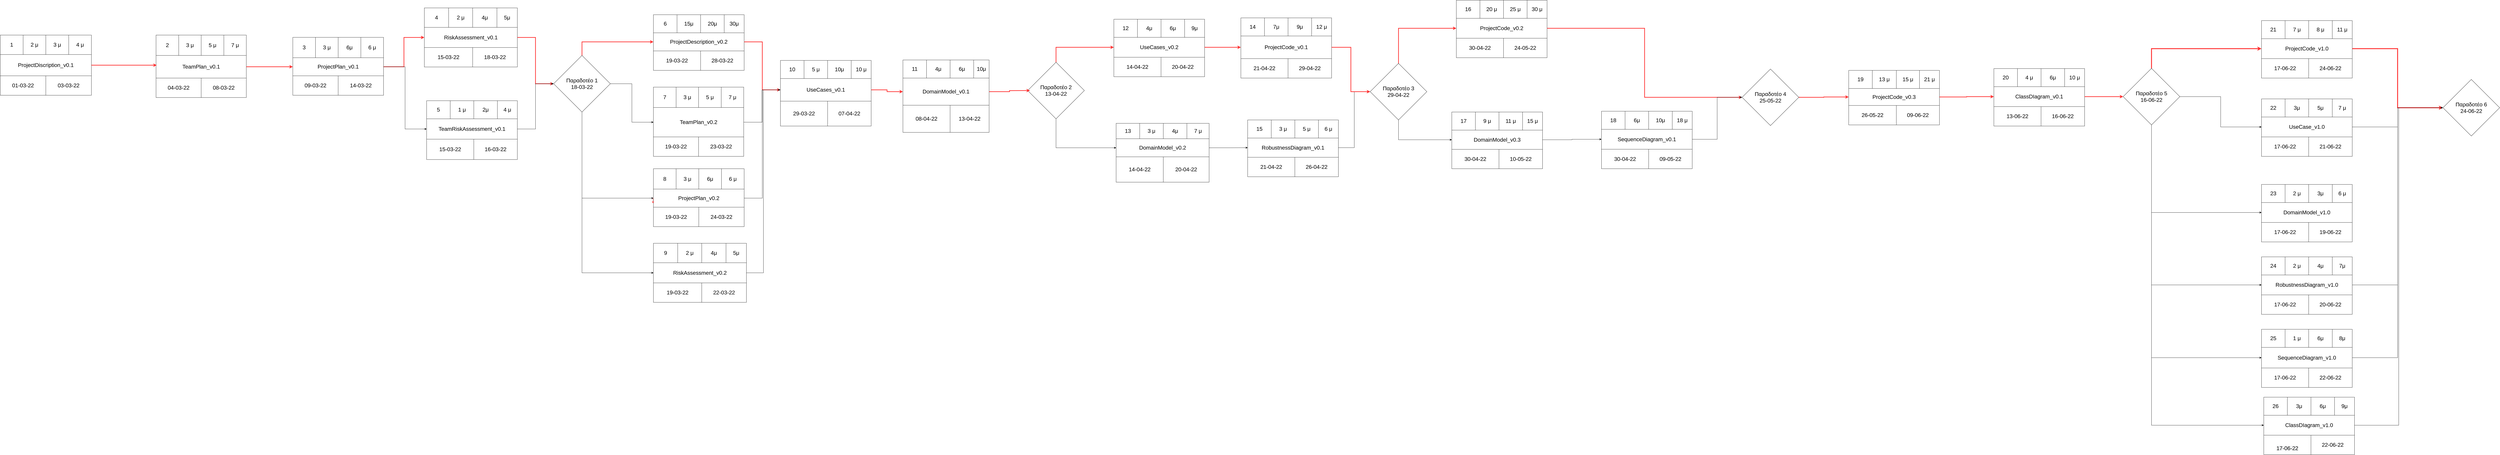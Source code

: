 <mxfile version="17.2.4" type="device"><diagram id="cogpjSmt0vwQZ5IHRM2y" name="Page-1"><mxGraphModel dx="7118" dy="4266" grid="1" gridSize="10" guides="1" tooltips="1" connect="1" arrows="1" fold="1" page="1" pageScale="1" pageWidth="1654" pageHeight="2336" math="0" shadow="0"><root><mxCell id="0"/><mxCell id="1" parent="0"/><mxCell id="J9H8QnnfWdsLayFeBIGl-1" value="" style="shape=table;startSize=0;container=1;collapsible=0;childLayout=tableLayout;" vertex="1" parent="1"><mxGeometry x="-2400" y="-2140" width="402" height="266" as="geometry"/></mxCell><mxCell id="J9H8QnnfWdsLayFeBIGl-2" value="" style="shape=tableRow;horizontal=0;startSize=0;swimlaneHead=0;swimlaneBody=0;top=0;left=0;bottom=0;right=0;collapsible=0;dropTarget=0;fillColor=none;points=[[0,0.5],[1,0.5]];portConstraint=eastwest;" vertex="1" parent="J9H8QnnfWdsLayFeBIGl-1"><mxGeometry width="402" height="86" as="geometry"/></mxCell><mxCell id="J9H8QnnfWdsLayFeBIGl-3" value="&lt;font style=&quot;font-size: 24px&quot;&gt;1&lt;/font&gt;" style="shape=partialRectangle;html=1;whiteSpace=wrap;connectable=0;overflow=hidden;fillColor=none;top=0;left=0;bottom=0;right=0;pointerEvents=1;" vertex="1" parent="J9H8QnnfWdsLayFeBIGl-2"><mxGeometry width="101" height="86" as="geometry"><mxRectangle width="101" height="86" as="alternateBounds"/></mxGeometry></mxCell><mxCell id="J9H8QnnfWdsLayFeBIGl-4" value="&lt;font style=&quot;font-size: 24px&quot;&gt;2 μ&lt;/font&gt;" style="shape=partialRectangle;html=1;whiteSpace=wrap;connectable=0;overflow=hidden;fillColor=none;top=0;left=0;bottom=0;right=0;pointerEvents=1;" vertex="1" parent="J9H8QnnfWdsLayFeBIGl-2"><mxGeometry x="101" width="100" height="86" as="geometry"><mxRectangle width="100" height="86" as="alternateBounds"/></mxGeometry></mxCell><mxCell id="J9H8QnnfWdsLayFeBIGl-5" value="&lt;font style=&quot;font-size: 24px&quot;&gt;3 μ&lt;/font&gt;" style="shape=partialRectangle;html=1;whiteSpace=wrap;connectable=0;overflow=hidden;fillColor=none;top=0;left=0;bottom=0;right=0;pointerEvents=1;" vertex="1" parent="J9H8QnnfWdsLayFeBIGl-2"><mxGeometry x="201" width="101" height="86" as="geometry"><mxRectangle width="101" height="86" as="alternateBounds"/></mxGeometry></mxCell><mxCell id="J9H8QnnfWdsLayFeBIGl-6" value="&lt;font style=&quot;font-size: 24px&quot;&gt;4 μ&lt;/font&gt;" style="shape=partialRectangle;html=1;whiteSpace=wrap;connectable=0;overflow=hidden;fillColor=none;top=0;left=0;bottom=0;right=0;pointerEvents=1;" vertex="1" parent="J9H8QnnfWdsLayFeBIGl-2"><mxGeometry x="302" width="100" height="86" as="geometry"><mxRectangle width="100" height="86" as="alternateBounds"/></mxGeometry></mxCell><mxCell id="J9H8QnnfWdsLayFeBIGl-7" value="" style="shape=tableRow;horizontal=0;startSize=0;swimlaneHead=0;swimlaneBody=0;top=0;left=0;bottom=0;right=0;collapsible=0;dropTarget=0;fillColor=none;points=[[0,0.5],[1,0.5]];portConstraint=eastwest;" vertex="1" parent="J9H8QnnfWdsLayFeBIGl-1"><mxGeometry y="86" width="402" height="94" as="geometry"/></mxCell><mxCell id="J9H8QnnfWdsLayFeBIGl-8" value="&lt;font style=&quot;font-size: 24px&quot;&gt;ProjectDiscription_v0.1&lt;/font&gt;" style="shape=partialRectangle;html=1;whiteSpace=wrap;connectable=0;overflow=hidden;fillColor=none;top=0;left=0;bottom=0;right=0;pointerEvents=1;rowspan=1;colspan=4;" vertex="1" parent="J9H8QnnfWdsLayFeBIGl-7"><mxGeometry width="402" height="94" as="geometry"><mxRectangle width="101" height="94" as="alternateBounds"/></mxGeometry></mxCell><mxCell id="J9H8QnnfWdsLayFeBIGl-9" value="" style="shape=partialRectangle;html=1;whiteSpace=wrap;connectable=0;overflow=hidden;fillColor=none;top=0;left=0;bottom=0;right=0;pointerEvents=1;" vertex="1" visible="0" parent="J9H8QnnfWdsLayFeBIGl-7"><mxGeometry x="101" width="100" height="94" as="geometry"><mxRectangle width="100" height="94" as="alternateBounds"/></mxGeometry></mxCell><mxCell id="J9H8QnnfWdsLayFeBIGl-10" value="" style="shape=partialRectangle;html=1;whiteSpace=wrap;connectable=0;overflow=hidden;fillColor=none;top=0;left=0;bottom=0;right=0;pointerEvents=1;" vertex="1" visible="0" parent="J9H8QnnfWdsLayFeBIGl-7"><mxGeometry x="201" width="101" height="94" as="geometry"><mxRectangle width="101" height="94" as="alternateBounds"/></mxGeometry></mxCell><mxCell id="J9H8QnnfWdsLayFeBIGl-11" value="" style="shape=partialRectangle;html=1;whiteSpace=wrap;connectable=0;overflow=hidden;fillColor=none;top=0;left=0;bottom=0;right=0;pointerEvents=1;" vertex="1" visible="0" parent="J9H8QnnfWdsLayFeBIGl-7"><mxGeometry x="302" width="100" height="94" as="geometry"><mxRectangle width="100" height="94" as="alternateBounds"/></mxGeometry></mxCell><mxCell id="J9H8QnnfWdsLayFeBIGl-12" value="" style="shape=tableRow;horizontal=0;startSize=0;swimlaneHead=0;swimlaneBody=0;top=0;left=0;bottom=0;right=0;collapsible=0;dropTarget=0;fillColor=none;points=[[0,0.5],[1,0.5]];portConstraint=eastwest;" vertex="1" parent="J9H8QnnfWdsLayFeBIGl-1"><mxGeometry y="180" width="402" height="86" as="geometry"/></mxCell><mxCell id="J9H8QnnfWdsLayFeBIGl-13" value="&lt;font style=&quot;font-size: 24px&quot;&gt;01-03-22&lt;/font&gt;" style="shape=partialRectangle;html=1;whiteSpace=wrap;connectable=0;overflow=hidden;fillColor=none;top=0;left=0;bottom=0;right=0;pointerEvents=1;rowspan=1;colspan=2;" vertex="1" parent="J9H8QnnfWdsLayFeBIGl-12"><mxGeometry width="201" height="86" as="geometry"><mxRectangle width="101" height="86" as="alternateBounds"/></mxGeometry></mxCell><mxCell id="J9H8QnnfWdsLayFeBIGl-14" value="" style="shape=partialRectangle;html=1;whiteSpace=wrap;connectable=0;overflow=hidden;fillColor=none;top=0;left=0;bottom=0;right=0;pointerEvents=1;" vertex="1" visible="0" parent="J9H8QnnfWdsLayFeBIGl-12"><mxGeometry x="101" width="100" height="86" as="geometry"><mxRectangle width="100" height="86" as="alternateBounds"/></mxGeometry></mxCell><mxCell id="J9H8QnnfWdsLayFeBIGl-15" value="&lt;font style=&quot;font-size: 24px&quot;&gt;03-03-22&lt;/font&gt;" style="shape=partialRectangle;html=1;whiteSpace=wrap;connectable=0;overflow=hidden;fillColor=none;top=0;left=0;bottom=0;right=0;pointerEvents=1;rowspan=1;colspan=2;" vertex="1" parent="J9H8QnnfWdsLayFeBIGl-12"><mxGeometry x="201" width="201" height="86" as="geometry"><mxRectangle width="101" height="86" as="alternateBounds"/></mxGeometry></mxCell><mxCell id="J9H8QnnfWdsLayFeBIGl-16" value="" style="shape=partialRectangle;html=1;whiteSpace=wrap;connectable=0;overflow=hidden;fillColor=none;top=0;left=0;bottom=0;right=0;pointerEvents=1;" vertex="1" visible="0" parent="J9H8QnnfWdsLayFeBIGl-12"><mxGeometry x="302" width="100" height="86" as="geometry"><mxRectangle width="100" height="86" as="alternateBounds"/></mxGeometry></mxCell><mxCell id="J9H8QnnfWdsLayFeBIGl-17" value="" style="shape=table;startSize=0;container=1;collapsible=0;childLayout=tableLayout;" vertex="1" parent="1"><mxGeometry x="-1713" y="-2140" width="398" height="276" as="geometry"/></mxCell><mxCell id="J9H8QnnfWdsLayFeBIGl-18" value="" style="shape=tableRow;horizontal=0;startSize=0;swimlaneHead=0;swimlaneBody=0;top=0;left=0;bottom=0;right=0;collapsible=0;dropTarget=0;fillColor=none;points=[[0,0.5],[1,0.5]];portConstraint=eastwest;" vertex="1" parent="J9H8QnnfWdsLayFeBIGl-17"><mxGeometry width="398" height="90" as="geometry"/></mxCell><mxCell id="J9H8QnnfWdsLayFeBIGl-19" value="&lt;span style=&quot;font-size: 24px&quot;&gt;2&lt;/span&gt;" style="shape=partialRectangle;html=1;whiteSpace=wrap;connectable=0;overflow=hidden;fillColor=none;top=0;left=0;bottom=0;right=0;pointerEvents=1;" vertex="1" parent="J9H8QnnfWdsLayFeBIGl-18"><mxGeometry width="100" height="90" as="geometry"><mxRectangle width="100" height="90" as="alternateBounds"/></mxGeometry></mxCell><mxCell id="J9H8QnnfWdsLayFeBIGl-20" value="&lt;font style=&quot;font-size: 24px&quot;&gt;3 μ&lt;/font&gt;" style="shape=partialRectangle;html=1;whiteSpace=wrap;connectable=0;overflow=hidden;fillColor=none;top=0;left=0;bottom=0;right=0;pointerEvents=1;" vertex="1" parent="J9H8QnnfWdsLayFeBIGl-18"><mxGeometry x="100" width="99" height="90" as="geometry"><mxRectangle width="99" height="90" as="alternateBounds"/></mxGeometry></mxCell><mxCell id="J9H8QnnfWdsLayFeBIGl-21" value="&lt;font style=&quot;font-size: 24px&quot;&gt;5 μ&lt;/font&gt;" style="shape=partialRectangle;html=1;whiteSpace=wrap;connectable=0;overflow=hidden;fillColor=none;top=0;left=0;bottom=0;right=0;pointerEvents=1;" vertex="1" parent="J9H8QnnfWdsLayFeBIGl-18"><mxGeometry x="199" width="100" height="90" as="geometry"><mxRectangle width="100" height="90" as="alternateBounds"/></mxGeometry></mxCell><mxCell id="J9H8QnnfWdsLayFeBIGl-22" value="&lt;font style=&quot;font-size: 24px&quot;&gt;7 μ&lt;/font&gt;" style="shape=partialRectangle;html=1;whiteSpace=wrap;connectable=0;overflow=hidden;fillColor=none;top=0;left=0;bottom=0;right=0;pointerEvents=1;" vertex="1" parent="J9H8QnnfWdsLayFeBIGl-18"><mxGeometry x="299" width="99" height="90" as="geometry"><mxRectangle width="99" height="90" as="alternateBounds"/></mxGeometry></mxCell><mxCell id="J9H8QnnfWdsLayFeBIGl-23" value="" style="shape=tableRow;horizontal=0;startSize=0;swimlaneHead=0;swimlaneBody=0;top=0;left=0;bottom=0;right=0;collapsible=0;dropTarget=0;fillColor=none;points=[[0,0.5],[1,0.5]];portConstraint=eastwest;" vertex="1" parent="J9H8QnnfWdsLayFeBIGl-17"><mxGeometry y="90" width="398" height="100" as="geometry"/></mxCell><mxCell id="J9H8QnnfWdsLayFeBIGl-24" value="&lt;font style=&quot;font-size: 24px&quot;&gt;TeamPlan_v0.1&lt;/font&gt;" style="shape=partialRectangle;html=1;whiteSpace=wrap;connectable=0;overflow=hidden;fillColor=none;top=0;left=0;bottom=0;right=0;pointerEvents=1;rowspan=1;colspan=4;" vertex="1" parent="J9H8QnnfWdsLayFeBIGl-23"><mxGeometry width="398" height="100" as="geometry"><mxRectangle width="100" height="100" as="alternateBounds"/></mxGeometry></mxCell><mxCell id="J9H8QnnfWdsLayFeBIGl-25" value="" style="shape=partialRectangle;html=1;whiteSpace=wrap;connectable=0;overflow=hidden;fillColor=none;top=0;left=0;bottom=0;right=0;pointerEvents=1;" vertex="1" visible="0" parent="J9H8QnnfWdsLayFeBIGl-23"><mxGeometry x="100" width="99" height="100" as="geometry"><mxRectangle width="99" height="100" as="alternateBounds"/></mxGeometry></mxCell><mxCell id="J9H8QnnfWdsLayFeBIGl-26" value="" style="shape=partialRectangle;html=1;whiteSpace=wrap;connectable=0;overflow=hidden;fillColor=none;top=0;left=0;bottom=0;right=0;pointerEvents=1;" vertex="1" visible="0" parent="J9H8QnnfWdsLayFeBIGl-23"><mxGeometry x="199" width="100" height="100" as="geometry"><mxRectangle width="100" height="100" as="alternateBounds"/></mxGeometry></mxCell><mxCell id="J9H8QnnfWdsLayFeBIGl-27" value="" style="shape=partialRectangle;html=1;whiteSpace=wrap;connectable=0;overflow=hidden;fillColor=none;top=0;left=0;bottom=0;right=0;pointerEvents=1;" vertex="1" visible="0" parent="J9H8QnnfWdsLayFeBIGl-23"><mxGeometry x="299" width="99" height="100" as="geometry"><mxRectangle width="99" height="100" as="alternateBounds"/></mxGeometry></mxCell><mxCell id="J9H8QnnfWdsLayFeBIGl-28" value="" style="shape=tableRow;horizontal=0;startSize=0;swimlaneHead=0;swimlaneBody=0;top=0;left=0;bottom=0;right=0;collapsible=0;dropTarget=0;fillColor=none;points=[[0,0.5],[1,0.5]];portConstraint=eastwest;" vertex="1" parent="J9H8QnnfWdsLayFeBIGl-17"><mxGeometry y="190" width="398" height="86" as="geometry"/></mxCell><mxCell id="J9H8QnnfWdsLayFeBIGl-29" value="&lt;font style=&quot;font-size: 24px&quot;&gt;04-03-22&lt;/font&gt;" style="shape=partialRectangle;html=1;whiteSpace=wrap;connectable=0;overflow=hidden;fillColor=none;top=0;left=0;bottom=0;right=0;pointerEvents=1;rowspan=1;colspan=2;" vertex="1" parent="J9H8QnnfWdsLayFeBIGl-28"><mxGeometry width="199" height="86" as="geometry"><mxRectangle width="100" height="86" as="alternateBounds"/></mxGeometry></mxCell><mxCell id="J9H8QnnfWdsLayFeBIGl-30" value="" style="shape=partialRectangle;html=1;whiteSpace=wrap;connectable=0;overflow=hidden;fillColor=none;top=0;left=0;bottom=0;right=0;pointerEvents=1;" vertex="1" visible="0" parent="J9H8QnnfWdsLayFeBIGl-28"><mxGeometry x="100" width="99" height="86" as="geometry"><mxRectangle width="99" height="86" as="alternateBounds"/></mxGeometry></mxCell><mxCell id="J9H8QnnfWdsLayFeBIGl-31" value="&lt;font style=&quot;font-size: 24px&quot;&gt;08-03-22&lt;/font&gt;" style="shape=partialRectangle;html=1;whiteSpace=wrap;connectable=0;overflow=hidden;fillColor=none;top=0;left=0;bottom=0;right=0;pointerEvents=1;rowspan=1;colspan=2;" vertex="1" parent="J9H8QnnfWdsLayFeBIGl-28"><mxGeometry x="199" width="199" height="86" as="geometry"><mxRectangle width="100" height="86" as="alternateBounds"/></mxGeometry></mxCell><mxCell id="J9H8QnnfWdsLayFeBIGl-32" value="" style="shape=partialRectangle;html=1;whiteSpace=wrap;connectable=0;overflow=hidden;fillColor=none;top=0;left=0;bottom=0;right=0;pointerEvents=1;" vertex="1" visible="0" parent="J9H8QnnfWdsLayFeBIGl-28"><mxGeometry x="299" width="99" height="86" as="geometry"><mxRectangle width="99" height="86" as="alternateBounds"/></mxGeometry></mxCell><mxCell id="J9H8QnnfWdsLayFeBIGl-33" value="" style="shape=table;startSize=0;container=1;collapsible=0;childLayout=tableLayout;" vertex="1" parent="1"><mxGeometry x="-530" y="-2260" width="410" height="261" as="geometry"/></mxCell><mxCell id="J9H8QnnfWdsLayFeBIGl-34" value="" style="shape=tableRow;horizontal=0;startSize=0;swimlaneHead=0;swimlaneBody=0;top=0;left=0;bottom=0;right=0;collapsible=0;dropTarget=0;fillColor=none;points=[[0,0.5],[1,0.5]];portConstraint=eastwest;" vertex="1" parent="J9H8QnnfWdsLayFeBIGl-33"><mxGeometry width="410" height="86" as="geometry"/></mxCell><mxCell id="J9H8QnnfWdsLayFeBIGl-35" value="&lt;font style=&quot;font-size: 24px&quot;&gt;4&lt;/font&gt;" style="shape=partialRectangle;html=1;whiteSpace=wrap;connectable=0;overflow=hidden;fillColor=none;top=0;left=0;bottom=0;right=0;pointerEvents=1;" vertex="1" parent="J9H8QnnfWdsLayFeBIGl-34"><mxGeometry width="107" height="86" as="geometry"><mxRectangle width="107" height="86" as="alternateBounds"/></mxGeometry></mxCell><mxCell id="J9H8QnnfWdsLayFeBIGl-36" value="&lt;font style=&quot;font-size: 24px&quot;&gt;2 μ&lt;/font&gt;" style="shape=partialRectangle;html=1;whiteSpace=wrap;connectable=0;overflow=hidden;fillColor=none;top=0;left=0;bottom=0;right=0;pointerEvents=1;" vertex="1" parent="J9H8QnnfWdsLayFeBIGl-34"><mxGeometry x="107" width="106" height="86" as="geometry"><mxRectangle width="106" height="86" as="alternateBounds"/></mxGeometry></mxCell><mxCell id="J9H8QnnfWdsLayFeBIGl-37" value="&lt;span style=&quot;font-size: 24px&quot;&gt;4μ&lt;/span&gt;" style="shape=partialRectangle;html=1;whiteSpace=wrap;connectable=0;overflow=hidden;fillColor=none;top=0;left=0;bottom=0;right=0;pointerEvents=1;" vertex="1" parent="J9H8QnnfWdsLayFeBIGl-34"><mxGeometry x="213" width="107" height="86" as="geometry"><mxRectangle width="107" height="86" as="alternateBounds"/></mxGeometry></mxCell><mxCell id="J9H8QnnfWdsLayFeBIGl-38" value="5μ" style="shape=partialRectangle;html=1;whiteSpace=wrap;connectable=0;overflow=hidden;fillColor=none;top=0;left=0;bottom=0;right=0;pointerEvents=1;fontSize=24;" vertex="1" parent="J9H8QnnfWdsLayFeBIGl-34"><mxGeometry x="320" width="90" height="86" as="geometry"><mxRectangle width="90" height="86" as="alternateBounds"/></mxGeometry></mxCell><mxCell id="J9H8QnnfWdsLayFeBIGl-39" value="" style="shape=tableRow;horizontal=0;startSize=0;swimlaneHead=0;swimlaneBody=0;top=0;left=0;bottom=0;right=0;collapsible=0;dropTarget=0;fillColor=none;points=[[0,0.5],[1,0.5]];portConstraint=eastwest;" vertex="1" parent="J9H8QnnfWdsLayFeBIGl-33"><mxGeometry y="86" width="410" height="89" as="geometry"/></mxCell><mxCell id="J9H8QnnfWdsLayFeBIGl-40" value="&lt;font style=&quot;font-size: 24px&quot;&gt;RiskAssessment_v0.1&lt;/font&gt;" style="shape=partialRectangle;html=1;whiteSpace=wrap;connectable=0;overflow=hidden;fillColor=none;top=0;left=0;bottom=0;right=0;pointerEvents=1;rowspan=1;colspan=4;" vertex="1" parent="J9H8QnnfWdsLayFeBIGl-39"><mxGeometry width="410" height="89" as="geometry"><mxRectangle width="107" height="89" as="alternateBounds"/></mxGeometry></mxCell><mxCell id="J9H8QnnfWdsLayFeBIGl-41" value="" style="shape=partialRectangle;html=1;whiteSpace=wrap;connectable=0;overflow=hidden;fillColor=none;top=0;left=0;bottom=0;right=0;pointerEvents=1;" vertex="1" visible="0" parent="J9H8QnnfWdsLayFeBIGl-39"><mxGeometry x="107" width="106" height="89" as="geometry"><mxRectangle width="106" height="89" as="alternateBounds"/></mxGeometry></mxCell><mxCell id="J9H8QnnfWdsLayFeBIGl-42" value="" style="shape=partialRectangle;html=1;whiteSpace=wrap;connectable=0;overflow=hidden;fillColor=none;top=0;left=0;bottom=0;right=0;pointerEvents=1;" vertex="1" visible="0" parent="J9H8QnnfWdsLayFeBIGl-39"><mxGeometry x="213" width="107" height="89" as="geometry"><mxRectangle width="107" height="89" as="alternateBounds"/></mxGeometry></mxCell><mxCell id="J9H8QnnfWdsLayFeBIGl-43" value="" style="shape=partialRectangle;html=1;whiteSpace=wrap;connectable=0;overflow=hidden;fillColor=none;top=0;left=0;bottom=0;right=0;pointerEvents=1;" vertex="1" visible="0" parent="J9H8QnnfWdsLayFeBIGl-39"><mxGeometry x="320" width="90" height="89" as="geometry"><mxRectangle width="90" height="89" as="alternateBounds"/></mxGeometry></mxCell><mxCell id="J9H8QnnfWdsLayFeBIGl-44" value="" style="shape=tableRow;horizontal=0;startSize=0;swimlaneHead=0;swimlaneBody=0;top=0;left=0;bottom=0;right=0;collapsible=0;dropTarget=0;fillColor=none;points=[[0,0.5],[1,0.5]];portConstraint=eastwest;" vertex="1" parent="J9H8QnnfWdsLayFeBIGl-33"><mxGeometry y="175" width="410" height="86" as="geometry"/></mxCell><mxCell id="J9H8QnnfWdsLayFeBIGl-45" value="15-03-22" style="shape=partialRectangle;html=1;whiteSpace=wrap;connectable=0;overflow=hidden;fillColor=none;top=0;left=0;bottom=0;right=0;pointerEvents=1;rowspan=1;colspan=2;fontSize=24;" vertex="1" parent="J9H8QnnfWdsLayFeBIGl-44"><mxGeometry width="213" height="86" as="geometry"><mxRectangle width="107" height="86" as="alternateBounds"/></mxGeometry></mxCell><mxCell id="J9H8QnnfWdsLayFeBIGl-46" value="" style="shape=partialRectangle;html=1;whiteSpace=wrap;connectable=0;overflow=hidden;fillColor=none;top=0;left=0;bottom=0;right=0;pointerEvents=1;" vertex="1" visible="0" parent="J9H8QnnfWdsLayFeBIGl-44"><mxGeometry x="107" width="106" height="86" as="geometry"><mxRectangle width="106" height="86" as="alternateBounds"/></mxGeometry></mxCell><mxCell id="J9H8QnnfWdsLayFeBIGl-47" value="&lt;font style=&quot;font-size: 24px&quot;&gt;18-03-22&lt;/font&gt;" style="shape=partialRectangle;html=1;whiteSpace=wrap;connectable=0;overflow=hidden;fillColor=none;top=0;left=0;bottom=0;right=0;pointerEvents=1;rowspan=1;colspan=2;" vertex="1" parent="J9H8QnnfWdsLayFeBIGl-44"><mxGeometry x="213" width="197" height="86" as="geometry"><mxRectangle width="107" height="86" as="alternateBounds"/></mxGeometry></mxCell><mxCell id="J9H8QnnfWdsLayFeBIGl-48" value="" style="shape=partialRectangle;html=1;whiteSpace=wrap;connectable=0;overflow=hidden;fillColor=none;top=0;left=0;bottom=0;right=0;pointerEvents=1;" vertex="1" visible="0" parent="J9H8QnnfWdsLayFeBIGl-44"><mxGeometry x="320" width="90" height="86" as="geometry"><mxRectangle width="90" height="86" as="alternateBounds"/></mxGeometry></mxCell><mxCell id="J9H8QnnfWdsLayFeBIGl-49" value="" style="shape=table;startSize=0;container=1;collapsible=0;childLayout=tableLayout;" vertex="1" parent="1"><mxGeometry x="-520" y="-1850" width="400.0" height="260" as="geometry"/></mxCell><mxCell id="J9H8QnnfWdsLayFeBIGl-50" value="" style="shape=tableRow;horizontal=0;startSize=0;swimlaneHead=0;swimlaneBody=0;top=0;left=0;bottom=0;right=0;collapsible=0;dropTarget=0;fillColor=none;points=[[0,0.5],[1,0.5]];portConstraint=eastwest;" vertex="1" parent="J9H8QnnfWdsLayFeBIGl-49"><mxGeometry width="400.0" height="80" as="geometry"/></mxCell><mxCell id="J9H8QnnfWdsLayFeBIGl-51" value="&lt;font style=&quot;font-size: 24px&quot;&gt;5&lt;/font&gt;" style="shape=partialRectangle;html=1;whiteSpace=wrap;connectable=0;overflow=hidden;fillColor=none;top=0;left=0;bottom=0;right=0;pointerEvents=1;" vertex="1" parent="J9H8QnnfWdsLayFeBIGl-50"><mxGeometry width="104" height="80" as="geometry"><mxRectangle width="104" height="80" as="alternateBounds"/></mxGeometry></mxCell><mxCell id="J9H8QnnfWdsLayFeBIGl-52" value="&lt;font style=&quot;font-size: 24px&quot;&gt;1 μ&lt;/font&gt;" style="shape=partialRectangle;html=1;whiteSpace=wrap;connectable=0;overflow=hidden;fillColor=none;top=0;left=0;bottom=0;right=0;pointerEvents=1;" vertex="1" parent="J9H8QnnfWdsLayFeBIGl-50"><mxGeometry x="104" width="104" height="80" as="geometry"><mxRectangle width="104" height="80" as="alternateBounds"/></mxGeometry></mxCell><mxCell id="J9H8QnnfWdsLayFeBIGl-53" value="&lt;font style=&quot;font-size: 24px&quot;&gt;2μ&lt;/font&gt;" style="shape=partialRectangle;html=1;whiteSpace=wrap;connectable=0;overflow=hidden;fillColor=none;top=0;left=0;bottom=0;right=0;pointerEvents=1;" vertex="1" parent="J9H8QnnfWdsLayFeBIGl-50"><mxGeometry x="208" width="104" height="80" as="geometry"><mxRectangle width="104" height="80" as="alternateBounds"/></mxGeometry></mxCell><mxCell id="J9H8QnnfWdsLayFeBIGl-54" value="&lt;font style=&quot;font-size: 24px&quot;&gt;4 μ&lt;/font&gt;" style="shape=partialRectangle;html=1;whiteSpace=wrap;connectable=0;overflow=hidden;fillColor=none;top=0;left=0;bottom=0;right=0;pointerEvents=1;" vertex="1" parent="J9H8QnnfWdsLayFeBIGl-50"><mxGeometry x="312" width="88" height="80" as="geometry"><mxRectangle width="88" height="80" as="alternateBounds"/></mxGeometry></mxCell><mxCell id="J9H8QnnfWdsLayFeBIGl-55" value="" style="shape=tableRow;horizontal=0;startSize=0;swimlaneHead=0;swimlaneBody=0;top=0;left=0;bottom=0;right=0;collapsible=0;dropTarget=0;fillColor=none;points=[[0,0.5],[1,0.5]];portConstraint=eastwest;" vertex="1" parent="J9H8QnnfWdsLayFeBIGl-49"><mxGeometry y="80" width="400.0" height="90" as="geometry"/></mxCell><mxCell id="J9H8QnnfWdsLayFeBIGl-56" value="&lt;font style=&quot;font-size: 24px&quot;&gt;TeamRiskAssessment_v0.1&lt;/font&gt;" style="shape=partialRectangle;html=1;whiteSpace=wrap;connectable=0;overflow=hidden;fillColor=none;top=0;left=0;bottom=0;right=0;pointerEvents=1;rowspan=1;colspan=4;" vertex="1" parent="J9H8QnnfWdsLayFeBIGl-55"><mxGeometry width="400" height="90" as="geometry"><mxRectangle width="104" height="90" as="alternateBounds"/></mxGeometry></mxCell><mxCell id="J9H8QnnfWdsLayFeBIGl-57" value="" style="shape=partialRectangle;html=1;whiteSpace=wrap;connectable=0;overflow=hidden;fillColor=none;top=0;left=0;bottom=0;right=0;pointerEvents=1;" vertex="1" visible="0" parent="J9H8QnnfWdsLayFeBIGl-55"><mxGeometry x="104" width="104" height="90" as="geometry"><mxRectangle width="104" height="90" as="alternateBounds"/></mxGeometry></mxCell><mxCell id="J9H8QnnfWdsLayFeBIGl-58" value="" style="shape=partialRectangle;html=1;whiteSpace=wrap;connectable=0;overflow=hidden;fillColor=none;top=0;left=0;bottom=0;right=0;pointerEvents=1;" vertex="1" visible="0" parent="J9H8QnnfWdsLayFeBIGl-55"><mxGeometry x="208" width="104" height="90" as="geometry"><mxRectangle width="104" height="90" as="alternateBounds"/></mxGeometry></mxCell><mxCell id="J9H8QnnfWdsLayFeBIGl-59" value="" style="shape=partialRectangle;html=1;whiteSpace=wrap;connectable=0;overflow=hidden;fillColor=none;top=0;left=0;bottom=0;right=0;pointerEvents=1;" vertex="1" visible="0" parent="J9H8QnnfWdsLayFeBIGl-55"><mxGeometry x="312" width="88" height="90" as="geometry"><mxRectangle width="88" height="90" as="alternateBounds"/></mxGeometry></mxCell><mxCell id="J9H8QnnfWdsLayFeBIGl-60" value="" style="shape=tableRow;horizontal=0;startSize=0;swimlaneHead=0;swimlaneBody=0;top=0;left=0;bottom=0;right=0;collapsible=0;dropTarget=0;fillColor=none;points=[[0,0.5],[1,0.5]];portConstraint=eastwest;" vertex="1" parent="J9H8QnnfWdsLayFeBIGl-49"><mxGeometry y="170" width="400.0" height="90" as="geometry"/></mxCell><mxCell id="J9H8QnnfWdsLayFeBIGl-61" value="&lt;font style=&quot;font-size: 24px&quot;&gt;15-03-22&lt;/font&gt;" style="shape=partialRectangle;html=1;whiteSpace=wrap;connectable=0;overflow=hidden;fillColor=none;top=0;left=0;bottom=0;right=0;pointerEvents=1;rowspan=1;colspan=2;" vertex="1" parent="J9H8QnnfWdsLayFeBIGl-60"><mxGeometry width="208" height="90" as="geometry"><mxRectangle width="104" height="90" as="alternateBounds"/></mxGeometry></mxCell><mxCell id="J9H8QnnfWdsLayFeBIGl-62" value="" style="shape=partialRectangle;html=1;whiteSpace=wrap;connectable=0;overflow=hidden;fillColor=none;top=0;left=0;bottom=0;right=0;pointerEvents=1;" vertex="1" visible="0" parent="J9H8QnnfWdsLayFeBIGl-60"><mxGeometry x="104" width="104" height="90" as="geometry"><mxRectangle width="104" height="90" as="alternateBounds"/></mxGeometry></mxCell><mxCell id="J9H8QnnfWdsLayFeBIGl-63" value="&lt;font style=&quot;font-size: 24px&quot;&gt;16-03-22&lt;/font&gt;" style="shape=partialRectangle;html=1;whiteSpace=wrap;connectable=0;overflow=hidden;fillColor=none;top=0;left=0;bottom=0;right=0;pointerEvents=1;rowspan=1;colspan=2;" vertex="1" parent="J9H8QnnfWdsLayFeBIGl-60"><mxGeometry x="208" width="192" height="90" as="geometry"><mxRectangle width="104" height="90" as="alternateBounds"/></mxGeometry></mxCell><mxCell id="J9H8QnnfWdsLayFeBIGl-64" value="" style="shape=partialRectangle;html=1;whiteSpace=wrap;connectable=0;overflow=hidden;fillColor=none;top=0;left=0;bottom=0;right=0;pointerEvents=1;" vertex="1" visible="0" parent="J9H8QnnfWdsLayFeBIGl-60"><mxGeometry x="312" width="88" height="90" as="geometry"><mxRectangle width="88" height="90" as="alternateBounds"/></mxGeometry></mxCell><mxCell id="J9H8QnnfWdsLayFeBIGl-65" value="" style="shape=table;startSize=0;container=1;collapsible=0;childLayout=tableLayout;" vertex="1" parent="1"><mxGeometry x="-1110" y="-2130" width="400" height="256" as="geometry"/></mxCell><mxCell id="J9H8QnnfWdsLayFeBIGl-66" value="" style="shape=tableRow;horizontal=0;startSize=0;swimlaneHead=0;swimlaneBody=0;top=0;left=0;bottom=0;right=0;collapsible=0;dropTarget=0;fillColor=none;points=[[0,0.5],[1,0.5]];portConstraint=eastwest;" vertex="1" parent="J9H8QnnfWdsLayFeBIGl-65"><mxGeometry width="400" height="90" as="geometry"/></mxCell><mxCell id="J9H8QnnfWdsLayFeBIGl-67" value="&lt;font style=&quot;font-size: 24px&quot;&gt;3&lt;/font&gt;" style="shape=partialRectangle;html=1;whiteSpace=wrap;connectable=0;overflow=hidden;fillColor=none;top=0;left=0;bottom=0;right=0;pointerEvents=1;" vertex="1" parent="J9H8QnnfWdsLayFeBIGl-66"><mxGeometry width="100" height="90" as="geometry"><mxRectangle width="100" height="90" as="alternateBounds"/></mxGeometry></mxCell><mxCell id="J9H8QnnfWdsLayFeBIGl-68" value="&lt;font style=&quot;font-size: 24px&quot;&gt;3 μ&lt;/font&gt;" style="shape=partialRectangle;html=1;whiteSpace=wrap;connectable=0;overflow=hidden;fillColor=none;top=0;left=0;bottom=0;right=0;pointerEvents=1;" vertex="1" parent="J9H8QnnfWdsLayFeBIGl-66"><mxGeometry x="100" width="100" height="90" as="geometry"><mxRectangle width="100" height="90" as="alternateBounds"/></mxGeometry></mxCell><mxCell id="J9H8QnnfWdsLayFeBIGl-69" value="&lt;span style=&quot;font-size: 24px&quot;&gt;6μ&lt;/span&gt;" style="shape=partialRectangle;html=1;whiteSpace=wrap;connectable=0;overflow=hidden;fillColor=none;top=0;left=0;bottom=0;right=0;pointerEvents=1;" vertex="1" parent="J9H8QnnfWdsLayFeBIGl-66"><mxGeometry x="200" width="100" height="90" as="geometry"><mxRectangle width="100" height="90" as="alternateBounds"/></mxGeometry></mxCell><mxCell id="J9H8QnnfWdsLayFeBIGl-70" value="&lt;font style=&quot;font-size: 24px&quot;&gt;6 μ&lt;/font&gt;" style="shape=partialRectangle;html=1;whiteSpace=wrap;connectable=0;overflow=hidden;fillColor=none;top=0;left=0;bottom=0;right=0;pointerEvents=1;" vertex="1" parent="J9H8QnnfWdsLayFeBIGl-66"><mxGeometry x="300" width="100" height="90" as="geometry"><mxRectangle width="100" height="90" as="alternateBounds"/></mxGeometry></mxCell><mxCell id="J9H8QnnfWdsLayFeBIGl-71" value="" style="shape=tableRow;horizontal=0;startSize=0;swimlaneHead=0;swimlaneBody=0;top=0;left=0;bottom=0;right=0;collapsible=0;dropTarget=0;fillColor=none;points=[[0,0.5],[1,0.5]];portConstraint=eastwest;" vertex="1" parent="J9H8QnnfWdsLayFeBIGl-65"><mxGeometry y="90" width="400" height="80" as="geometry"/></mxCell><mxCell id="J9H8QnnfWdsLayFeBIGl-72" value="&lt;font style=&quot;font-size: 24px&quot;&gt;ProjectPlan_v0.1&lt;/font&gt;" style="shape=partialRectangle;html=1;whiteSpace=wrap;connectable=0;overflow=hidden;fillColor=none;top=0;left=0;bottom=0;right=0;pointerEvents=1;rowspan=1;colspan=4;" vertex="1" parent="J9H8QnnfWdsLayFeBIGl-71"><mxGeometry width="400" height="80" as="geometry"><mxRectangle width="100" height="80" as="alternateBounds"/></mxGeometry></mxCell><mxCell id="J9H8QnnfWdsLayFeBIGl-73" value="" style="shape=partialRectangle;html=1;whiteSpace=wrap;connectable=0;overflow=hidden;fillColor=none;top=0;left=0;bottom=0;right=0;pointerEvents=1;" vertex="1" visible="0" parent="J9H8QnnfWdsLayFeBIGl-71"><mxGeometry x="100" width="100" height="80" as="geometry"><mxRectangle width="100" height="80" as="alternateBounds"/></mxGeometry></mxCell><mxCell id="J9H8QnnfWdsLayFeBIGl-74" value="" style="shape=partialRectangle;html=1;whiteSpace=wrap;connectable=0;overflow=hidden;fillColor=none;top=0;left=0;bottom=0;right=0;pointerEvents=1;" vertex="1" visible="0" parent="J9H8QnnfWdsLayFeBIGl-71"><mxGeometry x="200" width="100" height="80" as="geometry"><mxRectangle width="100" height="80" as="alternateBounds"/></mxGeometry></mxCell><mxCell id="J9H8QnnfWdsLayFeBIGl-75" value="" style="shape=partialRectangle;html=1;whiteSpace=wrap;connectable=0;overflow=hidden;fillColor=none;top=0;left=0;bottom=0;right=0;pointerEvents=1;" vertex="1" visible="0" parent="J9H8QnnfWdsLayFeBIGl-71"><mxGeometry x="300" width="100" height="80" as="geometry"><mxRectangle width="100" height="80" as="alternateBounds"/></mxGeometry></mxCell><mxCell id="J9H8QnnfWdsLayFeBIGl-76" value="" style="shape=tableRow;horizontal=0;startSize=0;swimlaneHead=0;swimlaneBody=0;top=0;left=0;bottom=0;right=0;collapsible=0;dropTarget=0;fillColor=none;points=[[0,0.5],[1,0.5]];portConstraint=eastwest;" vertex="1" parent="J9H8QnnfWdsLayFeBIGl-65"><mxGeometry y="170" width="400" height="86" as="geometry"/></mxCell><mxCell id="J9H8QnnfWdsLayFeBIGl-77" value="&lt;font style=&quot;font-size: 24px&quot;&gt;09-03-22&lt;/font&gt;" style="shape=partialRectangle;html=1;whiteSpace=wrap;connectable=0;overflow=hidden;fillColor=none;top=0;left=0;bottom=0;right=0;pointerEvents=1;rowspan=1;colspan=2;" vertex="1" parent="J9H8QnnfWdsLayFeBIGl-76"><mxGeometry width="200" height="86" as="geometry"><mxRectangle width="100" height="86" as="alternateBounds"/></mxGeometry></mxCell><mxCell id="J9H8QnnfWdsLayFeBIGl-78" value="" style="shape=partialRectangle;html=1;whiteSpace=wrap;connectable=0;overflow=hidden;fillColor=none;top=0;left=0;bottom=0;right=0;pointerEvents=1;" vertex="1" visible="0" parent="J9H8QnnfWdsLayFeBIGl-76"><mxGeometry x="100" width="100" height="86" as="geometry"><mxRectangle width="100" height="86" as="alternateBounds"/></mxGeometry></mxCell><mxCell id="J9H8QnnfWdsLayFeBIGl-79" value="&lt;font style=&quot;font-size: 24px&quot;&gt;14-03-22&lt;/font&gt;" style="shape=partialRectangle;html=1;whiteSpace=wrap;connectable=0;overflow=hidden;fillColor=none;top=0;left=0;bottom=0;right=0;pointerEvents=1;rowspan=1;colspan=2;" vertex="1" parent="J9H8QnnfWdsLayFeBIGl-76"><mxGeometry x="200" width="200" height="86" as="geometry"><mxRectangle width="100" height="86" as="alternateBounds"/></mxGeometry></mxCell><mxCell id="J9H8QnnfWdsLayFeBIGl-80" value="" style="shape=partialRectangle;html=1;whiteSpace=wrap;connectable=0;overflow=hidden;fillColor=none;top=0;left=0;bottom=0;right=0;pointerEvents=1;" vertex="1" visible="0" parent="J9H8QnnfWdsLayFeBIGl-76"><mxGeometry x="300" width="100" height="86" as="geometry"><mxRectangle width="100" height="86" as="alternateBounds"/></mxGeometry></mxCell><mxCell id="J9H8QnnfWdsLayFeBIGl-700" style="edgeStyle=orthogonalEdgeStyle;rounded=0;orthogonalLoop=1;jettySize=auto;html=1;entryX=0;entryY=0.5;entryDx=0;entryDy=0;fontSize=24;strokeColor=#FF3333;strokeWidth=3;" edge="1" parent="1" source="J9H8QnnfWdsLayFeBIGl-81" target="J9H8QnnfWdsLayFeBIGl-112"><mxGeometry relative="1" as="geometry"/></mxCell><mxCell id="J9H8QnnfWdsLayFeBIGl-701" style="edgeStyle=orthogonalEdgeStyle;rounded=0;orthogonalLoop=1;jettySize=auto;html=1;entryX=0;entryY=0.5;entryDx=0;entryDy=0;fontSize=24;strokeColor=#000000;" edge="1" parent="1" source="J9H8QnnfWdsLayFeBIGl-81" target="J9H8QnnfWdsLayFeBIGl-610"><mxGeometry relative="1" as="geometry"/></mxCell><mxCell id="J9H8QnnfWdsLayFeBIGl-702" style="edgeStyle=orthogonalEdgeStyle;rounded=0;orthogonalLoop=1;jettySize=auto;html=1;entryX=0;entryY=0.5;entryDx=0;entryDy=0;fontSize=24;strokeColor=#000000;" edge="1" parent="1" source="J9H8QnnfWdsLayFeBIGl-81" target="J9H8QnnfWdsLayFeBIGl-626"><mxGeometry relative="1" as="geometry"/></mxCell><mxCell id="J9H8QnnfWdsLayFeBIGl-703" style="edgeStyle=orthogonalEdgeStyle;rounded=0;orthogonalLoop=1;jettySize=auto;html=1;entryX=0;entryY=0.5;entryDx=0;entryDy=0;fontSize=24;strokeColor=#000000;" edge="1" parent="1" source="J9H8QnnfWdsLayFeBIGl-81" target="J9H8QnnfWdsLayFeBIGl-643"><mxGeometry relative="1" as="geometry"/></mxCell><mxCell id="J9H8QnnfWdsLayFeBIGl-81" value="Παραδοτέο 1&lt;br&gt;18-03-22" style="rhombus;whiteSpace=wrap;html=1;fontSize=24;fontColor=#000000;labelBackgroundColor=none;labelBorderColor=none;" vertex="1" parent="1"><mxGeometry x="40" y="-2050" width="250" height="250" as="geometry"/></mxCell><mxCell id="J9H8QnnfWdsLayFeBIGl-90" value="" style="shape=table;startSize=0;container=1;collapsible=0;childLayout=tableLayout;" vertex="1" parent="1"><mxGeometry x="1580" y="-2030" width="380.0" height="320.0" as="geometry"/></mxCell><mxCell id="J9H8QnnfWdsLayFeBIGl-91" value="" style="shape=tableRow;horizontal=0;startSize=0;swimlaneHead=0;swimlaneBody=0;top=0;left=0;bottom=0;right=0;collapsible=0;dropTarget=0;fillColor=none;points=[[0,0.5],[1,0.5]];portConstraint=eastwest;" vertex="1" parent="J9H8QnnfWdsLayFeBIGl-90"><mxGeometry width="380.0" height="80" as="geometry"/></mxCell><mxCell id="J9H8QnnfWdsLayFeBIGl-92" value="&lt;font style=&quot;font-size: 24px&quot;&gt;11&lt;/font&gt;" style="shape=partialRectangle;html=1;whiteSpace=wrap;connectable=0;overflow=hidden;fillColor=none;top=0;left=0;bottom=0;right=0;pointerEvents=1;" vertex="1" parent="J9H8QnnfWdsLayFeBIGl-91"><mxGeometry width="104" height="80" as="geometry"><mxRectangle width="104" height="80" as="alternateBounds"/></mxGeometry></mxCell><mxCell id="J9H8QnnfWdsLayFeBIGl-93" value="&lt;span style=&quot;font-size: 24px&quot;&gt;4μ&lt;/span&gt;" style="shape=partialRectangle;html=1;whiteSpace=wrap;connectable=0;overflow=hidden;fillColor=none;top=0;left=0;bottom=0;right=0;pointerEvents=1;" vertex="1" parent="J9H8QnnfWdsLayFeBIGl-91"><mxGeometry x="104" width="104" height="80" as="geometry"><mxRectangle width="104" height="80" as="alternateBounds"/></mxGeometry></mxCell><mxCell id="J9H8QnnfWdsLayFeBIGl-94" value="&lt;span style=&quot;font-size: 24px&quot;&gt;6μ&lt;/span&gt;" style="shape=partialRectangle;html=1;whiteSpace=wrap;connectable=0;overflow=hidden;fillColor=none;top=0;left=0;bottom=0;right=0;pointerEvents=1;" vertex="1" parent="J9H8QnnfWdsLayFeBIGl-91"><mxGeometry x="208" width="104" height="80" as="geometry"><mxRectangle width="104" height="80" as="alternateBounds"/></mxGeometry></mxCell><mxCell id="J9H8QnnfWdsLayFeBIGl-95" value="&lt;span style=&quot;font-size: 24px&quot;&gt;10μ&lt;/span&gt;" style="shape=partialRectangle;html=1;whiteSpace=wrap;connectable=0;overflow=hidden;fillColor=none;top=0;left=0;bottom=0;right=0;pointerEvents=1;" vertex="1" parent="J9H8QnnfWdsLayFeBIGl-91"><mxGeometry x="312" width="68" height="80" as="geometry"><mxRectangle width="68" height="80" as="alternateBounds"/></mxGeometry></mxCell><mxCell id="J9H8QnnfWdsLayFeBIGl-96" value="" style="shape=tableRow;horizontal=0;startSize=0;swimlaneHead=0;swimlaneBody=0;top=0;left=0;bottom=0;right=0;collapsible=0;dropTarget=0;fillColor=none;points=[[0,0.5],[1,0.5]];portConstraint=eastwest;" vertex="1" parent="J9H8QnnfWdsLayFeBIGl-90"><mxGeometry y="80" width="380.0" height="120" as="geometry"/></mxCell><mxCell id="J9H8QnnfWdsLayFeBIGl-97" value="&lt;font style=&quot;font-size: 24px&quot;&gt;DomainModel_v0.1&lt;/font&gt;" style="shape=partialRectangle;html=1;whiteSpace=wrap;connectable=0;overflow=hidden;fillColor=none;top=0;left=0;bottom=0;right=0;pointerEvents=1;rowspan=1;colspan=4;" vertex="1" parent="J9H8QnnfWdsLayFeBIGl-96"><mxGeometry width="380" height="120" as="geometry"><mxRectangle width="104" height="120" as="alternateBounds"/></mxGeometry></mxCell><mxCell id="J9H8QnnfWdsLayFeBIGl-98" value="" style="shape=partialRectangle;html=1;whiteSpace=wrap;connectable=0;overflow=hidden;fillColor=none;top=0;left=0;bottom=0;right=0;pointerEvents=1;" vertex="1" visible="0" parent="J9H8QnnfWdsLayFeBIGl-96"><mxGeometry x="104" width="104" height="120" as="geometry"><mxRectangle width="104" height="120" as="alternateBounds"/></mxGeometry></mxCell><mxCell id="J9H8QnnfWdsLayFeBIGl-99" value="" style="shape=partialRectangle;html=1;whiteSpace=wrap;connectable=0;overflow=hidden;fillColor=none;top=0;left=0;bottom=0;right=0;pointerEvents=1;" vertex="1" visible="0" parent="J9H8QnnfWdsLayFeBIGl-96"><mxGeometry x="208" width="104" height="120" as="geometry"><mxRectangle width="104" height="120" as="alternateBounds"/></mxGeometry></mxCell><mxCell id="J9H8QnnfWdsLayFeBIGl-100" value="" style="shape=partialRectangle;html=1;whiteSpace=wrap;connectable=0;overflow=hidden;fillColor=none;top=0;left=0;bottom=0;right=0;pointerEvents=1;" vertex="1" visible="0" parent="J9H8QnnfWdsLayFeBIGl-96"><mxGeometry x="312" width="68" height="120" as="geometry"><mxRectangle width="68" height="120" as="alternateBounds"/></mxGeometry></mxCell><mxCell id="J9H8QnnfWdsLayFeBIGl-101" value="" style="shape=tableRow;horizontal=0;startSize=0;swimlaneHead=0;swimlaneBody=0;top=0;left=0;bottom=0;right=0;collapsible=0;dropTarget=0;fillColor=none;points=[[0,0.5],[1,0.5]];portConstraint=eastwest;" vertex="1" parent="J9H8QnnfWdsLayFeBIGl-90"><mxGeometry y="200" width="380.0" height="120" as="geometry"/></mxCell><mxCell id="J9H8QnnfWdsLayFeBIGl-102" value="&lt;font style=&quot;font-size: 24px&quot;&gt;08-04-22&lt;/font&gt;" style="shape=partialRectangle;html=1;whiteSpace=wrap;connectable=0;overflow=hidden;fillColor=none;top=0;left=0;bottom=0;right=0;pointerEvents=1;rowspan=1;colspan=2;" vertex="1" parent="J9H8QnnfWdsLayFeBIGl-101"><mxGeometry width="208" height="120" as="geometry"><mxRectangle width="104" height="120" as="alternateBounds"/></mxGeometry></mxCell><mxCell id="J9H8QnnfWdsLayFeBIGl-103" value="" style="shape=partialRectangle;html=1;whiteSpace=wrap;connectable=0;overflow=hidden;fillColor=none;top=0;left=0;bottom=0;right=0;pointerEvents=1;" vertex="1" visible="0" parent="J9H8QnnfWdsLayFeBIGl-101"><mxGeometry x="104" width="104" height="120" as="geometry"><mxRectangle width="104" height="120" as="alternateBounds"/></mxGeometry></mxCell><mxCell id="J9H8QnnfWdsLayFeBIGl-104" value="&lt;font style=&quot;font-size: 24px&quot;&gt;13-04-22&lt;/font&gt;" style="shape=partialRectangle;html=1;whiteSpace=wrap;connectable=0;overflow=hidden;fillColor=none;top=0;left=0;bottom=0;right=0;pointerEvents=1;rowspan=1;colspan=2;" vertex="1" parent="J9H8QnnfWdsLayFeBIGl-101"><mxGeometry x="208" width="172" height="120" as="geometry"><mxRectangle width="104" height="120" as="alternateBounds"/></mxGeometry></mxCell><mxCell id="J9H8QnnfWdsLayFeBIGl-105" value="" style="shape=partialRectangle;html=1;whiteSpace=wrap;connectable=0;overflow=hidden;fillColor=none;top=0;left=0;bottom=0;right=0;pointerEvents=1;" vertex="1" visible="0" parent="J9H8QnnfWdsLayFeBIGl-101"><mxGeometry x="312" width="68" height="120" as="geometry"><mxRectangle width="68" height="120" as="alternateBounds"/></mxGeometry></mxCell><mxCell id="J9H8QnnfWdsLayFeBIGl-106" value="" style="shape=table;startSize=0;container=1;collapsible=0;childLayout=tableLayout;" vertex="1" parent="1"><mxGeometry x="480" y="-2230" width="400.0" height="246.0" as="geometry"/></mxCell><mxCell id="J9H8QnnfWdsLayFeBIGl-107" value="" style="shape=tableRow;horizontal=0;startSize=0;swimlaneHead=0;swimlaneBody=0;top=0;left=0;bottom=0;right=0;collapsible=0;dropTarget=0;fillColor=none;points=[[0,0.5],[1,0.5]];portConstraint=eastwest;" vertex="1" parent="J9H8QnnfWdsLayFeBIGl-106"><mxGeometry width="400.0" height="80" as="geometry"/></mxCell><mxCell id="J9H8QnnfWdsLayFeBIGl-108" value="&lt;font style=&quot;font-size: 24px&quot;&gt;6&lt;/font&gt;" style="shape=partialRectangle;html=1;whiteSpace=wrap;connectable=0;overflow=hidden;fillColor=none;top=0;left=0;bottom=0;right=0;pointerEvents=1;" vertex="1" parent="J9H8QnnfWdsLayFeBIGl-107"><mxGeometry width="104" height="80" as="geometry"><mxRectangle width="104" height="80" as="alternateBounds"/></mxGeometry></mxCell><mxCell id="J9H8QnnfWdsLayFeBIGl-109" value="&lt;font style=&quot;font-size: 24px&quot;&gt;15μ&lt;/font&gt;" style="shape=partialRectangle;html=1;whiteSpace=wrap;connectable=0;overflow=hidden;fillColor=none;top=0;left=0;bottom=0;right=0;pointerEvents=1;" vertex="1" parent="J9H8QnnfWdsLayFeBIGl-107"><mxGeometry x="104" width="104" height="80" as="geometry"><mxRectangle width="104" height="80" as="alternateBounds"/></mxGeometry></mxCell><mxCell id="J9H8QnnfWdsLayFeBIGl-110" value="&lt;span style=&quot;font-size: 24px&quot;&gt;20μ&lt;/span&gt;" style="shape=partialRectangle;html=1;whiteSpace=wrap;connectable=0;overflow=hidden;fillColor=none;top=0;left=0;bottom=0;right=0;pointerEvents=1;" vertex="1" parent="J9H8QnnfWdsLayFeBIGl-107"><mxGeometry x="208" width="104" height="80" as="geometry"><mxRectangle width="104" height="80" as="alternateBounds"/></mxGeometry></mxCell><mxCell id="J9H8QnnfWdsLayFeBIGl-111" value="&lt;font style=&quot;font-size: 24px&quot;&gt;30μ&lt;/font&gt;" style="shape=partialRectangle;html=1;whiteSpace=wrap;connectable=0;overflow=hidden;fillColor=none;top=0;left=0;bottom=0;right=0;pointerEvents=1;" vertex="1" parent="J9H8QnnfWdsLayFeBIGl-107"><mxGeometry x="312" width="88" height="80" as="geometry"><mxRectangle width="88" height="80" as="alternateBounds"/></mxGeometry></mxCell><mxCell id="J9H8QnnfWdsLayFeBIGl-112" value="" style="shape=tableRow;horizontal=0;startSize=0;swimlaneHead=0;swimlaneBody=0;top=0;left=0;bottom=0;right=0;collapsible=0;dropTarget=0;fillColor=none;points=[[0,0.5],[1,0.5]];portConstraint=eastwest;" vertex="1" parent="J9H8QnnfWdsLayFeBIGl-106"><mxGeometry y="80" width="400.0" height="80" as="geometry"/></mxCell><mxCell id="J9H8QnnfWdsLayFeBIGl-113" value="&lt;font style=&quot;font-size: 24px&quot;&gt;ProjectDescription_v0.2&lt;/font&gt;" style="shape=partialRectangle;html=1;whiteSpace=wrap;connectable=0;overflow=hidden;fillColor=none;top=0;left=0;bottom=0;right=0;pointerEvents=1;rowspan=1;colspan=4;" vertex="1" parent="J9H8QnnfWdsLayFeBIGl-112"><mxGeometry width="400" height="80" as="geometry"><mxRectangle width="104" height="80" as="alternateBounds"/></mxGeometry></mxCell><mxCell id="J9H8QnnfWdsLayFeBIGl-114" value="" style="shape=partialRectangle;html=1;whiteSpace=wrap;connectable=0;overflow=hidden;fillColor=none;top=0;left=0;bottom=0;right=0;pointerEvents=1;" vertex="1" visible="0" parent="J9H8QnnfWdsLayFeBIGl-112"><mxGeometry x="104" width="104" height="80" as="geometry"><mxRectangle width="104" height="80" as="alternateBounds"/></mxGeometry></mxCell><mxCell id="J9H8QnnfWdsLayFeBIGl-115" value="" style="shape=partialRectangle;html=1;whiteSpace=wrap;connectable=0;overflow=hidden;fillColor=none;top=0;left=0;bottom=0;right=0;pointerEvents=1;" vertex="1" visible="0" parent="J9H8QnnfWdsLayFeBIGl-112"><mxGeometry x="208" width="104" height="80" as="geometry"><mxRectangle width="104" height="80" as="alternateBounds"/></mxGeometry></mxCell><mxCell id="J9H8QnnfWdsLayFeBIGl-116" value="" style="shape=partialRectangle;html=1;whiteSpace=wrap;connectable=0;overflow=hidden;fillColor=none;top=0;left=0;bottom=0;right=0;pointerEvents=1;" vertex="1" visible="0" parent="J9H8QnnfWdsLayFeBIGl-112"><mxGeometry x="312" width="88" height="80" as="geometry"><mxRectangle width="88" height="80" as="alternateBounds"/></mxGeometry></mxCell><mxCell id="J9H8QnnfWdsLayFeBIGl-117" value="" style="shape=tableRow;horizontal=0;startSize=0;swimlaneHead=0;swimlaneBody=0;top=0;left=0;bottom=0;right=0;collapsible=0;dropTarget=0;fillColor=none;points=[[0,0.5],[1,0.5]];portConstraint=eastwest;" vertex="1" parent="J9H8QnnfWdsLayFeBIGl-106"><mxGeometry y="160" width="400.0" height="86" as="geometry"/></mxCell><mxCell id="J9H8QnnfWdsLayFeBIGl-118" value="&lt;font style=&quot;font-size: 24px&quot;&gt;19-03-22&lt;/font&gt;" style="shape=partialRectangle;html=1;whiteSpace=wrap;connectable=0;overflow=hidden;fillColor=none;top=0;left=0;bottom=0;right=0;pointerEvents=1;rowspan=1;colspan=2;" vertex="1" parent="J9H8QnnfWdsLayFeBIGl-117"><mxGeometry width="208" height="86" as="geometry"><mxRectangle width="104" height="86" as="alternateBounds"/></mxGeometry></mxCell><mxCell id="J9H8QnnfWdsLayFeBIGl-119" value="" style="shape=partialRectangle;html=1;whiteSpace=wrap;connectable=0;overflow=hidden;fillColor=none;top=0;left=0;bottom=0;right=0;pointerEvents=1;" vertex="1" visible="0" parent="J9H8QnnfWdsLayFeBIGl-117"><mxGeometry x="104" width="104" height="86" as="geometry"><mxRectangle width="104" height="86" as="alternateBounds"/></mxGeometry></mxCell><mxCell id="J9H8QnnfWdsLayFeBIGl-120" value="&lt;font style=&quot;font-size: 24px&quot;&gt;28-03-22&lt;/font&gt;" style="shape=partialRectangle;html=1;whiteSpace=wrap;connectable=0;overflow=hidden;fillColor=none;top=0;left=0;bottom=0;right=0;pointerEvents=1;rowspan=1;colspan=2;" vertex="1" parent="J9H8QnnfWdsLayFeBIGl-117"><mxGeometry x="208" width="192" height="86" as="geometry"><mxRectangle width="104" height="86" as="alternateBounds"/></mxGeometry></mxCell><mxCell id="J9H8QnnfWdsLayFeBIGl-121" value="" style="shape=partialRectangle;html=1;whiteSpace=wrap;connectable=0;overflow=hidden;fillColor=none;top=0;left=0;bottom=0;right=0;pointerEvents=1;" vertex="1" visible="0" parent="J9H8QnnfWdsLayFeBIGl-117"><mxGeometry x="312" width="88" height="86" as="geometry"><mxRectangle width="88" height="86" as="alternateBounds"/></mxGeometry></mxCell><mxCell id="J9H8QnnfWdsLayFeBIGl-122" value="" style="shape=table;startSize=0;container=1;collapsible=0;childLayout=tableLayout;" vertex="1" parent="1"><mxGeometry x="1040" y="-2028" width="400.0" height="290.0" as="geometry"/></mxCell><mxCell id="J9H8QnnfWdsLayFeBIGl-123" value="" style="shape=tableRow;horizontal=0;startSize=0;swimlaneHead=0;swimlaneBody=0;top=0;left=0;bottom=0;right=0;collapsible=0;dropTarget=0;fillColor=none;points=[[0,0.5],[1,0.5]];portConstraint=eastwest;" vertex="1" parent="J9H8QnnfWdsLayFeBIGl-122"><mxGeometry width="400.0" height="80" as="geometry"/></mxCell><mxCell id="J9H8QnnfWdsLayFeBIGl-124" value="&lt;span style=&quot;font-size: 24px&quot;&gt;10&lt;/span&gt;" style="shape=partialRectangle;html=1;whiteSpace=wrap;connectable=0;overflow=hidden;fillColor=none;top=0;left=0;bottom=0;right=0;pointerEvents=1;" vertex="1" parent="J9H8QnnfWdsLayFeBIGl-123"><mxGeometry width="104" height="80" as="geometry"><mxRectangle width="104" height="80" as="alternateBounds"/></mxGeometry></mxCell><mxCell id="J9H8QnnfWdsLayFeBIGl-125" value="&lt;font style=&quot;font-size: 24px&quot;&gt;5 μ&lt;/font&gt;" style="shape=partialRectangle;html=1;whiteSpace=wrap;connectable=0;overflow=hidden;fillColor=none;top=0;left=0;bottom=0;right=0;pointerEvents=1;" vertex="1" parent="J9H8QnnfWdsLayFeBIGl-123"><mxGeometry x="104" width="104" height="80" as="geometry"><mxRectangle width="104" height="80" as="alternateBounds"/></mxGeometry></mxCell><mxCell id="J9H8QnnfWdsLayFeBIGl-126" value="&lt;h5&gt;&lt;font style=&quot;font-weight: normal ; font-size: 24px&quot;&gt;10μ&lt;/font&gt;&lt;/h5&gt;" style="shape=partialRectangle;html=1;whiteSpace=wrap;connectable=0;overflow=hidden;fillColor=none;top=0;left=0;bottom=0;right=0;pointerEvents=1;" vertex="1" parent="J9H8QnnfWdsLayFeBIGl-123"><mxGeometry x="208" width="104" height="80" as="geometry"><mxRectangle width="104" height="80" as="alternateBounds"/></mxGeometry></mxCell><mxCell id="J9H8QnnfWdsLayFeBIGl-127" value="&lt;font style=&quot;font-size: 24px&quot;&gt;10 μ&lt;/font&gt;" style="shape=partialRectangle;html=1;whiteSpace=wrap;connectable=0;overflow=hidden;fillColor=none;top=0;left=0;bottom=0;right=0;pointerEvents=1;" vertex="1" parent="J9H8QnnfWdsLayFeBIGl-123"><mxGeometry x="312" width="88" height="80" as="geometry"><mxRectangle width="88" height="80" as="alternateBounds"/></mxGeometry></mxCell><mxCell id="J9H8QnnfWdsLayFeBIGl-128" value="" style="shape=tableRow;horizontal=0;startSize=0;swimlaneHead=0;swimlaneBody=0;top=0;left=0;bottom=0;right=0;collapsible=0;dropTarget=0;fillColor=none;points=[[0,0.5],[1,0.5]];portConstraint=eastwest;" vertex="1" parent="J9H8QnnfWdsLayFeBIGl-122"><mxGeometry y="80" width="400.0" height="100" as="geometry"/></mxCell><mxCell id="J9H8QnnfWdsLayFeBIGl-129" value="&lt;font style=&quot;font-size: 24px&quot;&gt;UseCases_v0.1&lt;/font&gt;" style="shape=partialRectangle;html=1;whiteSpace=wrap;connectable=0;overflow=hidden;fillColor=none;top=0;left=0;bottom=0;right=0;pointerEvents=1;rowspan=1;colspan=4;" vertex="1" parent="J9H8QnnfWdsLayFeBIGl-128"><mxGeometry width="400" height="100" as="geometry"><mxRectangle width="104" height="100" as="alternateBounds"/></mxGeometry></mxCell><mxCell id="J9H8QnnfWdsLayFeBIGl-130" value="" style="shape=partialRectangle;html=1;whiteSpace=wrap;connectable=0;overflow=hidden;fillColor=none;top=0;left=0;bottom=0;right=0;pointerEvents=1;" vertex="1" visible="0" parent="J9H8QnnfWdsLayFeBIGl-128"><mxGeometry x="104" width="104" height="100" as="geometry"><mxRectangle width="104" height="100" as="alternateBounds"/></mxGeometry></mxCell><mxCell id="J9H8QnnfWdsLayFeBIGl-131" value="" style="shape=partialRectangle;html=1;whiteSpace=wrap;connectable=0;overflow=hidden;fillColor=none;top=0;left=0;bottom=0;right=0;pointerEvents=1;" vertex="1" visible="0" parent="J9H8QnnfWdsLayFeBIGl-128"><mxGeometry x="208" width="104" height="100" as="geometry"><mxRectangle width="104" height="100" as="alternateBounds"/></mxGeometry></mxCell><mxCell id="J9H8QnnfWdsLayFeBIGl-132" value="" style="shape=partialRectangle;html=1;whiteSpace=wrap;connectable=0;overflow=hidden;fillColor=none;top=0;left=0;bottom=0;right=0;pointerEvents=1;" vertex="1" visible="0" parent="J9H8QnnfWdsLayFeBIGl-128"><mxGeometry x="312" width="88" height="100" as="geometry"><mxRectangle width="88" height="100" as="alternateBounds"/></mxGeometry></mxCell><mxCell id="J9H8QnnfWdsLayFeBIGl-133" value="" style="shape=tableRow;horizontal=0;startSize=0;swimlaneHead=0;swimlaneBody=0;top=0;left=0;bottom=0;right=0;collapsible=0;dropTarget=0;fillColor=none;points=[[0,0.5],[1,0.5]];portConstraint=eastwest;" vertex="1" parent="J9H8QnnfWdsLayFeBIGl-122"><mxGeometry y="180" width="400.0" height="110" as="geometry"/></mxCell><mxCell id="J9H8QnnfWdsLayFeBIGl-134" value="&lt;font style=&quot;font-size: 24px&quot;&gt;29-03-22&lt;/font&gt;" style="shape=partialRectangle;html=1;whiteSpace=wrap;connectable=0;overflow=hidden;fillColor=none;top=0;left=0;bottom=0;right=0;pointerEvents=1;rowspan=1;colspan=2;" vertex="1" parent="J9H8QnnfWdsLayFeBIGl-133"><mxGeometry width="208" height="110" as="geometry"><mxRectangle width="104" height="110" as="alternateBounds"/></mxGeometry></mxCell><mxCell id="J9H8QnnfWdsLayFeBIGl-135" value="" style="shape=partialRectangle;html=1;whiteSpace=wrap;connectable=0;overflow=hidden;fillColor=none;top=0;left=0;bottom=0;right=0;pointerEvents=1;" vertex="1" visible="0" parent="J9H8QnnfWdsLayFeBIGl-133"><mxGeometry x="104" width="104" height="110" as="geometry"><mxRectangle width="104" height="110" as="alternateBounds"/></mxGeometry></mxCell><mxCell id="J9H8QnnfWdsLayFeBIGl-136" value="&lt;font style=&quot;font-size: 24px&quot;&gt;07-04-22&lt;/font&gt;" style="shape=partialRectangle;html=1;whiteSpace=wrap;connectable=0;overflow=hidden;fillColor=none;top=0;left=0;bottom=0;right=0;pointerEvents=1;rowspan=1;colspan=2;" vertex="1" parent="J9H8QnnfWdsLayFeBIGl-133"><mxGeometry x="208" width="192" height="110" as="geometry"><mxRectangle width="104" height="110" as="alternateBounds"/></mxGeometry></mxCell><mxCell id="J9H8QnnfWdsLayFeBIGl-137" value="" style="shape=partialRectangle;html=1;whiteSpace=wrap;connectable=0;overflow=hidden;fillColor=none;top=0;left=0;bottom=0;right=0;pointerEvents=1;" vertex="1" visible="0" parent="J9H8QnnfWdsLayFeBIGl-133"><mxGeometry x="312" width="88" height="110" as="geometry"><mxRectangle width="88" height="110" as="alternateBounds"/></mxGeometry></mxCell><mxCell id="J9H8QnnfWdsLayFeBIGl-715" style="edgeStyle=orthogonalEdgeStyle;rounded=0;orthogonalLoop=1;jettySize=auto;html=1;entryX=0;entryY=0.5;entryDx=0;entryDy=0;fontSize=24;strokeColor=#FF3333;strokeWidth=3;" edge="1" parent="1" source="J9H8QnnfWdsLayFeBIGl-141" target="J9H8QnnfWdsLayFeBIGl-164"><mxGeometry relative="1" as="geometry"/></mxCell><mxCell id="J9H8QnnfWdsLayFeBIGl-716" style="edgeStyle=orthogonalEdgeStyle;rounded=0;orthogonalLoop=1;jettySize=auto;html=1;entryX=0;entryY=0.5;entryDx=0;entryDy=0;fontSize=24;strokeColor=#000000;" edge="1" parent="1" source="J9H8QnnfWdsLayFeBIGl-141" target="J9H8QnnfWdsLayFeBIGl-148"><mxGeometry relative="1" as="geometry"/></mxCell><mxCell id="J9H8QnnfWdsLayFeBIGl-141" value="Παραδοτέο 2&lt;br&gt;13-04-22" style="rhombus;whiteSpace=wrap;html=1;fontSize=24;fontColor=#000000;labelBackgroundColor=none;labelBorderColor=none;" vertex="1" parent="1"><mxGeometry x="2130" y="-2020" width="250" height="250" as="geometry"/></mxCell><mxCell id="J9H8QnnfWdsLayFeBIGl-142" value="" style="shape=table;startSize=0;container=1;collapsible=0;childLayout=tableLayout;" vertex="1" parent="1"><mxGeometry x="2520" y="-1750" width="410" height="260" as="geometry"/></mxCell><mxCell id="J9H8QnnfWdsLayFeBIGl-143" value="" style="shape=tableRow;horizontal=0;startSize=0;swimlaneHead=0;swimlaneBody=0;top=0;left=0;bottom=0;right=0;collapsible=0;dropTarget=0;fillColor=none;points=[[0,0.5],[1,0.5]];portConstraint=eastwest;" vertex="1" parent="J9H8QnnfWdsLayFeBIGl-142"><mxGeometry width="410" height="68" as="geometry"/></mxCell><mxCell id="J9H8QnnfWdsLayFeBIGl-144" value="&lt;font style=&quot;font-size: 24px&quot;&gt;13&lt;/font&gt;" style="shape=partialRectangle;html=1;whiteSpace=wrap;connectable=0;overflow=hidden;fillColor=none;top=0;left=0;bottom=0;right=0;pointerEvents=1;" vertex="1" parent="J9H8QnnfWdsLayFeBIGl-143"><mxGeometry width="104" height="68" as="geometry"><mxRectangle width="104" height="68" as="alternateBounds"/></mxGeometry></mxCell><mxCell id="J9H8QnnfWdsLayFeBIGl-145" value="&lt;font style=&quot;font-size: 24px&quot;&gt;3 μ&lt;/font&gt;" style="shape=partialRectangle;html=1;whiteSpace=wrap;connectable=0;overflow=hidden;fillColor=none;top=0;left=0;bottom=0;right=0;pointerEvents=1;" vertex="1" parent="J9H8QnnfWdsLayFeBIGl-143"><mxGeometry x="104" width="104" height="68" as="geometry"><mxRectangle width="104" height="68" as="alternateBounds"/></mxGeometry></mxCell><mxCell id="J9H8QnnfWdsLayFeBIGl-146" value="&lt;span style=&quot;font-size: 24px&quot;&gt;4μ&lt;/span&gt;" style="shape=partialRectangle;html=1;whiteSpace=wrap;connectable=0;overflow=hidden;fillColor=none;top=0;left=0;bottom=0;right=0;pointerEvents=1;" vertex="1" parent="J9H8QnnfWdsLayFeBIGl-143"><mxGeometry x="208" width="104" height="68" as="geometry"><mxRectangle width="104" height="68" as="alternateBounds"/></mxGeometry></mxCell><mxCell id="J9H8QnnfWdsLayFeBIGl-147" value="&lt;font style=&quot;font-size: 24px&quot;&gt;7 μ&lt;/font&gt;" style="shape=partialRectangle;html=1;whiteSpace=wrap;connectable=0;overflow=hidden;fillColor=none;top=0;left=0;bottom=0;right=0;pointerEvents=1;" vertex="1" parent="J9H8QnnfWdsLayFeBIGl-143"><mxGeometry x="312" width="98" height="68" as="geometry"><mxRectangle width="98" height="68" as="alternateBounds"/></mxGeometry></mxCell><mxCell id="J9H8QnnfWdsLayFeBIGl-148" value="" style="shape=tableRow;horizontal=0;startSize=0;swimlaneHead=0;swimlaneBody=0;top=0;left=0;bottom=0;right=0;collapsible=0;dropTarget=0;fillColor=none;points=[[0,0.5],[1,0.5]];portConstraint=eastwest;" vertex="1" parent="J9H8QnnfWdsLayFeBIGl-142"><mxGeometry y="68" width="410" height="80" as="geometry"/></mxCell><mxCell id="J9H8QnnfWdsLayFeBIGl-149" value="&lt;font style=&quot;font-size: 24px&quot;&gt;DomainModel_v0.2&lt;/font&gt;" style="shape=partialRectangle;html=1;whiteSpace=wrap;connectable=0;overflow=hidden;fillColor=none;top=0;left=0;bottom=0;right=0;pointerEvents=1;rowspan=1;colspan=4;" vertex="1" parent="J9H8QnnfWdsLayFeBIGl-148"><mxGeometry width="410" height="80" as="geometry"><mxRectangle width="104" height="80" as="alternateBounds"/></mxGeometry></mxCell><mxCell id="J9H8QnnfWdsLayFeBIGl-150" value="" style="shape=partialRectangle;html=1;whiteSpace=wrap;connectable=0;overflow=hidden;fillColor=none;top=0;left=0;bottom=0;right=0;pointerEvents=1;" vertex="1" visible="0" parent="J9H8QnnfWdsLayFeBIGl-148"><mxGeometry x="104" width="104" height="80" as="geometry"><mxRectangle width="104" height="80" as="alternateBounds"/></mxGeometry></mxCell><mxCell id="J9H8QnnfWdsLayFeBIGl-151" value="" style="shape=partialRectangle;html=1;whiteSpace=wrap;connectable=0;overflow=hidden;fillColor=none;top=0;left=0;bottom=0;right=0;pointerEvents=1;" vertex="1" visible="0" parent="J9H8QnnfWdsLayFeBIGl-148"><mxGeometry x="208" width="104" height="80" as="geometry"><mxRectangle width="104" height="80" as="alternateBounds"/></mxGeometry></mxCell><mxCell id="J9H8QnnfWdsLayFeBIGl-152" value="" style="shape=partialRectangle;html=1;whiteSpace=wrap;connectable=0;overflow=hidden;fillColor=none;top=0;left=0;bottom=0;right=0;pointerEvents=1;" vertex="1" visible="0" parent="J9H8QnnfWdsLayFeBIGl-148"><mxGeometry x="312" width="98" height="80" as="geometry"><mxRectangle width="98" height="80" as="alternateBounds"/></mxGeometry></mxCell><mxCell id="J9H8QnnfWdsLayFeBIGl-153" value="" style="shape=tableRow;horizontal=0;startSize=0;swimlaneHead=0;swimlaneBody=0;top=0;left=0;bottom=0;right=0;collapsible=0;dropTarget=0;fillColor=none;points=[[0,0.5],[1,0.5]];portConstraint=eastwest;" vertex="1" parent="J9H8QnnfWdsLayFeBIGl-142"><mxGeometry y="148" width="410" height="112" as="geometry"/></mxCell><mxCell id="J9H8QnnfWdsLayFeBIGl-154" value="&lt;span style=&quot;font-size: 24px&quot;&gt;14-04-22&lt;/span&gt;" style="shape=partialRectangle;html=1;whiteSpace=wrap;connectable=0;overflow=hidden;fillColor=none;top=0;left=0;bottom=0;right=0;pointerEvents=1;rowspan=1;colspan=2;" vertex="1" parent="J9H8QnnfWdsLayFeBIGl-153"><mxGeometry width="208" height="112" as="geometry"><mxRectangle width="104" height="112" as="alternateBounds"/></mxGeometry></mxCell><mxCell id="J9H8QnnfWdsLayFeBIGl-155" value="" style="shape=partialRectangle;html=1;whiteSpace=wrap;connectable=0;overflow=hidden;fillColor=none;top=0;left=0;bottom=0;right=0;pointerEvents=1;" vertex="1" visible="0" parent="J9H8QnnfWdsLayFeBIGl-153"><mxGeometry x="104" width="104" height="112" as="geometry"><mxRectangle width="104" height="112" as="alternateBounds"/></mxGeometry></mxCell><mxCell id="J9H8QnnfWdsLayFeBIGl-156" value="&lt;span style=&quot;font-size: 24px&quot;&gt;20-04-22&lt;/span&gt;" style="shape=partialRectangle;html=1;whiteSpace=wrap;connectable=0;overflow=hidden;fillColor=none;top=0;left=0;bottom=0;right=0;pointerEvents=1;rowspan=1;colspan=2;" vertex="1" parent="J9H8QnnfWdsLayFeBIGl-153"><mxGeometry x="208" width="202" height="112" as="geometry"><mxRectangle width="104" height="112" as="alternateBounds"/></mxGeometry></mxCell><mxCell id="J9H8QnnfWdsLayFeBIGl-157" value="" style="shape=partialRectangle;html=1;whiteSpace=wrap;connectable=0;overflow=hidden;fillColor=none;top=0;left=0;bottom=0;right=0;pointerEvents=1;" vertex="1" visible="0" parent="J9H8QnnfWdsLayFeBIGl-153"><mxGeometry x="312" width="98" height="112" as="geometry"><mxRectangle width="98" height="112" as="alternateBounds"/></mxGeometry></mxCell><mxCell id="J9H8QnnfWdsLayFeBIGl-158" value="" style="shape=table;startSize=0;container=1;collapsible=0;childLayout=tableLayout;" vertex="1" parent="1"><mxGeometry x="2510" y="-2210" width="400.0" height="254" as="geometry"/></mxCell><mxCell id="J9H8QnnfWdsLayFeBIGl-159" value="" style="shape=tableRow;horizontal=0;startSize=0;swimlaneHead=0;swimlaneBody=0;top=0;left=0;bottom=0;right=0;collapsible=0;dropTarget=0;fillColor=none;points=[[0,0.5],[1,0.5]];portConstraint=eastwest;" vertex="1" parent="J9H8QnnfWdsLayFeBIGl-158"><mxGeometry width="400.0" height="80" as="geometry"/></mxCell><mxCell id="J9H8QnnfWdsLayFeBIGl-160" value="&lt;font style=&quot;font-size: 24px&quot;&gt;12&lt;/font&gt;" style="shape=partialRectangle;html=1;whiteSpace=wrap;connectable=0;overflow=hidden;fillColor=none;top=0;left=0;bottom=0;right=0;pointerEvents=1;" vertex="1" parent="J9H8QnnfWdsLayFeBIGl-159"><mxGeometry width="104" height="80" as="geometry"><mxRectangle width="104" height="80" as="alternateBounds"/></mxGeometry></mxCell><mxCell id="J9H8QnnfWdsLayFeBIGl-161" value="&lt;span style=&quot;font-size: 24px&quot;&gt;4μ&lt;/span&gt;" style="shape=partialRectangle;html=1;whiteSpace=wrap;connectable=0;overflow=hidden;fillColor=none;top=0;left=0;bottom=0;right=0;pointerEvents=1;" vertex="1" parent="J9H8QnnfWdsLayFeBIGl-159"><mxGeometry x="104" width="104" height="80" as="geometry"><mxRectangle width="104" height="80" as="alternateBounds"/></mxGeometry></mxCell><mxCell id="J9H8QnnfWdsLayFeBIGl-162" value="&lt;font style=&quot;font-size: 24px&quot;&gt;6μ&lt;/font&gt;" style="shape=partialRectangle;html=1;whiteSpace=wrap;connectable=0;overflow=hidden;fillColor=none;top=0;left=0;bottom=0;right=0;pointerEvents=1;" vertex="1" parent="J9H8QnnfWdsLayFeBIGl-159"><mxGeometry x="208" width="104" height="80" as="geometry"><mxRectangle width="104" height="80" as="alternateBounds"/></mxGeometry></mxCell><mxCell id="J9H8QnnfWdsLayFeBIGl-163" value="&lt;span style=&quot;font-size: 24px&quot;&gt;9μ&lt;/span&gt;" style="shape=partialRectangle;html=1;whiteSpace=wrap;connectable=0;overflow=hidden;fillColor=none;top=0;left=0;bottom=0;right=0;pointerEvents=1;" vertex="1" parent="J9H8QnnfWdsLayFeBIGl-159"><mxGeometry x="312" width="88" height="80" as="geometry"><mxRectangle width="88" height="80" as="alternateBounds"/></mxGeometry></mxCell><mxCell id="J9H8QnnfWdsLayFeBIGl-164" value="" style="shape=tableRow;horizontal=0;startSize=0;swimlaneHead=0;swimlaneBody=0;top=0;left=0;bottom=0;right=0;collapsible=0;dropTarget=0;fillColor=none;points=[[0,0.5],[1,0.5]];portConstraint=eastwest;" vertex="1" parent="J9H8QnnfWdsLayFeBIGl-158"><mxGeometry y="80" width="400.0" height="88" as="geometry"/></mxCell><mxCell id="J9H8QnnfWdsLayFeBIGl-165" value="&lt;font style=&quot;font-size: 24px&quot;&gt;UseCases_v0.2&lt;/font&gt;" style="shape=partialRectangle;html=1;whiteSpace=wrap;connectable=0;overflow=hidden;fillColor=none;top=0;left=0;bottom=0;right=0;pointerEvents=1;rowspan=1;colspan=4;" vertex="1" parent="J9H8QnnfWdsLayFeBIGl-164"><mxGeometry width="400" height="88" as="geometry"><mxRectangle width="104" height="88" as="alternateBounds"/></mxGeometry></mxCell><mxCell id="J9H8QnnfWdsLayFeBIGl-166" value="" style="shape=partialRectangle;html=1;whiteSpace=wrap;connectable=0;overflow=hidden;fillColor=none;top=0;left=0;bottom=0;right=0;pointerEvents=1;" vertex="1" visible="0" parent="J9H8QnnfWdsLayFeBIGl-164"><mxGeometry x="104" width="104" height="88" as="geometry"><mxRectangle width="104" height="88" as="alternateBounds"/></mxGeometry></mxCell><mxCell id="J9H8QnnfWdsLayFeBIGl-167" value="" style="shape=partialRectangle;html=1;whiteSpace=wrap;connectable=0;overflow=hidden;fillColor=none;top=0;left=0;bottom=0;right=0;pointerEvents=1;" vertex="1" visible="0" parent="J9H8QnnfWdsLayFeBIGl-164"><mxGeometry x="208" width="104" height="88" as="geometry"><mxRectangle width="104" height="88" as="alternateBounds"/></mxGeometry></mxCell><mxCell id="J9H8QnnfWdsLayFeBIGl-168" value="" style="shape=partialRectangle;html=1;whiteSpace=wrap;connectable=0;overflow=hidden;fillColor=none;top=0;left=0;bottom=0;right=0;pointerEvents=1;" vertex="1" visible="0" parent="J9H8QnnfWdsLayFeBIGl-164"><mxGeometry x="312" width="88" height="88" as="geometry"><mxRectangle width="88" height="88" as="alternateBounds"/></mxGeometry></mxCell><mxCell id="J9H8QnnfWdsLayFeBIGl-169" value="" style="shape=tableRow;horizontal=0;startSize=0;swimlaneHead=0;swimlaneBody=0;top=0;left=0;bottom=0;right=0;collapsible=0;dropTarget=0;fillColor=none;points=[[0,0.5],[1,0.5]];portConstraint=eastwest;" vertex="1" parent="J9H8QnnfWdsLayFeBIGl-158"><mxGeometry y="168" width="400.0" height="86" as="geometry"/></mxCell><mxCell id="J9H8QnnfWdsLayFeBIGl-170" value="&lt;span style=&quot;font-size: 24px&quot;&gt;14-04-22&lt;/span&gt;" style="shape=partialRectangle;html=1;whiteSpace=wrap;connectable=0;overflow=hidden;fillColor=none;top=0;left=0;bottom=0;right=0;pointerEvents=1;rowspan=1;colspan=2;" vertex="1" parent="J9H8QnnfWdsLayFeBIGl-169"><mxGeometry width="208" height="86" as="geometry"><mxRectangle width="104" height="86" as="alternateBounds"/></mxGeometry></mxCell><mxCell id="J9H8QnnfWdsLayFeBIGl-171" value="" style="shape=partialRectangle;html=1;whiteSpace=wrap;connectable=0;overflow=hidden;fillColor=none;top=0;left=0;bottom=0;right=0;pointerEvents=1;" vertex="1" visible="0" parent="J9H8QnnfWdsLayFeBIGl-169"><mxGeometry x="104" width="104" height="86" as="geometry"><mxRectangle width="104" height="86" as="alternateBounds"/></mxGeometry></mxCell><mxCell id="J9H8QnnfWdsLayFeBIGl-172" value="&lt;span style=&quot;font-size: 24px&quot;&gt;20-04-22&lt;/span&gt;" style="shape=partialRectangle;html=1;whiteSpace=wrap;connectable=0;overflow=hidden;fillColor=none;top=0;left=0;bottom=0;right=0;pointerEvents=1;rowspan=1;colspan=2;" vertex="1" parent="J9H8QnnfWdsLayFeBIGl-169"><mxGeometry x="208" width="192" height="86" as="geometry"><mxRectangle width="104" height="86" as="alternateBounds"/></mxGeometry></mxCell><mxCell id="J9H8QnnfWdsLayFeBIGl-173" value="" style="shape=partialRectangle;html=1;whiteSpace=wrap;connectable=0;overflow=hidden;fillColor=none;top=0;left=0;bottom=0;right=0;pointerEvents=1;" vertex="1" visible="0" parent="J9H8QnnfWdsLayFeBIGl-169"><mxGeometry x="312" width="88" height="86" as="geometry"><mxRectangle width="88" height="86" as="alternateBounds"/></mxGeometry></mxCell><mxCell id="J9H8QnnfWdsLayFeBIGl-174" value="" style="shape=table;startSize=0;container=1;collapsible=0;childLayout=tableLayout;" vertex="1" parent="1"><mxGeometry x="3100" y="-1765" width="400.0" height="251" as="geometry"/></mxCell><mxCell id="J9H8QnnfWdsLayFeBIGl-175" value="" style="shape=tableRow;horizontal=0;startSize=0;swimlaneHead=0;swimlaneBody=0;top=0;left=0;bottom=0;right=0;collapsible=0;dropTarget=0;fillColor=none;points=[[0,0.5],[1,0.5]];portConstraint=eastwest;" vertex="1" parent="J9H8QnnfWdsLayFeBIGl-174"><mxGeometry width="400.0" height="80" as="geometry"/></mxCell><mxCell id="J9H8QnnfWdsLayFeBIGl-176" value="&lt;font style=&quot;font-size: 24px&quot;&gt;15&lt;/font&gt;" style="shape=partialRectangle;html=1;whiteSpace=wrap;connectable=0;overflow=hidden;fillColor=none;top=0;left=0;bottom=0;right=0;pointerEvents=1;" vertex="1" parent="J9H8QnnfWdsLayFeBIGl-175"><mxGeometry width="104" height="80" as="geometry"><mxRectangle width="104" height="80" as="alternateBounds"/></mxGeometry></mxCell><mxCell id="J9H8QnnfWdsLayFeBIGl-177" value="&lt;font style=&quot;font-size: 24px&quot;&gt;3 μ&lt;/font&gt;" style="shape=partialRectangle;html=1;whiteSpace=wrap;connectable=0;overflow=hidden;fillColor=none;top=0;left=0;bottom=0;right=0;pointerEvents=1;" vertex="1" parent="J9H8QnnfWdsLayFeBIGl-175"><mxGeometry x="104" width="104" height="80" as="geometry"><mxRectangle width="104" height="80" as="alternateBounds"/></mxGeometry></mxCell><mxCell id="J9H8QnnfWdsLayFeBIGl-178" value="&lt;font style=&quot;font-size: 24px&quot;&gt;5 μ&lt;/font&gt;" style="shape=partialRectangle;html=1;whiteSpace=wrap;connectable=0;overflow=hidden;fillColor=none;top=0;left=0;bottom=0;right=0;pointerEvents=1;" vertex="1" parent="J9H8QnnfWdsLayFeBIGl-175"><mxGeometry x="208" width="104" height="80" as="geometry"><mxRectangle width="104" height="80" as="alternateBounds"/></mxGeometry></mxCell><mxCell id="J9H8QnnfWdsLayFeBIGl-179" value="&lt;font style=&quot;font-size: 24px&quot;&gt;6 μ&lt;/font&gt;" style="shape=partialRectangle;html=1;whiteSpace=wrap;connectable=0;overflow=hidden;fillColor=none;top=0;left=0;bottom=0;right=0;pointerEvents=1;" vertex="1" parent="J9H8QnnfWdsLayFeBIGl-175"><mxGeometry x="312" width="88" height="80" as="geometry"><mxRectangle width="88" height="80" as="alternateBounds"/></mxGeometry></mxCell><mxCell id="J9H8QnnfWdsLayFeBIGl-180" value="" style="shape=tableRow;horizontal=0;startSize=0;swimlaneHead=0;swimlaneBody=0;top=0;left=0;bottom=0;right=0;collapsible=0;dropTarget=0;fillColor=none;points=[[0,0.5],[1,0.5]];portConstraint=eastwest;" vertex="1" parent="J9H8QnnfWdsLayFeBIGl-174"><mxGeometry y="80" width="400.0" height="85" as="geometry"/></mxCell><mxCell id="J9H8QnnfWdsLayFeBIGl-181" value="&lt;font style=&quot;font-size: 24px&quot;&gt;RobustnessDiagram_v0.1&lt;/font&gt;" style="shape=partialRectangle;html=1;whiteSpace=wrap;connectable=0;overflow=hidden;fillColor=none;top=0;left=0;bottom=0;right=0;pointerEvents=1;rowspan=1;colspan=4;" vertex="1" parent="J9H8QnnfWdsLayFeBIGl-180"><mxGeometry width="400" height="85" as="geometry"><mxRectangle width="104" height="85" as="alternateBounds"/></mxGeometry></mxCell><mxCell id="J9H8QnnfWdsLayFeBIGl-182" value="" style="shape=partialRectangle;html=1;whiteSpace=wrap;connectable=0;overflow=hidden;fillColor=none;top=0;left=0;bottom=0;right=0;pointerEvents=1;" vertex="1" visible="0" parent="J9H8QnnfWdsLayFeBIGl-180"><mxGeometry x="104" width="104" height="85" as="geometry"><mxRectangle width="104" height="85" as="alternateBounds"/></mxGeometry></mxCell><mxCell id="J9H8QnnfWdsLayFeBIGl-183" value="" style="shape=partialRectangle;html=1;whiteSpace=wrap;connectable=0;overflow=hidden;fillColor=none;top=0;left=0;bottom=0;right=0;pointerEvents=1;" vertex="1" visible="0" parent="J9H8QnnfWdsLayFeBIGl-180"><mxGeometry x="208" width="104" height="85" as="geometry"><mxRectangle width="104" height="85" as="alternateBounds"/></mxGeometry></mxCell><mxCell id="J9H8QnnfWdsLayFeBIGl-184" value="" style="shape=partialRectangle;html=1;whiteSpace=wrap;connectable=0;overflow=hidden;fillColor=none;top=0;left=0;bottom=0;right=0;pointerEvents=1;" vertex="1" visible="0" parent="J9H8QnnfWdsLayFeBIGl-180"><mxGeometry x="312" width="88" height="85" as="geometry"><mxRectangle width="88" height="85" as="alternateBounds"/></mxGeometry></mxCell><mxCell id="J9H8QnnfWdsLayFeBIGl-185" value="" style="shape=tableRow;horizontal=0;startSize=0;swimlaneHead=0;swimlaneBody=0;top=0;left=0;bottom=0;right=0;collapsible=0;dropTarget=0;fillColor=none;points=[[0,0.5],[1,0.5]];portConstraint=eastwest;" vertex="1" parent="J9H8QnnfWdsLayFeBIGl-174"><mxGeometry y="165" width="400.0" height="86" as="geometry"/></mxCell><mxCell id="J9H8QnnfWdsLayFeBIGl-186" value="&lt;span style=&quot;font-size: 24px&quot;&gt;21-04-22&lt;/span&gt;" style="shape=partialRectangle;html=1;whiteSpace=wrap;connectable=0;overflow=hidden;fillColor=none;top=0;left=0;bottom=0;right=0;pointerEvents=1;rowspan=1;colspan=2;" vertex="1" parent="J9H8QnnfWdsLayFeBIGl-185"><mxGeometry width="208" height="86" as="geometry"><mxRectangle width="104" height="86" as="alternateBounds"/></mxGeometry></mxCell><mxCell id="J9H8QnnfWdsLayFeBIGl-187" value="" style="shape=partialRectangle;html=1;whiteSpace=wrap;connectable=0;overflow=hidden;fillColor=none;top=0;left=0;bottom=0;right=0;pointerEvents=1;" vertex="1" visible="0" parent="J9H8QnnfWdsLayFeBIGl-185"><mxGeometry x="104" width="104" height="86" as="geometry"><mxRectangle width="104" height="86" as="alternateBounds"/></mxGeometry></mxCell><mxCell id="J9H8QnnfWdsLayFeBIGl-188" value="&lt;span style=&quot;font-size: 24px&quot;&gt;26-04-22&lt;/span&gt;" style="shape=partialRectangle;html=1;whiteSpace=wrap;connectable=0;overflow=hidden;fillColor=none;top=0;left=0;bottom=0;right=0;pointerEvents=1;rowspan=1;colspan=2;" vertex="1" parent="J9H8QnnfWdsLayFeBIGl-185"><mxGeometry x="208" width="192" height="86" as="geometry"><mxRectangle width="104" height="86" as="alternateBounds"/></mxGeometry></mxCell><mxCell id="J9H8QnnfWdsLayFeBIGl-189" value="" style="shape=partialRectangle;html=1;whiteSpace=wrap;connectable=0;overflow=hidden;fillColor=none;top=0;left=0;bottom=0;right=0;pointerEvents=1;" vertex="1" visible="0" parent="J9H8QnnfWdsLayFeBIGl-185"><mxGeometry x="312" width="88" height="86" as="geometry"><mxRectangle width="88" height="86" as="alternateBounds"/></mxGeometry></mxCell><mxCell id="J9H8QnnfWdsLayFeBIGl-190" value="" style="shape=table;startSize=0;container=1;collapsible=0;childLayout=tableLayout;" vertex="1" parent="1"><mxGeometry x="3070" y="-2216" width="400.0" height="266" as="geometry"/></mxCell><mxCell id="J9H8QnnfWdsLayFeBIGl-191" value="" style="shape=tableRow;horizontal=0;startSize=0;swimlaneHead=0;swimlaneBody=0;top=0;left=0;bottom=0;right=0;collapsible=0;dropTarget=0;fillColor=none;points=[[0,0.5],[1,0.5]];portConstraint=eastwest;" vertex="1" parent="J9H8QnnfWdsLayFeBIGl-190"><mxGeometry width="400.0" height="80" as="geometry"/></mxCell><mxCell id="J9H8QnnfWdsLayFeBIGl-192" value="&lt;font style=&quot;font-size: 24px&quot;&gt;14&lt;/font&gt;" style="shape=partialRectangle;html=1;whiteSpace=wrap;connectable=0;overflow=hidden;fillColor=none;top=0;left=0;bottom=0;right=0;pointerEvents=1;" vertex="1" parent="J9H8QnnfWdsLayFeBIGl-191"><mxGeometry width="104" height="80" as="geometry"><mxRectangle width="104" height="80" as="alternateBounds"/></mxGeometry></mxCell><mxCell id="J9H8QnnfWdsLayFeBIGl-193" value="&lt;span style=&quot;font-size: 24px&quot;&gt;7μ&lt;/span&gt;" style="shape=partialRectangle;html=1;whiteSpace=wrap;connectable=0;overflow=hidden;fillColor=none;top=0;left=0;bottom=0;right=0;pointerEvents=1;" vertex="1" parent="J9H8QnnfWdsLayFeBIGl-191"><mxGeometry x="104" width="104" height="80" as="geometry"><mxRectangle width="104" height="80" as="alternateBounds"/></mxGeometry></mxCell><mxCell id="J9H8QnnfWdsLayFeBIGl-194" value="&lt;span style=&quot;font-size: 24px&quot;&gt;9μ&lt;/span&gt;" style="shape=partialRectangle;html=1;whiteSpace=wrap;connectable=0;overflow=hidden;fillColor=none;top=0;left=0;bottom=0;right=0;pointerEvents=1;" vertex="1" parent="J9H8QnnfWdsLayFeBIGl-191"><mxGeometry x="208" width="104" height="80" as="geometry"><mxRectangle width="104" height="80" as="alternateBounds"/></mxGeometry></mxCell><mxCell id="J9H8QnnfWdsLayFeBIGl-195" value="&lt;font style=&quot;font-size: 24px&quot;&gt;12 μ&lt;/font&gt;" style="shape=partialRectangle;html=1;whiteSpace=wrap;connectable=0;overflow=hidden;fillColor=none;top=0;left=0;bottom=0;right=0;pointerEvents=1;" vertex="1" parent="J9H8QnnfWdsLayFeBIGl-191"><mxGeometry x="312" width="88" height="80" as="geometry"><mxRectangle width="88" height="80" as="alternateBounds"/></mxGeometry></mxCell><mxCell id="J9H8QnnfWdsLayFeBIGl-196" value="" style="shape=tableRow;horizontal=0;startSize=0;swimlaneHead=0;swimlaneBody=0;top=0;left=0;bottom=0;right=0;collapsible=0;dropTarget=0;fillColor=none;points=[[0,0.5],[1,0.5]];portConstraint=eastwest;" vertex="1" parent="J9H8QnnfWdsLayFeBIGl-190"><mxGeometry y="80" width="400.0" height="100" as="geometry"/></mxCell><mxCell id="J9H8QnnfWdsLayFeBIGl-197" value="&lt;span style=&quot;font-size: 24px&quot;&gt;ProjectCode_v0.1&lt;/span&gt;" style="shape=partialRectangle;html=1;whiteSpace=wrap;connectable=0;overflow=hidden;fillColor=none;top=0;left=0;bottom=0;right=0;pointerEvents=1;rowspan=1;colspan=4;" vertex="1" parent="J9H8QnnfWdsLayFeBIGl-196"><mxGeometry width="400" height="100" as="geometry"><mxRectangle width="104" height="100" as="alternateBounds"/></mxGeometry></mxCell><mxCell id="J9H8QnnfWdsLayFeBIGl-198" value="" style="shape=partialRectangle;html=1;whiteSpace=wrap;connectable=0;overflow=hidden;fillColor=none;top=0;left=0;bottom=0;right=0;pointerEvents=1;" vertex="1" visible="0" parent="J9H8QnnfWdsLayFeBIGl-196"><mxGeometry x="104" width="104" height="100" as="geometry"><mxRectangle width="104" height="100" as="alternateBounds"/></mxGeometry></mxCell><mxCell id="J9H8QnnfWdsLayFeBIGl-199" value="" style="shape=partialRectangle;html=1;whiteSpace=wrap;connectable=0;overflow=hidden;fillColor=none;top=0;left=0;bottom=0;right=0;pointerEvents=1;" vertex="1" visible="0" parent="J9H8QnnfWdsLayFeBIGl-196"><mxGeometry x="208" width="104" height="100" as="geometry"><mxRectangle width="104" height="100" as="alternateBounds"/></mxGeometry></mxCell><mxCell id="J9H8QnnfWdsLayFeBIGl-200" value="" style="shape=partialRectangle;html=1;whiteSpace=wrap;connectable=0;overflow=hidden;fillColor=none;top=0;left=0;bottom=0;right=0;pointerEvents=1;" vertex="1" visible="0" parent="J9H8QnnfWdsLayFeBIGl-196"><mxGeometry x="312" width="88" height="100" as="geometry"><mxRectangle width="88" height="100" as="alternateBounds"/></mxGeometry></mxCell><mxCell id="J9H8QnnfWdsLayFeBIGl-201" value="" style="shape=tableRow;horizontal=0;startSize=0;swimlaneHead=0;swimlaneBody=0;top=0;left=0;bottom=0;right=0;collapsible=0;dropTarget=0;fillColor=none;points=[[0,0.5],[1,0.5]];portConstraint=eastwest;" vertex="1" parent="J9H8QnnfWdsLayFeBIGl-190"><mxGeometry y="180" width="400.0" height="86" as="geometry"/></mxCell><mxCell id="J9H8QnnfWdsLayFeBIGl-202" value="&lt;span style=&quot;font-size: 24px&quot;&gt;21-04-22&lt;/span&gt;" style="shape=partialRectangle;html=1;whiteSpace=wrap;connectable=0;overflow=hidden;fillColor=none;top=0;left=0;bottom=0;right=0;pointerEvents=1;rowspan=1;colspan=2;" vertex="1" parent="J9H8QnnfWdsLayFeBIGl-201"><mxGeometry width="208" height="86" as="geometry"><mxRectangle width="104" height="86" as="alternateBounds"/></mxGeometry></mxCell><mxCell id="J9H8QnnfWdsLayFeBIGl-203" value="" style="shape=partialRectangle;html=1;whiteSpace=wrap;connectable=0;overflow=hidden;fillColor=none;top=0;left=0;bottom=0;right=0;pointerEvents=1;" vertex="1" visible="0" parent="J9H8QnnfWdsLayFeBIGl-201"><mxGeometry x="104" width="104" height="86" as="geometry"><mxRectangle width="104" height="86" as="alternateBounds"/></mxGeometry></mxCell><mxCell id="J9H8QnnfWdsLayFeBIGl-204" value="&lt;span style=&quot;font-size: 24px&quot;&gt;29-04-22&lt;/span&gt;" style="shape=partialRectangle;html=1;whiteSpace=wrap;connectable=0;overflow=hidden;fillColor=none;top=0;left=0;bottom=0;right=0;pointerEvents=1;rowspan=1;colspan=2;" vertex="1" parent="J9H8QnnfWdsLayFeBIGl-201"><mxGeometry x="208" width="192" height="86" as="geometry"><mxRectangle width="104" height="86" as="alternateBounds"/></mxGeometry></mxCell><mxCell id="J9H8QnnfWdsLayFeBIGl-205" value="" style="shape=partialRectangle;html=1;whiteSpace=wrap;connectable=0;overflow=hidden;fillColor=none;top=0;left=0;bottom=0;right=0;pointerEvents=1;" vertex="1" visible="0" parent="J9H8QnnfWdsLayFeBIGl-201"><mxGeometry x="312" width="88" height="86" as="geometry"><mxRectangle width="88" height="86" as="alternateBounds"/></mxGeometry></mxCell><mxCell id="J9H8QnnfWdsLayFeBIGl-727" style="edgeStyle=orthogonalEdgeStyle;rounded=0;orthogonalLoop=1;jettySize=auto;html=1;entryX=0;entryY=0.5;entryDx=0;entryDy=0;fontSize=24;strokeColor=#FF3333;strokeWidth=3;" edge="1" parent="1" source="J9H8QnnfWdsLayFeBIGl-208" target="J9H8QnnfWdsLayFeBIGl-460"><mxGeometry relative="1" as="geometry"/></mxCell><mxCell id="J9H8QnnfWdsLayFeBIGl-728" style="edgeStyle=orthogonalEdgeStyle;rounded=0;orthogonalLoop=1;jettySize=auto;html=1;entryX=0;entryY=0.5;entryDx=0;entryDy=0;fontSize=24;strokeColor=#000000;" edge="1" parent="1" source="J9H8QnnfWdsLayFeBIGl-208" target="J9H8QnnfWdsLayFeBIGl-477"><mxGeometry relative="1" as="geometry"/></mxCell><mxCell id="J9H8QnnfWdsLayFeBIGl-208" value="Παραδοτέο 3&lt;br&gt;29-04-22" style="rhombus;whiteSpace=wrap;html=1;fontSize=24;fontColor=#000000;labelBackgroundColor=none;labelBorderColor=none;" vertex="1" parent="1"><mxGeometry x="3640" y="-2015" width="250" height="250" as="geometry"/></mxCell><mxCell id="J9H8QnnfWdsLayFeBIGl-229" value="" style="shape=table;startSize=0;container=1;collapsible=0;childLayout=tableLayout;" vertex="1" parent="1"><mxGeometry x="4660" y="-1803.5" width="400.0" height="254" as="geometry"/></mxCell><mxCell id="J9H8QnnfWdsLayFeBIGl-230" value="" style="shape=tableRow;horizontal=0;startSize=0;swimlaneHead=0;swimlaneBody=0;top=0;left=0;bottom=0;right=0;collapsible=0;dropTarget=0;fillColor=none;points=[[0,0.5],[1,0.5]];portConstraint=eastwest;" vertex="1" parent="J9H8QnnfWdsLayFeBIGl-229"><mxGeometry width="400.0" height="80" as="geometry"/></mxCell><mxCell id="J9H8QnnfWdsLayFeBIGl-231" value="&lt;span style=&quot;font-size: 24px&quot;&gt;18&lt;/span&gt;" style="shape=partialRectangle;html=1;whiteSpace=wrap;connectable=0;overflow=hidden;fillColor=none;top=0;left=0;bottom=0;right=0;pointerEvents=1;" vertex="1" parent="J9H8QnnfWdsLayFeBIGl-230"><mxGeometry width="104" height="80" as="geometry"><mxRectangle width="104" height="80" as="alternateBounds"/></mxGeometry></mxCell><mxCell id="J9H8QnnfWdsLayFeBIGl-232" value="&lt;span style=&quot;font-size: 24px&quot;&gt;6μ&lt;/span&gt;" style="shape=partialRectangle;html=1;whiteSpace=wrap;connectable=0;overflow=hidden;fillColor=none;top=0;left=0;bottom=0;right=0;pointerEvents=1;" vertex="1" parent="J9H8QnnfWdsLayFeBIGl-230"><mxGeometry x="104" width="104" height="80" as="geometry"><mxRectangle width="104" height="80" as="alternateBounds"/></mxGeometry></mxCell><mxCell id="J9H8QnnfWdsLayFeBIGl-233" value="&lt;span style=&quot;font-size: 24px&quot;&gt;10μ&lt;/span&gt;" style="shape=partialRectangle;html=1;whiteSpace=wrap;connectable=0;overflow=hidden;fillColor=none;top=0;left=0;bottom=0;right=0;pointerEvents=1;" vertex="1" parent="J9H8QnnfWdsLayFeBIGl-230"><mxGeometry x="208" width="104" height="80" as="geometry"><mxRectangle width="104" height="80" as="alternateBounds"/></mxGeometry></mxCell><mxCell id="J9H8QnnfWdsLayFeBIGl-234" value="&lt;font style=&quot;font-size: 24px&quot;&gt;18 μ&lt;/font&gt;" style="shape=partialRectangle;html=1;whiteSpace=wrap;connectable=0;overflow=hidden;fillColor=none;top=0;left=0;bottom=0;right=0;pointerEvents=1;" vertex="1" parent="J9H8QnnfWdsLayFeBIGl-230"><mxGeometry x="312" width="88" height="80" as="geometry"><mxRectangle width="88" height="80" as="alternateBounds"/></mxGeometry></mxCell><mxCell id="J9H8QnnfWdsLayFeBIGl-235" value="" style="shape=tableRow;horizontal=0;startSize=0;swimlaneHead=0;swimlaneBody=0;top=0;left=0;bottom=0;right=0;collapsible=0;dropTarget=0;fillColor=none;points=[[0,0.5],[1,0.5]];portConstraint=eastwest;" vertex="1" parent="J9H8QnnfWdsLayFeBIGl-229"><mxGeometry y="80" width="400.0" height="88" as="geometry"/></mxCell><mxCell id="J9H8QnnfWdsLayFeBIGl-236" value="&lt;font style=&quot;font-size: 24px&quot;&gt;SequenceDiagram_v0.1&lt;/font&gt;" style="shape=partialRectangle;html=1;whiteSpace=wrap;connectable=0;overflow=hidden;fillColor=none;top=0;left=0;bottom=0;right=0;pointerEvents=1;rowspan=1;colspan=4;" vertex="1" parent="J9H8QnnfWdsLayFeBIGl-235"><mxGeometry width="400" height="88" as="geometry"><mxRectangle width="104" height="88" as="alternateBounds"/></mxGeometry></mxCell><mxCell id="J9H8QnnfWdsLayFeBIGl-237" value="" style="shape=partialRectangle;html=1;whiteSpace=wrap;connectable=0;overflow=hidden;fillColor=none;top=0;left=0;bottom=0;right=0;pointerEvents=1;" vertex="1" visible="0" parent="J9H8QnnfWdsLayFeBIGl-235"><mxGeometry x="104" width="104" height="88" as="geometry"><mxRectangle width="104" height="88" as="alternateBounds"/></mxGeometry></mxCell><mxCell id="J9H8QnnfWdsLayFeBIGl-238" value="" style="shape=partialRectangle;html=1;whiteSpace=wrap;connectable=0;overflow=hidden;fillColor=none;top=0;left=0;bottom=0;right=0;pointerEvents=1;" vertex="1" visible="0" parent="J9H8QnnfWdsLayFeBIGl-235"><mxGeometry x="208" width="104" height="88" as="geometry"><mxRectangle width="104" height="88" as="alternateBounds"/></mxGeometry></mxCell><mxCell id="J9H8QnnfWdsLayFeBIGl-239" value="" style="shape=partialRectangle;html=1;whiteSpace=wrap;connectable=0;overflow=hidden;fillColor=none;top=0;left=0;bottom=0;right=0;pointerEvents=1;" vertex="1" visible="0" parent="J9H8QnnfWdsLayFeBIGl-235"><mxGeometry x="312" width="88" height="88" as="geometry"><mxRectangle width="88" height="88" as="alternateBounds"/></mxGeometry></mxCell><mxCell id="J9H8QnnfWdsLayFeBIGl-240" value="" style="shape=tableRow;horizontal=0;startSize=0;swimlaneHead=0;swimlaneBody=0;top=0;left=0;bottom=0;right=0;collapsible=0;dropTarget=0;fillColor=none;points=[[0,0.5],[1,0.5]];portConstraint=eastwest;" vertex="1" parent="J9H8QnnfWdsLayFeBIGl-229"><mxGeometry y="168" width="400.0" height="86" as="geometry"/></mxCell><mxCell id="J9H8QnnfWdsLayFeBIGl-241" value="&lt;span style=&quot;font-size: 24px&quot;&gt;30-04-22&lt;/span&gt;" style="shape=partialRectangle;html=1;whiteSpace=wrap;connectable=0;overflow=hidden;fillColor=none;top=0;left=0;bottom=0;right=0;pointerEvents=1;rowspan=1;colspan=2;" vertex="1" parent="J9H8QnnfWdsLayFeBIGl-240"><mxGeometry width="208" height="86" as="geometry"><mxRectangle width="104" height="86" as="alternateBounds"/></mxGeometry></mxCell><mxCell id="J9H8QnnfWdsLayFeBIGl-242" value="" style="shape=partialRectangle;html=1;whiteSpace=wrap;connectable=0;overflow=hidden;fillColor=none;top=0;left=0;bottom=0;right=0;pointerEvents=1;" vertex="1" visible="0" parent="J9H8QnnfWdsLayFeBIGl-240"><mxGeometry x="104" width="104" height="86" as="geometry"><mxRectangle width="104" height="86" as="alternateBounds"/></mxGeometry></mxCell><mxCell id="J9H8QnnfWdsLayFeBIGl-243" value="&lt;span style=&quot;font-size: 24px&quot;&gt;09-05-22&lt;/span&gt;" style="shape=partialRectangle;html=1;whiteSpace=wrap;connectable=0;overflow=hidden;fillColor=none;top=0;left=0;bottom=0;right=0;pointerEvents=1;rowspan=1;colspan=2;" vertex="1" parent="J9H8QnnfWdsLayFeBIGl-240"><mxGeometry x="208" width="192" height="86" as="geometry"><mxRectangle width="104" height="86" as="alternateBounds"/></mxGeometry></mxCell><mxCell id="J9H8QnnfWdsLayFeBIGl-244" value="" style="shape=partialRectangle;html=1;whiteSpace=wrap;connectable=0;overflow=hidden;fillColor=none;top=0;left=0;bottom=0;right=0;pointerEvents=1;" vertex="1" visible="0" parent="J9H8QnnfWdsLayFeBIGl-240"><mxGeometry x="312" width="88" height="86" as="geometry"><mxRectangle width="88" height="86" as="alternateBounds"/></mxGeometry></mxCell><mxCell id="J9H8QnnfWdsLayFeBIGl-303" value="" style="shape=table;startSize=0;container=1;collapsible=0;childLayout=tableLayout;" vertex="1" parent="1"><mxGeometry x="7570" y="-2204" width="400.0" height="254" as="geometry"/></mxCell><mxCell id="J9H8QnnfWdsLayFeBIGl-304" value="" style="shape=tableRow;horizontal=0;startSize=0;swimlaneHead=0;swimlaneBody=0;top=0;left=0;bottom=0;right=0;collapsible=0;dropTarget=0;fillColor=none;points=[[0,0.5],[1,0.5]];portConstraint=eastwest;" vertex="1" parent="J9H8QnnfWdsLayFeBIGl-303"><mxGeometry width="400.0" height="80" as="geometry"/></mxCell><mxCell id="J9H8QnnfWdsLayFeBIGl-305" value="&lt;font style=&quot;font-size: 24px&quot;&gt;21&lt;/font&gt;" style="shape=partialRectangle;html=1;whiteSpace=wrap;connectable=0;overflow=hidden;fillColor=none;top=0;left=0;bottom=0;right=0;pointerEvents=1;" vertex="1" parent="J9H8QnnfWdsLayFeBIGl-304"><mxGeometry width="104" height="80" as="geometry"><mxRectangle width="104" height="80" as="alternateBounds"/></mxGeometry></mxCell><mxCell id="J9H8QnnfWdsLayFeBIGl-306" value="&lt;font style=&quot;font-size: 24px&quot;&gt;7 μ&lt;/font&gt;" style="shape=partialRectangle;html=1;whiteSpace=wrap;connectable=0;overflow=hidden;fillColor=none;top=0;left=0;bottom=0;right=0;pointerEvents=1;" vertex="1" parent="J9H8QnnfWdsLayFeBIGl-304"><mxGeometry x="104" width="104" height="80" as="geometry"><mxRectangle width="104" height="80" as="alternateBounds"/></mxGeometry></mxCell><mxCell id="J9H8QnnfWdsLayFeBIGl-307" value="&lt;font style=&quot;font-size: 24px&quot;&gt;8 μ&lt;/font&gt;" style="shape=partialRectangle;html=1;whiteSpace=wrap;connectable=0;overflow=hidden;fillColor=none;top=0;left=0;bottom=0;right=0;pointerEvents=1;" vertex="1" parent="J9H8QnnfWdsLayFeBIGl-304"><mxGeometry x="208" width="104" height="80" as="geometry"><mxRectangle width="104" height="80" as="alternateBounds"/></mxGeometry></mxCell><mxCell id="J9H8QnnfWdsLayFeBIGl-308" value="&lt;font style=&quot;font-size: 24px&quot;&gt;11 μ&lt;/font&gt;" style="shape=partialRectangle;html=1;whiteSpace=wrap;connectable=0;overflow=hidden;fillColor=none;top=0;left=0;bottom=0;right=0;pointerEvents=1;" vertex="1" parent="J9H8QnnfWdsLayFeBIGl-304"><mxGeometry x="312" width="88" height="80" as="geometry"><mxRectangle width="88" height="80" as="alternateBounds"/></mxGeometry></mxCell><mxCell id="J9H8QnnfWdsLayFeBIGl-309" value="" style="shape=tableRow;horizontal=0;startSize=0;swimlaneHead=0;swimlaneBody=0;top=0;left=0;bottom=0;right=0;collapsible=0;dropTarget=0;fillColor=none;points=[[0,0.5],[1,0.5]];portConstraint=eastwest;" vertex="1" parent="J9H8QnnfWdsLayFeBIGl-303"><mxGeometry y="80" width="400.0" height="88" as="geometry"/></mxCell><mxCell id="J9H8QnnfWdsLayFeBIGl-310" value="&lt;span style=&quot;font-size: 24px&quot;&gt;ProjectCode_v1.0&lt;/span&gt;" style="shape=partialRectangle;html=1;whiteSpace=wrap;connectable=0;overflow=hidden;fillColor=none;top=0;left=0;bottom=0;right=0;pointerEvents=1;rowspan=1;colspan=4;" vertex="1" parent="J9H8QnnfWdsLayFeBIGl-309"><mxGeometry width="400" height="88" as="geometry"><mxRectangle width="104" height="88" as="alternateBounds"/></mxGeometry></mxCell><mxCell id="J9H8QnnfWdsLayFeBIGl-311" value="" style="shape=partialRectangle;html=1;whiteSpace=wrap;connectable=0;overflow=hidden;fillColor=none;top=0;left=0;bottom=0;right=0;pointerEvents=1;" vertex="1" visible="0" parent="J9H8QnnfWdsLayFeBIGl-309"><mxGeometry x="104" width="104" height="88" as="geometry"><mxRectangle width="104" height="88" as="alternateBounds"/></mxGeometry></mxCell><mxCell id="J9H8QnnfWdsLayFeBIGl-312" value="" style="shape=partialRectangle;html=1;whiteSpace=wrap;connectable=0;overflow=hidden;fillColor=none;top=0;left=0;bottom=0;right=0;pointerEvents=1;" vertex="1" visible="0" parent="J9H8QnnfWdsLayFeBIGl-309"><mxGeometry x="208" width="104" height="88" as="geometry"><mxRectangle width="104" height="88" as="alternateBounds"/></mxGeometry></mxCell><mxCell id="J9H8QnnfWdsLayFeBIGl-313" value="" style="shape=partialRectangle;html=1;whiteSpace=wrap;connectable=0;overflow=hidden;fillColor=none;top=0;left=0;bottom=0;right=0;pointerEvents=1;" vertex="1" visible="0" parent="J9H8QnnfWdsLayFeBIGl-309"><mxGeometry x="312" width="88" height="88" as="geometry"><mxRectangle width="88" height="88" as="alternateBounds"/></mxGeometry></mxCell><mxCell id="J9H8QnnfWdsLayFeBIGl-314" value="" style="shape=tableRow;horizontal=0;startSize=0;swimlaneHead=0;swimlaneBody=0;top=0;left=0;bottom=0;right=0;collapsible=0;dropTarget=0;fillColor=none;points=[[0,0.5],[1,0.5]];portConstraint=eastwest;" vertex="1" parent="J9H8QnnfWdsLayFeBIGl-303"><mxGeometry y="168" width="400.0" height="86" as="geometry"/></mxCell><mxCell id="J9H8QnnfWdsLayFeBIGl-315" value="&lt;span style=&quot;font-size: 24px&quot;&gt;17-06-22&lt;/span&gt;" style="shape=partialRectangle;html=1;whiteSpace=wrap;connectable=0;overflow=hidden;fillColor=none;top=0;left=0;bottom=0;right=0;pointerEvents=1;rowspan=1;colspan=2;" vertex="1" parent="J9H8QnnfWdsLayFeBIGl-314"><mxGeometry width="208" height="86" as="geometry"><mxRectangle width="104" height="86" as="alternateBounds"/></mxGeometry></mxCell><mxCell id="J9H8QnnfWdsLayFeBIGl-316" value="" style="shape=partialRectangle;html=1;whiteSpace=wrap;connectable=0;overflow=hidden;fillColor=none;top=0;left=0;bottom=0;right=0;pointerEvents=1;" vertex="1" visible="0" parent="J9H8QnnfWdsLayFeBIGl-314"><mxGeometry x="104" width="104" height="86" as="geometry"><mxRectangle width="104" height="86" as="alternateBounds"/></mxGeometry></mxCell><mxCell id="J9H8QnnfWdsLayFeBIGl-317" value="&lt;span style=&quot;font-size: 24px&quot;&gt;24-06-22&lt;/span&gt;" style="shape=partialRectangle;html=1;whiteSpace=wrap;connectable=0;overflow=hidden;fillColor=none;top=0;left=0;bottom=0;right=0;pointerEvents=1;rowspan=1;colspan=2;" vertex="1" parent="J9H8QnnfWdsLayFeBIGl-314"><mxGeometry x="208" width="192" height="86" as="geometry"><mxRectangle width="104" height="86" as="alternateBounds"/></mxGeometry></mxCell><mxCell id="J9H8QnnfWdsLayFeBIGl-318" value="" style="shape=partialRectangle;html=1;whiteSpace=wrap;connectable=0;overflow=hidden;fillColor=none;top=0;left=0;bottom=0;right=0;pointerEvents=1;" vertex="1" visible="0" parent="J9H8QnnfWdsLayFeBIGl-314"><mxGeometry x="312" width="88" height="86" as="geometry"><mxRectangle width="88" height="86" as="alternateBounds"/></mxGeometry></mxCell><mxCell id="J9H8QnnfWdsLayFeBIGl-319" value="" style="shape=table;startSize=0;container=1;collapsible=0;childLayout=tableLayout;" vertex="1" parent="1"><mxGeometry x="7570" y="-1480" width="400.0" height="254" as="geometry"/></mxCell><mxCell id="J9H8QnnfWdsLayFeBIGl-320" value="" style="shape=tableRow;horizontal=0;startSize=0;swimlaneHead=0;swimlaneBody=0;top=0;left=0;bottom=0;right=0;collapsible=0;dropTarget=0;fillColor=none;points=[[0,0.5],[1,0.5]];portConstraint=eastwest;" vertex="1" parent="J9H8QnnfWdsLayFeBIGl-319"><mxGeometry width="400.0" height="80" as="geometry"/></mxCell><mxCell id="J9H8QnnfWdsLayFeBIGl-321" value="&lt;font style=&quot;font-size: 24px&quot;&gt;23&lt;/font&gt;" style="shape=partialRectangle;html=1;whiteSpace=wrap;connectable=0;overflow=hidden;fillColor=none;top=0;left=0;bottom=0;right=0;pointerEvents=1;" vertex="1" parent="J9H8QnnfWdsLayFeBIGl-320"><mxGeometry width="104" height="80" as="geometry"><mxRectangle width="104" height="80" as="alternateBounds"/></mxGeometry></mxCell><mxCell id="J9H8QnnfWdsLayFeBIGl-322" value="&lt;font style=&quot;font-size: 24px&quot;&gt;2 μ&lt;/font&gt;" style="shape=partialRectangle;html=1;whiteSpace=wrap;connectable=0;overflow=hidden;fillColor=none;top=0;left=0;bottom=0;right=0;pointerEvents=1;" vertex="1" parent="J9H8QnnfWdsLayFeBIGl-320"><mxGeometry x="104" width="104" height="80" as="geometry"><mxRectangle width="104" height="80" as="alternateBounds"/></mxGeometry></mxCell><mxCell id="J9H8QnnfWdsLayFeBIGl-323" value="&lt;font style=&quot;font-size: 24px&quot;&gt;3μ&lt;/font&gt;" style="shape=partialRectangle;html=1;whiteSpace=wrap;connectable=0;overflow=hidden;fillColor=none;top=0;left=0;bottom=0;right=0;pointerEvents=1;" vertex="1" parent="J9H8QnnfWdsLayFeBIGl-320"><mxGeometry x="208" width="104" height="80" as="geometry"><mxRectangle width="104" height="80" as="alternateBounds"/></mxGeometry></mxCell><mxCell id="J9H8QnnfWdsLayFeBIGl-324" value="&lt;font style=&quot;font-size: 24px&quot;&gt;6 μ&lt;/font&gt;" style="shape=partialRectangle;html=1;whiteSpace=wrap;connectable=0;overflow=hidden;fillColor=none;top=0;left=0;bottom=0;right=0;pointerEvents=1;" vertex="1" parent="J9H8QnnfWdsLayFeBIGl-320"><mxGeometry x="312" width="88" height="80" as="geometry"><mxRectangle width="88" height="80" as="alternateBounds"/></mxGeometry></mxCell><mxCell id="J9H8QnnfWdsLayFeBIGl-325" value="" style="shape=tableRow;horizontal=0;startSize=0;swimlaneHead=0;swimlaneBody=0;top=0;left=0;bottom=0;right=0;collapsible=0;dropTarget=0;fillColor=none;points=[[0,0.5],[1,0.5]];portConstraint=eastwest;" vertex="1" parent="J9H8QnnfWdsLayFeBIGl-319"><mxGeometry y="80" width="400.0" height="88" as="geometry"/></mxCell><mxCell id="J9H8QnnfWdsLayFeBIGl-326" value="&lt;font style=&quot;font-size: 24px&quot;&gt;DomainModel_v1.0&lt;/font&gt;" style="shape=partialRectangle;html=1;whiteSpace=wrap;connectable=0;overflow=hidden;fillColor=none;top=0;left=0;bottom=0;right=0;pointerEvents=1;rowspan=1;colspan=4;" vertex="1" parent="J9H8QnnfWdsLayFeBIGl-325"><mxGeometry width="400" height="88" as="geometry"><mxRectangle width="104" height="88" as="alternateBounds"/></mxGeometry></mxCell><mxCell id="J9H8QnnfWdsLayFeBIGl-327" value="" style="shape=partialRectangle;html=1;whiteSpace=wrap;connectable=0;overflow=hidden;fillColor=none;top=0;left=0;bottom=0;right=0;pointerEvents=1;" vertex="1" visible="0" parent="J9H8QnnfWdsLayFeBIGl-325"><mxGeometry x="104" width="104" height="88" as="geometry"><mxRectangle width="104" height="88" as="alternateBounds"/></mxGeometry></mxCell><mxCell id="J9H8QnnfWdsLayFeBIGl-328" value="" style="shape=partialRectangle;html=1;whiteSpace=wrap;connectable=0;overflow=hidden;fillColor=none;top=0;left=0;bottom=0;right=0;pointerEvents=1;" vertex="1" visible="0" parent="J9H8QnnfWdsLayFeBIGl-325"><mxGeometry x="208" width="104" height="88" as="geometry"><mxRectangle width="104" height="88" as="alternateBounds"/></mxGeometry></mxCell><mxCell id="J9H8QnnfWdsLayFeBIGl-329" value="" style="shape=partialRectangle;html=1;whiteSpace=wrap;connectable=0;overflow=hidden;fillColor=none;top=0;left=0;bottom=0;right=0;pointerEvents=1;" vertex="1" visible="0" parent="J9H8QnnfWdsLayFeBIGl-325"><mxGeometry x="312" width="88" height="88" as="geometry"><mxRectangle width="88" height="88" as="alternateBounds"/></mxGeometry></mxCell><mxCell id="J9H8QnnfWdsLayFeBIGl-330" value="" style="shape=tableRow;horizontal=0;startSize=0;swimlaneHead=0;swimlaneBody=0;top=0;left=0;bottom=0;right=0;collapsible=0;dropTarget=0;fillColor=none;points=[[0,0.5],[1,0.5]];portConstraint=eastwest;" vertex="1" parent="J9H8QnnfWdsLayFeBIGl-319"><mxGeometry y="168" width="400.0" height="86" as="geometry"/></mxCell><mxCell id="J9H8QnnfWdsLayFeBIGl-331" value="&lt;span style=&quot;font-size: 24px&quot;&gt;17-06-22&lt;/span&gt;" style="shape=partialRectangle;html=1;whiteSpace=wrap;connectable=0;overflow=hidden;fillColor=none;top=0;left=0;bottom=0;right=0;pointerEvents=1;rowspan=1;colspan=2;" vertex="1" parent="J9H8QnnfWdsLayFeBIGl-330"><mxGeometry width="208" height="86" as="geometry"><mxRectangle width="104" height="86" as="alternateBounds"/></mxGeometry></mxCell><mxCell id="J9H8QnnfWdsLayFeBIGl-332" value="" style="shape=partialRectangle;html=1;whiteSpace=wrap;connectable=0;overflow=hidden;fillColor=none;top=0;left=0;bottom=0;right=0;pointerEvents=1;" vertex="1" visible="0" parent="J9H8QnnfWdsLayFeBIGl-330"><mxGeometry x="104" width="104" height="86" as="geometry"><mxRectangle width="104" height="86" as="alternateBounds"/></mxGeometry></mxCell><mxCell id="J9H8QnnfWdsLayFeBIGl-333" value="&lt;span style=&quot;font-size: 24px&quot;&gt;19-06-22&lt;/span&gt;" style="shape=partialRectangle;html=1;whiteSpace=wrap;connectable=0;overflow=hidden;fillColor=none;top=0;left=0;bottom=0;right=0;pointerEvents=1;rowspan=1;colspan=2;" vertex="1" parent="J9H8QnnfWdsLayFeBIGl-330"><mxGeometry x="208" width="192" height="86" as="geometry"><mxRectangle width="104" height="86" as="alternateBounds"/></mxGeometry></mxCell><mxCell id="J9H8QnnfWdsLayFeBIGl-334" value="" style="shape=partialRectangle;html=1;whiteSpace=wrap;connectable=0;overflow=hidden;fillColor=none;top=0;left=0;bottom=0;right=0;pointerEvents=1;" vertex="1" visible="0" parent="J9H8QnnfWdsLayFeBIGl-330"><mxGeometry x="312" width="88" height="86" as="geometry"><mxRectangle width="88" height="86" as="alternateBounds"/></mxGeometry></mxCell><mxCell id="J9H8QnnfWdsLayFeBIGl-335" value="" style="shape=table;startSize=0;container=1;collapsible=0;childLayout=tableLayout;" vertex="1" parent="1"><mxGeometry x="7580" y="-540" width="400.0" height="254" as="geometry"/></mxCell><mxCell id="J9H8QnnfWdsLayFeBIGl-336" value="" style="shape=tableRow;horizontal=0;startSize=0;swimlaneHead=0;swimlaneBody=0;top=0;left=0;bottom=0;right=0;collapsible=0;dropTarget=0;fillColor=none;points=[[0,0.5],[1,0.5]];portConstraint=eastwest;" vertex="1" parent="J9H8QnnfWdsLayFeBIGl-335"><mxGeometry width="400.0" height="80" as="geometry"/></mxCell><mxCell id="J9H8QnnfWdsLayFeBIGl-337" value="&lt;font style=&quot;font-size: 24px&quot;&gt;26&lt;/font&gt;" style="shape=partialRectangle;html=1;whiteSpace=wrap;connectable=0;overflow=hidden;fillColor=none;top=0;left=0;bottom=0;right=0;pointerEvents=1;" vertex="1" parent="J9H8QnnfWdsLayFeBIGl-336"><mxGeometry width="104" height="80" as="geometry"><mxRectangle width="104" height="80" as="alternateBounds"/></mxGeometry></mxCell><mxCell id="J9H8QnnfWdsLayFeBIGl-338" value="&lt;span style=&quot;font-size: 24px&quot;&gt;3μ&lt;/span&gt;" style="shape=partialRectangle;html=1;whiteSpace=wrap;connectable=0;overflow=hidden;fillColor=none;top=0;left=0;bottom=0;right=0;pointerEvents=1;" vertex="1" parent="J9H8QnnfWdsLayFeBIGl-336"><mxGeometry x="104" width="104" height="80" as="geometry"><mxRectangle width="104" height="80" as="alternateBounds"/></mxGeometry></mxCell><mxCell id="J9H8QnnfWdsLayFeBIGl-339" value="&lt;span style=&quot;font-size: 24px&quot;&gt;6μ&lt;/span&gt;" style="shape=partialRectangle;html=1;whiteSpace=wrap;connectable=0;overflow=hidden;fillColor=none;top=0;left=0;bottom=0;right=0;pointerEvents=1;" vertex="1" parent="J9H8QnnfWdsLayFeBIGl-336"><mxGeometry x="208" width="104" height="80" as="geometry"><mxRectangle width="104" height="80" as="alternateBounds"/></mxGeometry></mxCell><mxCell id="J9H8QnnfWdsLayFeBIGl-340" value="&lt;span style=&quot;font-size: 24px&quot;&gt;9μ&lt;/span&gt;" style="shape=partialRectangle;html=1;whiteSpace=wrap;connectable=0;overflow=hidden;fillColor=none;top=0;left=0;bottom=0;right=0;pointerEvents=1;" vertex="1" parent="J9H8QnnfWdsLayFeBIGl-336"><mxGeometry x="312" width="88" height="80" as="geometry"><mxRectangle width="88" height="80" as="alternateBounds"/></mxGeometry></mxCell><mxCell id="J9H8QnnfWdsLayFeBIGl-341" value="" style="shape=tableRow;horizontal=0;startSize=0;swimlaneHead=0;swimlaneBody=0;top=0;left=0;bottom=0;right=0;collapsible=0;dropTarget=0;fillColor=none;points=[[0,0.5],[1,0.5]];portConstraint=eastwest;" vertex="1" parent="J9H8QnnfWdsLayFeBIGl-335"><mxGeometry y="80" width="400.0" height="88" as="geometry"/></mxCell><mxCell id="J9H8QnnfWdsLayFeBIGl-342" value="&lt;font style=&quot;font-size: 24px&quot;&gt;ClassDIagram_v1.0&lt;/font&gt;" style="shape=partialRectangle;html=1;whiteSpace=wrap;connectable=0;overflow=hidden;fillColor=none;top=0;left=0;bottom=0;right=0;pointerEvents=1;rowspan=1;colspan=4;" vertex="1" parent="J9H8QnnfWdsLayFeBIGl-341"><mxGeometry width="400" height="88" as="geometry"><mxRectangle width="104" height="88" as="alternateBounds"/></mxGeometry></mxCell><mxCell id="J9H8QnnfWdsLayFeBIGl-343" value="" style="shape=partialRectangle;html=1;whiteSpace=wrap;connectable=0;overflow=hidden;fillColor=none;top=0;left=0;bottom=0;right=0;pointerEvents=1;" vertex="1" visible="0" parent="J9H8QnnfWdsLayFeBIGl-341"><mxGeometry x="104" width="104" height="88" as="geometry"><mxRectangle width="104" height="88" as="alternateBounds"/></mxGeometry></mxCell><mxCell id="J9H8QnnfWdsLayFeBIGl-344" value="" style="shape=partialRectangle;html=1;whiteSpace=wrap;connectable=0;overflow=hidden;fillColor=none;top=0;left=0;bottom=0;right=0;pointerEvents=1;" vertex="1" visible="0" parent="J9H8QnnfWdsLayFeBIGl-341"><mxGeometry x="208" width="104" height="88" as="geometry"><mxRectangle width="104" height="88" as="alternateBounds"/></mxGeometry></mxCell><mxCell id="J9H8QnnfWdsLayFeBIGl-345" value="" style="shape=partialRectangle;html=1;whiteSpace=wrap;connectable=0;overflow=hidden;fillColor=none;top=0;left=0;bottom=0;right=0;pointerEvents=1;" vertex="1" visible="0" parent="J9H8QnnfWdsLayFeBIGl-341"><mxGeometry x="312" width="88" height="88" as="geometry"><mxRectangle width="88" height="88" as="alternateBounds"/></mxGeometry></mxCell><mxCell id="J9H8QnnfWdsLayFeBIGl-346" value="" style="shape=tableRow;horizontal=0;startSize=0;swimlaneHead=0;swimlaneBody=0;top=0;left=0;bottom=0;right=0;collapsible=0;dropTarget=0;fillColor=none;points=[[0,0.5],[1,0.5]];portConstraint=eastwest;" vertex="1" parent="J9H8QnnfWdsLayFeBIGl-335"><mxGeometry y="168" width="400.0" height="86" as="geometry"/></mxCell><mxCell id="J9H8QnnfWdsLayFeBIGl-347" value="&lt;br&gt;&lt;br&gt;&lt;span style=&quot;color: rgb(0 , 0 , 0) ; font-family: &amp;#34;helvetica&amp;#34; ; font-size: 24px ; font-style: normal ; font-weight: 400 ; letter-spacing: normal ; text-align: center ; text-indent: 0px ; text-transform: none ; word-spacing: 0px ; background-color: rgb(248 , 249 , 250) ; display: inline ; float: none&quot;&gt;17-06-22&lt;/span&gt;" style="shape=partialRectangle;html=1;whiteSpace=wrap;connectable=0;overflow=hidden;fillColor=none;top=0;left=0;bottom=0;right=0;pointerEvents=1;rowspan=1;colspan=2;" vertex="1" parent="J9H8QnnfWdsLayFeBIGl-346"><mxGeometry width="208" height="86" as="geometry"><mxRectangle width="104" height="86" as="alternateBounds"/></mxGeometry></mxCell><mxCell id="J9H8QnnfWdsLayFeBIGl-348" value="" style="shape=partialRectangle;html=1;whiteSpace=wrap;connectable=0;overflow=hidden;fillColor=none;top=0;left=0;bottom=0;right=0;pointerEvents=1;" vertex="1" visible="0" parent="J9H8QnnfWdsLayFeBIGl-346"><mxGeometry x="104" width="104" height="86" as="geometry"><mxRectangle width="104" height="86" as="alternateBounds"/></mxGeometry></mxCell><mxCell id="J9H8QnnfWdsLayFeBIGl-349" value="&lt;span style=&quot;font-size: 24px&quot;&gt;22-06-22&lt;/span&gt;" style="shape=partialRectangle;html=1;whiteSpace=wrap;connectable=0;overflow=hidden;fillColor=none;top=0;left=0;bottom=0;right=0;pointerEvents=1;rowspan=1;colspan=2;" vertex="1" parent="J9H8QnnfWdsLayFeBIGl-346"><mxGeometry x="208" width="192" height="86" as="geometry"><mxRectangle width="104" height="86" as="alternateBounds"/></mxGeometry></mxCell><mxCell id="J9H8QnnfWdsLayFeBIGl-350" value="" style="shape=partialRectangle;html=1;whiteSpace=wrap;connectable=0;overflow=hidden;fillColor=none;top=0;left=0;bottom=0;right=0;pointerEvents=1;" vertex="1" visible="0" parent="J9H8QnnfWdsLayFeBIGl-346"><mxGeometry x="312" width="88" height="86" as="geometry"><mxRectangle width="88" height="86" as="alternateBounds"/></mxGeometry></mxCell><mxCell id="J9H8QnnfWdsLayFeBIGl-351" value="" style="shape=table;startSize=0;container=1;collapsible=0;childLayout=tableLayout;" vertex="1" parent="1"><mxGeometry x="7570" y="-1858" width="400.0" height="254" as="geometry"/></mxCell><mxCell id="J9H8QnnfWdsLayFeBIGl-352" value="" style="shape=tableRow;horizontal=0;startSize=0;swimlaneHead=0;swimlaneBody=0;top=0;left=0;bottom=0;right=0;collapsible=0;dropTarget=0;fillColor=none;points=[[0,0.5],[1,0.5]];portConstraint=eastwest;" vertex="1" parent="J9H8QnnfWdsLayFeBIGl-351"><mxGeometry width="400.0" height="80" as="geometry"/></mxCell><mxCell id="J9H8QnnfWdsLayFeBIGl-353" value="&lt;font style=&quot;font-size: 24px&quot;&gt;22&lt;/font&gt;" style="shape=partialRectangle;html=1;whiteSpace=wrap;connectable=0;overflow=hidden;fillColor=none;top=0;left=0;bottom=0;right=0;pointerEvents=1;" vertex="1" parent="J9H8QnnfWdsLayFeBIGl-352"><mxGeometry width="104" height="80" as="geometry"><mxRectangle width="104" height="80" as="alternateBounds"/></mxGeometry></mxCell><mxCell id="J9H8QnnfWdsLayFeBIGl-354" value="&lt;font style=&quot;font-size: 24px&quot;&gt;3μ&lt;/font&gt;" style="shape=partialRectangle;html=1;whiteSpace=wrap;connectable=0;overflow=hidden;fillColor=none;top=0;left=0;bottom=0;right=0;pointerEvents=1;" vertex="1" parent="J9H8QnnfWdsLayFeBIGl-352"><mxGeometry x="104" width="104" height="80" as="geometry"><mxRectangle width="104" height="80" as="alternateBounds"/></mxGeometry></mxCell><mxCell id="J9H8QnnfWdsLayFeBIGl-355" value="&lt;font style=&quot;font-size: 24px&quot;&gt;5μ&lt;/font&gt;" style="shape=partialRectangle;html=1;whiteSpace=wrap;connectable=0;overflow=hidden;fillColor=none;top=0;left=0;bottom=0;right=0;pointerEvents=1;" vertex="1" parent="J9H8QnnfWdsLayFeBIGl-352"><mxGeometry x="208" width="104" height="80" as="geometry"><mxRectangle width="104" height="80" as="alternateBounds"/></mxGeometry></mxCell><mxCell id="J9H8QnnfWdsLayFeBIGl-356" value="&lt;font style=&quot;font-size: 24px&quot;&gt;7 μ&lt;/font&gt;" style="shape=partialRectangle;html=1;whiteSpace=wrap;connectable=0;overflow=hidden;fillColor=none;top=0;left=0;bottom=0;right=0;pointerEvents=1;" vertex="1" parent="J9H8QnnfWdsLayFeBIGl-352"><mxGeometry x="312" width="88" height="80" as="geometry"><mxRectangle width="88" height="80" as="alternateBounds"/></mxGeometry></mxCell><mxCell id="J9H8QnnfWdsLayFeBIGl-357" value="" style="shape=tableRow;horizontal=0;startSize=0;swimlaneHead=0;swimlaneBody=0;top=0;left=0;bottom=0;right=0;collapsible=0;dropTarget=0;fillColor=none;points=[[0,0.5],[1,0.5]];portConstraint=eastwest;" vertex="1" parent="J9H8QnnfWdsLayFeBIGl-351"><mxGeometry y="80" width="400.0" height="88" as="geometry"/></mxCell><mxCell id="J9H8QnnfWdsLayFeBIGl-358" value="&lt;font style=&quot;font-size: 24px&quot;&gt;UseCase_v1.0&lt;/font&gt;" style="shape=partialRectangle;html=1;whiteSpace=wrap;connectable=0;overflow=hidden;fillColor=none;top=0;left=0;bottom=0;right=0;pointerEvents=1;rowspan=1;colspan=4;" vertex="1" parent="J9H8QnnfWdsLayFeBIGl-357"><mxGeometry width="400" height="88" as="geometry"><mxRectangle width="104" height="88" as="alternateBounds"/></mxGeometry></mxCell><mxCell id="J9H8QnnfWdsLayFeBIGl-359" value="" style="shape=partialRectangle;html=1;whiteSpace=wrap;connectable=0;overflow=hidden;fillColor=none;top=0;left=0;bottom=0;right=0;pointerEvents=1;" vertex="1" visible="0" parent="J9H8QnnfWdsLayFeBIGl-357"><mxGeometry x="104" width="104" height="88" as="geometry"><mxRectangle width="104" height="88" as="alternateBounds"/></mxGeometry></mxCell><mxCell id="J9H8QnnfWdsLayFeBIGl-360" value="" style="shape=partialRectangle;html=1;whiteSpace=wrap;connectable=0;overflow=hidden;fillColor=none;top=0;left=0;bottom=0;right=0;pointerEvents=1;" vertex="1" visible="0" parent="J9H8QnnfWdsLayFeBIGl-357"><mxGeometry x="208" width="104" height="88" as="geometry"><mxRectangle width="104" height="88" as="alternateBounds"/></mxGeometry></mxCell><mxCell id="J9H8QnnfWdsLayFeBIGl-361" value="" style="shape=partialRectangle;html=1;whiteSpace=wrap;connectable=0;overflow=hidden;fillColor=none;top=0;left=0;bottom=0;right=0;pointerEvents=1;" vertex="1" visible="0" parent="J9H8QnnfWdsLayFeBIGl-357"><mxGeometry x="312" width="88" height="88" as="geometry"><mxRectangle width="88" height="88" as="alternateBounds"/></mxGeometry></mxCell><mxCell id="J9H8QnnfWdsLayFeBIGl-362" value="" style="shape=tableRow;horizontal=0;startSize=0;swimlaneHead=0;swimlaneBody=0;top=0;left=0;bottom=0;right=0;collapsible=0;dropTarget=0;fillColor=none;points=[[0,0.5],[1,0.5]];portConstraint=eastwest;" vertex="1" parent="J9H8QnnfWdsLayFeBIGl-351"><mxGeometry y="168" width="400.0" height="86" as="geometry"/></mxCell><mxCell id="J9H8QnnfWdsLayFeBIGl-363" value="&lt;span style=&quot;font-size: 24px&quot;&gt;17-06-22&lt;/span&gt;" style="shape=partialRectangle;html=1;whiteSpace=wrap;connectable=0;overflow=hidden;fillColor=none;top=0;left=0;bottom=0;right=0;pointerEvents=1;rowspan=1;colspan=2;" vertex="1" parent="J9H8QnnfWdsLayFeBIGl-362"><mxGeometry width="208" height="86" as="geometry"><mxRectangle width="104" height="86" as="alternateBounds"/></mxGeometry></mxCell><mxCell id="J9H8QnnfWdsLayFeBIGl-364" value="" style="shape=partialRectangle;html=1;whiteSpace=wrap;connectable=0;overflow=hidden;fillColor=none;top=0;left=0;bottom=0;right=0;pointerEvents=1;" vertex="1" visible="0" parent="J9H8QnnfWdsLayFeBIGl-362"><mxGeometry x="104" width="104" height="86" as="geometry"><mxRectangle width="104" height="86" as="alternateBounds"/></mxGeometry></mxCell><mxCell id="J9H8QnnfWdsLayFeBIGl-365" value="&lt;span style=&quot;font-size: 24px&quot;&gt;21-06-22&lt;/span&gt;" style="shape=partialRectangle;html=1;whiteSpace=wrap;connectable=0;overflow=hidden;fillColor=none;top=0;left=0;bottom=0;right=0;pointerEvents=1;rowspan=1;colspan=2;" vertex="1" parent="J9H8QnnfWdsLayFeBIGl-362"><mxGeometry x="208" width="192" height="86" as="geometry"><mxRectangle width="104" height="86" as="alternateBounds"/></mxGeometry></mxCell><mxCell id="J9H8QnnfWdsLayFeBIGl-366" value="" style="shape=partialRectangle;html=1;whiteSpace=wrap;connectable=0;overflow=hidden;fillColor=none;top=0;left=0;bottom=0;right=0;pointerEvents=1;" vertex="1" visible="0" parent="J9H8QnnfWdsLayFeBIGl-362"><mxGeometry x="312" width="88" height="86" as="geometry"><mxRectangle width="88" height="86" as="alternateBounds"/></mxGeometry></mxCell><mxCell id="J9H8QnnfWdsLayFeBIGl-367" value="" style="shape=table;startSize=0;container=1;collapsible=0;childLayout=tableLayout;" vertex="1" parent="1"><mxGeometry x="7570" y="-840" width="400.0" height="257" as="geometry"/></mxCell><mxCell id="J9H8QnnfWdsLayFeBIGl-368" value="" style="shape=tableRow;horizontal=0;startSize=0;swimlaneHead=0;swimlaneBody=0;top=0;left=0;bottom=0;right=0;collapsible=0;dropTarget=0;fillColor=none;points=[[0,0.5],[1,0.5]];portConstraint=eastwest;" vertex="1" parent="J9H8QnnfWdsLayFeBIGl-367"><mxGeometry width="400.0" height="80" as="geometry"/></mxCell><mxCell id="J9H8QnnfWdsLayFeBIGl-369" value="&lt;font style=&quot;font-size: 24px&quot;&gt;25&lt;/font&gt;" style="shape=partialRectangle;html=1;whiteSpace=wrap;connectable=0;overflow=hidden;fillColor=none;top=0;left=0;bottom=0;right=0;pointerEvents=1;" vertex="1" parent="J9H8QnnfWdsLayFeBIGl-368"><mxGeometry width="104" height="80" as="geometry"><mxRectangle width="104" height="80" as="alternateBounds"/></mxGeometry></mxCell><mxCell id="J9H8QnnfWdsLayFeBIGl-370" value="&lt;font style=&quot;font-size: 24px&quot;&gt;1 μ&lt;/font&gt;" style="shape=partialRectangle;html=1;whiteSpace=wrap;connectable=0;overflow=hidden;fillColor=none;top=0;left=0;bottom=0;right=0;pointerEvents=1;" vertex="1" parent="J9H8QnnfWdsLayFeBIGl-368"><mxGeometry x="104" width="104" height="80" as="geometry"><mxRectangle width="104" height="80" as="alternateBounds"/></mxGeometry></mxCell><mxCell id="J9H8QnnfWdsLayFeBIGl-371" value="&lt;span style=&quot;font-size: 24px&quot;&gt;6μ&lt;/span&gt;" style="shape=partialRectangle;html=1;whiteSpace=wrap;connectable=0;overflow=hidden;fillColor=none;top=0;left=0;bottom=0;right=0;pointerEvents=1;" vertex="1" parent="J9H8QnnfWdsLayFeBIGl-368"><mxGeometry x="208" width="104" height="80" as="geometry"><mxRectangle width="104" height="80" as="alternateBounds"/></mxGeometry></mxCell><mxCell id="J9H8QnnfWdsLayFeBIGl-372" value="&lt;span style=&quot;font-size: 24px&quot;&gt;8μ&lt;/span&gt;" style="shape=partialRectangle;html=1;whiteSpace=wrap;connectable=0;overflow=hidden;fillColor=none;top=0;left=0;bottom=0;right=0;pointerEvents=1;" vertex="1" parent="J9H8QnnfWdsLayFeBIGl-368"><mxGeometry x="312" width="88" height="80" as="geometry"><mxRectangle width="88" height="80" as="alternateBounds"/></mxGeometry></mxCell><mxCell id="J9H8QnnfWdsLayFeBIGl-373" value="" style="shape=tableRow;horizontal=0;startSize=0;swimlaneHead=0;swimlaneBody=0;top=0;left=0;bottom=0;right=0;collapsible=0;dropTarget=0;fillColor=none;points=[[0,0.5],[1,0.5]];portConstraint=eastwest;" vertex="1" parent="J9H8QnnfWdsLayFeBIGl-367"><mxGeometry y="80" width="400.0" height="91" as="geometry"/></mxCell><mxCell id="J9H8QnnfWdsLayFeBIGl-374" value="&lt;span style=&quot;font-size: 24px&quot;&gt;SequenceDiagram_v1.0&lt;/span&gt;" style="shape=partialRectangle;html=1;whiteSpace=wrap;connectable=0;overflow=hidden;fillColor=none;top=0;left=0;bottom=0;right=0;pointerEvents=1;rowspan=1;colspan=4;" vertex="1" parent="J9H8QnnfWdsLayFeBIGl-373"><mxGeometry width="400" height="91" as="geometry"><mxRectangle width="104" height="91" as="alternateBounds"/></mxGeometry></mxCell><mxCell id="J9H8QnnfWdsLayFeBIGl-375" value="" style="shape=partialRectangle;html=1;whiteSpace=wrap;connectable=0;overflow=hidden;fillColor=none;top=0;left=0;bottom=0;right=0;pointerEvents=1;" vertex="1" visible="0" parent="J9H8QnnfWdsLayFeBIGl-373"><mxGeometry x="104" width="104" height="91" as="geometry"><mxRectangle width="104" height="91" as="alternateBounds"/></mxGeometry></mxCell><mxCell id="J9H8QnnfWdsLayFeBIGl-376" value="" style="shape=partialRectangle;html=1;whiteSpace=wrap;connectable=0;overflow=hidden;fillColor=none;top=0;left=0;bottom=0;right=0;pointerEvents=1;" vertex="1" visible="0" parent="J9H8QnnfWdsLayFeBIGl-373"><mxGeometry x="208" width="104" height="91" as="geometry"><mxRectangle width="104" height="91" as="alternateBounds"/></mxGeometry></mxCell><mxCell id="J9H8QnnfWdsLayFeBIGl-377" value="" style="shape=partialRectangle;html=1;whiteSpace=wrap;connectable=0;overflow=hidden;fillColor=none;top=0;left=0;bottom=0;right=0;pointerEvents=1;" vertex="1" visible="0" parent="J9H8QnnfWdsLayFeBIGl-373"><mxGeometry x="312" width="88" height="91" as="geometry"><mxRectangle width="88" height="91" as="alternateBounds"/></mxGeometry></mxCell><mxCell id="J9H8QnnfWdsLayFeBIGl-378" value="" style="shape=tableRow;horizontal=0;startSize=0;swimlaneHead=0;swimlaneBody=0;top=0;left=0;bottom=0;right=0;collapsible=0;dropTarget=0;fillColor=none;points=[[0,0.5],[1,0.5]];portConstraint=eastwest;" vertex="1" parent="J9H8QnnfWdsLayFeBIGl-367"><mxGeometry y="171" width="400.0" height="86" as="geometry"/></mxCell><mxCell id="J9H8QnnfWdsLayFeBIGl-379" value="&lt;span style=&quot;font-size: 24px&quot;&gt;17-06-22&lt;/span&gt;" style="shape=partialRectangle;html=1;whiteSpace=wrap;connectable=0;overflow=hidden;fillColor=none;top=0;left=0;bottom=0;right=0;pointerEvents=1;rowspan=1;colspan=2;" vertex="1" parent="J9H8QnnfWdsLayFeBIGl-378"><mxGeometry width="208" height="86" as="geometry"><mxRectangle width="104" height="86" as="alternateBounds"/></mxGeometry></mxCell><mxCell id="J9H8QnnfWdsLayFeBIGl-380" value="" style="shape=partialRectangle;html=1;whiteSpace=wrap;connectable=0;overflow=hidden;fillColor=none;top=0;left=0;bottom=0;right=0;pointerEvents=1;" vertex="1" visible="0" parent="J9H8QnnfWdsLayFeBIGl-378"><mxGeometry x="104" width="104" height="86" as="geometry"><mxRectangle width="104" height="86" as="alternateBounds"/></mxGeometry></mxCell><mxCell id="J9H8QnnfWdsLayFeBIGl-381" value="&lt;span style=&quot;font-size: 24px&quot;&gt;22-06-22&lt;/span&gt;" style="shape=partialRectangle;html=1;whiteSpace=wrap;connectable=0;overflow=hidden;fillColor=none;top=0;left=0;bottom=0;right=0;pointerEvents=1;rowspan=1;colspan=2;" vertex="1" parent="J9H8QnnfWdsLayFeBIGl-378"><mxGeometry x="208" width="192" height="86" as="geometry"><mxRectangle width="104" height="86" as="alternateBounds"/></mxGeometry></mxCell><mxCell id="J9H8QnnfWdsLayFeBIGl-382" value="" style="shape=partialRectangle;html=1;whiteSpace=wrap;connectable=0;overflow=hidden;fillColor=none;top=0;left=0;bottom=0;right=0;pointerEvents=1;" vertex="1" visible="0" parent="J9H8QnnfWdsLayFeBIGl-378"><mxGeometry x="312" width="88" height="86" as="geometry"><mxRectangle width="88" height="86" as="alternateBounds"/></mxGeometry></mxCell><mxCell id="J9H8QnnfWdsLayFeBIGl-387" value="Παραδοτέο 6&lt;br&gt;24-06-22" style="rhombus;whiteSpace=wrap;html=1;fontSize=24;fontColor=#000000;labelBackgroundColor=none;labelBorderColor=none;" vertex="1" parent="1"><mxGeometry x="8370" y="-1944" width="250" height="250" as="geometry"/></mxCell><mxCell id="J9H8QnnfWdsLayFeBIGl-388" value="" style="shape=table;startSize=0;container=1;collapsible=0;childLayout=tableLayout;" vertex="1" parent="1"><mxGeometry x="7570" y="-1160" width="400.0" height="254" as="geometry"/></mxCell><mxCell id="J9H8QnnfWdsLayFeBIGl-389" value="" style="shape=tableRow;horizontal=0;startSize=0;swimlaneHead=0;swimlaneBody=0;top=0;left=0;bottom=0;right=0;collapsible=0;dropTarget=0;fillColor=none;points=[[0,0.5],[1,0.5]];portConstraint=eastwest;" vertex="1" parent="J9H8QnnfWdsLayFeBIGl-388"><mxGeometry width="400.0" height="80" as="geometry"/></mxCell><mxCell id="J9H8QnnfWdsLayFeBIGl-390" value="&lt;font style=&quot;font-size: 24px&quot;&gt;24&lt;/font&gt;" style="shape=partialRectangle;html=1;whiteSpace=wrap;connectable=0;overflow=hidden;fillColor=none;top=0;left=0;bottom=0;right=0;pointerEvents=1;" vertex="1" parent="J9H8QnnfWdsLayFeBIGl-389"><mxGeometry width="104" height="80" as="geometry"><mxRectangle width="104" height="80" as="alternateBounds"/></mxGeometry></mxCell><mxCell id="J9H8QnnfWdsLayFeBIGl-391" value="&lt;font style=&quot;font-size: 24px&quot;&gt;2 μ&lt;/font&gt;" style="shape=partialRectangle;html=1;whiteSpace=wrap;connectable=0;overflow=hidden;fillColor=none;top=0;left=0;bottom=0;right=0;pointerEvents=1;" vertex="1" parent="J9H8QnnfWdsLayFeBIGl-389"><mxGeometry x="104" width="104" height="80" as="geometry"><mxRectangle width="104" height="80" as="alternateBounds"/></mxGeometry></mxCell><mxCell id="J9H8QnnfWdsLayFeBIGl-392" value="&lt;span style=&quot;font-size: 24px&quot;&gt;4μ&lt;/span&gt;" style="shape=partialRectangle;html=1;whiteSpace=wrap;connectable=0;overflow=hidden;fillColor=none;top=0;left=0;bottom=0;right=0;pointerEvents=1;" vertex="1" parent="J9H8QnnfWdsLayFeBIGl-389"><mxGeometry x="208" width="104" height="80" as="geometry"><mxRectangle width="104" height="80" as="alternateBounds"/></mxGeometry></mxCell><mxCell id="J9H8QnnfWdsLayFeBIGl-393" value="&lt;font style=&quot;font-size: 24px&quot;&gt;7μ&lt;/font&gt;" style="shape=partialRectangle;html=1;whiteSpace=wrap;connectable=0;overflow=hidden;fillColor=none;top=0;left=0;bottom=0;right=0;pointerEvents=1;" vertex="1" parent="J9H8QnnfWdsLayFeBIGl-389"><mxGeometry x="312" width="88" height="80" as="geometry"><mxRectangle width="88" height="80" as="alternateBounds"/></mxGeometry></mxCell><mxCell id="J9H8QnnfWdsLayFeBIGl-394" value="" style="shape=tableRow;horizontal=0;startSize=0;swimlaneHead=0;swimlaneBody=0;top=0;left=0;bottom=0;right=0;collapsible=0;dropTarget=0;fillColor=none;points=[[0,0.5],[1,0.5]];portConstraint=eastwest;" vertex="1" parent="J9H8QnnfWdsLayFeBIGl-388"><mxGeometry y="80" width="400.0" height="88" as="geometry"/></mxCell><mxCell id="J9H8QnnfWdsLayFeBIGl-395" value="&lt;span style=&quot;font-size: 24px&quot;&gt;RobustnessDiagram_v1.0&lt;/span&gt;" style="shape=partialRectangle;html=1;whiteSpace=wrap;connectable=0;overflow=hidden;fillColor=none;top=0;left=0;bottom=0;right=0;pointerEvents=1;rowspan=1;colspan=4;" vertex="1" parent="J9H8QnnfWdsLayFeBIGl-394"><mxGeometry width="400" height="88" as="geometry"><mxRectangle width="104" height="88" as="alternateBounds"/></mxGeometry></mxCell><mxCell id="J9H8QnnfWdsLayFeBIGl-396" value="" style="shape=partialRectangle;html=1;whiteSpace=wrap;connectable=0;overflow=hidden;fillColor=none;top=0;left=0;bottom=0;right=0;pointerEvents=1;" vertex="1" visible="0" parent="J9H8QnnfWdsLayFeBIGl-394"><mxGeometry x="104" width="104" height="88" as="geometry"><mxRectangle width="104" height="88" as="alternateBounds"/></mxGeometry></mxCell><mxCell id="J9H8QnnfWdsLayFeBIGl-397" value="" style="shape=partialRectangle;html=1;whiteSpace=wrap;connectable=0;overflow=hidden;fillColor=none;top=0;left=0;bottom=0;right=0;pointerEvents=1;" vertex="1" visible="0" parent="J9H8QnnfWdsLayFeBIGl-394"><mxGeometry x="208" width="104" height="88" as="geometry"><mxRectangle width="104" height="88" as="alternateBounds"/></mxGeometry></mxCell><mxCell id="J9H8QnnfWdsLayFeBIGl-398" value="" style="shape=partialRectangle;html=1;whiteSpace=wrap;connectable=0;overflow=hidden;fillColor=none;top=0;left=0;bottom=0;right=0;pointerEvents=1;" vertex="1" visible="0" parent="J9H8QnnfWdsLayFeBIGl-394"><mxGeometry x="312" width="88" height="88" as="geometry"><mxRectangle width="88" height="88" as="alternateBounds"/></mxGeometry></mxCell><mxCell id="J9H8QnnfWdsLayFeBIGl-399" value="" style="shape=tableRow;horizontal=0;startSize=0;swimlaneHead=0;swimlaneBody=0;top=0;left=0;bottom=0;right=0;collapsible=0;dropTarget=0;fillColor=none;points=[[0,0.5],[1,0.5]];portConstraint=eastwest;" vertex="1" parent="J9H8QnnfWdsLayFeBIGl-388"><mxGeometry y="168" width="400.0" height="86" as="geometry"/></mxCell><mxCell id="J9H8QnnfWdsLayFeBIGl-400" value="&lt;span style=&quot;font-size: 24px&quot;&gt;17-06-22&lt;/span&gt;" style="shape=partialRectangle;html=1;whiteSpace=wrap;connectable=0;overflow=hidden;fillColor=none;top=0;left=0;bottom=0;right=0;pointerEvents=1;rowspan=1;colspan=2;" vertex="1" parent="J9H8QnnfWdsLayFeBIGl-399"><mxGeometry width="208" height="86" as="geometry"><mxRectangle width="104" height="86" as="alternateBounds"/></mxGeometry></mxCell><mxCell id="J9H8QnnfWdsLayFeBIGl-401" value="" style="shape=partialRectangle;html=1;whiteSpace=wrap;connectable=0;overflow=hidden;fillColor=none;top=0;left=0;bottom=0;right=0;pointerEvents=1;" vertex="1" visible="0" parent="J9H8QnnfWdsLayFeBIGl-399"><mxGeometry x="104" width="104" height="86" as="geometry"><mxRectangle width="104" height="86" as="alternateBounds"/></mxGeometry></mxCell><mxCell id="J9H8QnnfWdsLayFeBIGl-402" value="&lt;span style=&quot;font-size: 24px&quot;&gt;20-06-22&lt;/span&gt;" style="shape=partialRectangle;html=1;whiteSpace=wrap;connectable=0;overflow=hidden;fillColor=none;top=0;left=0;bottom=0;right=0;pointerEvents=1;rowspan=1;colspan=2;" vertex="1" parent="J9H8QnnfWdsLayFeBIGl-399"><mxGeometry x="208" width="192" height="86" as="geometry"><mxRectangle width="104" height="86" as="alternateBounds"/></mxGeometry></mxCell><mxCell id="J9H8QnnfWdsLayFeBIGl-403" value="" style="shape=partialRectangle;html=1;whiteSpace=wrap;connectable=0;overflow=hidden;fillColor=none;top=0;left=0;bottom=0;right=0;pointerEvents=1;" vertex="1" visible="0" parent="J9H8QnnfWdsLayFeBIGl-399"><mxGeometry x="312" width="88" height="86" as="geometry"><mxRectangle width="88" height="86" as="alternateBounds"/></mxGeometry></mxCell><mxCell id="J9H8QnnfWdsLayFeBIGl-454" value="" style="shape=table;startSize=0;container=1;collapsible=0;childLayout=tableLayout;" vertex="1" parent="1"><mxGeometry x="4020" y="-2294" width="400.0" height="254" as="geometry"/></mxCell><mxCell id="J9H8QnnfWdsLayFeBIGl-455" value="" style="shape=tableRow;horizontal=0;startSize=0;swimlaneHead=0;swimlaneBody=0;top=0;left=0;bottom=0;right=0;collapsible=0;dropTarget=0;fillColor=none;points=[[0,0.5],[1,0.5]];portConstraint=eastwest;" vertex="1" parent="J9H8QnnfWdsLayFeBIGl-454"><mxGeometry width="400.0" height="80" as="geometry"/></mxCell><mxCell id="J9H8QnnfWdsLayFeBIGl-456" value="&lt;font style=&quot;font-size: 24px&quot;&gt;16&lt;/font&gt;" style="shape=partialRectangle;html=1;whiteSpace=wrap;connectable=0;overflow=hidden;fillColor=none;top=0;left=0;bottom=0;right=0;pointerEvents=1;" vertex="1" parent="J9H8QnnfWdsLayFeBIGl-455"><mxGeometry width="104" height="80" as="geometry"><mxRectangle width="104" height="80" as="alternateBounds"/></mxGeometry></mxCell><mxCell id="J9H8QnnfWdsLayFeBIGl-457" value="&lt;font style=&quot;font-size: 24px&quot;&gt;20 μ&lt;/font&gt;" style="shape=partialRectangle;html=1;whiteSpace=wrap;connectable=0;overflow=hidden;fillColor=none;top=0;left=0;bottom=0;right=0;pointerEvents=1;" vertex="1" parent="J9H8QnnfWdsLayFeBIGl-455"><mxGeometry x="104" width="104" height="80" as="geometry"><mxRectangle width="104" height="80" as="alternateBounds"/></mxGeometry></mxCell><mxCell id="J9H8QnnfWdsLayFeBIGl-458" value="&lt;font style=&quot;font-size: 24px&quot;&gt;25 μ&lt;/font&gt;" style="shape=partialRectangle;html=1;whiteSpace=wrap;connectable=0;overflow=hidden;fillColor=none;top=0;left=0;bottom=0;right=0;pointerEvents=1;" vertex="1" parent="J9H8QnnfWdsLayFeBIGl-455"><mxGeometry x="208" width="104" height="80" as="geometry"><mxRectangle width="104" height="80" as="alternateBounds"/></mxGeometry></mxCell><mxCell id="J9H8QnnfWdsLayFeBIGl-459" value="&lt;span style=&quot;font-size: 24px&quot;&gt;30 μ&lt;/span&gt;" style="shape=partialRectangle;html=1;whiteSpace=wrap;connectable=0;overflow=hidden;fillColor=none;top=0;left=0;bottom=0;right=0;pointerEvents=1;" vertex="1" parent="J9H8QnnfWdsLayFeBIGl-455"><mxGeometry x="312" width="88" height="80" as="geometry"><mxRectangle width="88" height="80" as="alternateBounds"/></mxGeometry></mxCell><mxCell id="J9H8QnnfWdsLayFeBIGl-460" value="" style="shape=tableRow;horizontal=0;startSize=0;swimlaneHead=0;swimlaneBody=0;top=0;left=0;bottom=0;right=0;collapsible=0;dropTarget=0;fillColor=none;points=[[0,0.5],[1,0.5]];portConstraint=eastwest;" vertex="1" parent="J9H8QnnfWdsLayFeBIGl-454"><mxGeometry y="80" width="400.0" height="88" as="geometry"/></mxCell><mxCell id="J9H8QnnfWdsLayFeBIGl-461" value="&lt;font style=&quot;font-size: 24px&quot;&gt;ProjectCode_v0.2&lt;/font&gt;" style="shape=partialRectangle;html=1;whiteSpace=wrap;connectable=0;overflow=hidden;fillColor=none;top=0;left=0;bottom=0;right=0;pointerEvents=1;rowspan=1;colspan=4;" vertex="1" parent="J9H8QnnfWdsLayFeBIGl-460"><mxGeometry width="400" height="88" as="geometry"><mxRectangle width="104" height="88" as="alternateBounds"/></mxGeometry></mxCell><mxCell id="J9H8QnnfWdsLayFeBIGl-462" value="" style="shape=partialRectangle;html=1;whiteSpace=wrap;connectable=0;overflow=hidden;fillColor=none;top=0;left=0;bottom=0;right=0;pointerEvents=1;" vertex="1" visible="0" parent="J9H8QnnfWdsLayFeBIGl-460"><mxGeometry x="104" width="104" height="88" as="geometry"><mxRectangle width="104" height="88" as="alternateBounds"/></mxGeometry></mxCell><mxCell id="J9H8QnnfWdsLayFeBIGl-463" value="" style="shape=partialRectangle;html=1;whiteSpace=wrap;connectable=0;overflow=hidden;fillColor=none;top=0;left=0;bottom=0;right=0;pointerEvents=1;" vertex="1" visible="0" parent="J9H8QnnfWdsLayFeBIGl-460"><mxGeometry x="208" width="104" height="88" as="geometry"><mxRectangle width="104" height="88" as="alternateBounds"/></mxGeometry></mxCell><mxCell id="J9H8QnnfWdsLayFeBIGl-464" value="" style="shape=partialRectangle;html=1;whiteSpace=wrap;connectable=0;overflow=hidden;fillColor=none;top=0;left=0;bottom=0;right=0;pointerEvents=1;" vertex="1" visible="0" parent="J9H8QnnfWdsLayFeBIGl-460"><mxGeometry x="312" width="88" height="88" as="geometry"><mxRectangle width="88" height="88" as="alternateBounds"/></mxGeometry></mxCell><mxCell id="J9H8QnnfWdsLayFeBIGl-465" value="" style="shape=tableRow;horizontal=0;startSize=0;swimlaneHead=0;swimlaneBody=0;top=0;left=0;bottom=0;right=0;collapsible=0;dropTarget=0;fillColor=none;points=[[0,0.5],[1,0.5]];portConstraint=eastwest;" vertex="1" parent="J9H8QnnfWdsLayFeBIGl-454"><mxGeometry y="168" width="400.0" height="86" as="geometry"/></mxCell><mxCell id="J9H8QnnfWdsLayFeBIGl-466" value="&lt;span style=&quot;font-size: 24px&quot;&gt;30-04-22&lt;/span&gt;" style="shape=partialRectangle;html=1;whiteSpace=wrap;connectable=0;overflow=hidden;fillColor=none;top=0;left=0;bottom=0;right=0;pointerEvents=1;rowspan=1;colspan=2;" vertex="1" parent="J9H8QnnfWdsLayFeBIGl-465"><mxGeometry width="208" height="86" as="geometry"><mxRectangle width="104" height="86" as="alternateBounds"/></mxGeometry></mxCell><mxCell id="J9H8QnnfWdsLayFeBIGl-467" value="" style="shape=partialRectangle;html=1;whiteSpace=wrap;connectable=0;overflow=hidden;fillColor=none;top=0;left=0;bottom=0;right=0;pointerEvents=1;" vertex="1" visible="0" parent="J9H8QnnfWdsLayFeBIGl-465"><mxGeometry x="104" width="104" height="86" as="geometry"><mxRectangle width="104" height="86" as="alternateBounds"/></mxGeometry></mxCell><mxCell id="J9H8QnnfWdsLayFeBIGl-468" value="&lt;span style=&quot;font-size: 24px&quot;&gt;24-05-22&lt;/span&gt;" style="shape=partialRectangle;html=1;whiteSpace=wrap;connectable=0;overflow=hidden;fillColor=none;top=0;left=0;bottom=0;right=0;pointerEvents=1;rowspan=1;colspan=2;" vertex="1" parent="J9H8QnnfWdsLayFeBIGl-465"><mxGeometry x="208" width="192" height="86" as="geometry"><mxRectangle width="104" height="86" as="alternateBounds"/></mxGeometry></mxCell><mxCell id="J9H8QnnfWdsLayFeBIGl-469" value="" style="shape=partialRectangle;html=1;whiteSpace=wrap;connectable=0;overflow=hidden;fillColor=none;top=0;left=0;bottom=0;right=0;pointerEvents=1;" vertex="1" visible="0" parent="J9H8QnnfWdsLayFeBIGl-465"><mxGeometry x="312" width="88" height="86" as="geometry"><mxRectangle width="88" height="86" as="alternateBounds"/></mxGeometry></mxCell><mxCell id="J9H8QnnfWdsLayFeBIGl-471" value="" style="shape=table;startSize=0;container=1;collapsible=0;childLayout=tableLayout;" vertex="1" parent="1"><mxGeometry x="4000" y="-1800" width="400.0" height="250.5" as="geometry"/></mxCell><mxCell id="J9H8QnnfWdsLayFeBIGl-472" value="" style="shape=tableRow;horizontal=0;startSize=0;swimlaneHead=0;swimlaneBody=0;top=0;left=0;bottom=0;right=0;collapsible=0;dropTarget=0;fillColor=none;points=[[0,0.5],[1,0.5]];portConstraint=eastwest;" vertex="1" parent="J9H8QnnfWdsLayFeBIGl-471"><mxGeometry width="400.0" height="80" as="geometry"/></mxCell><mxCell id="J9H8QnnfWdsLayFeBIGl-473" value="&lt;font style=&quot;font-size: 24px&quot;&gt;17&lt;/font&gt;" style="shape=partialRectangle;html=1;whiteSpace=wrap;connectable=0;overflow=hidden;fillColor=none;top=0;left=0;bottom=0;right=0;pointerEvents=1;" vertex="1" parent="J9H8QnnfWdsLayFeBIGl-472"><mxGeometry width="104" height="80" as="geometry"><mxRectangle width="104" height="80" as="alternateBounds"/></mxGeometry></mxCell><mxCell id="J9H8QnnfWdsLayFeBIGl-474" value="&lt;font style=&quot;font-size: 24px&quot;&gt;9 μ&lt;/font&gt;" style="shape=partialRectangle;html=1;whiteSpace=wrap;connectable=0;overflow=hidden;fillColor=none;top=0;left=0;bottom=0;right=0;pointerEvents=1;" vertex="1" parent="J9H8QnnfWdsLayFeBIGl-472"><mxGeometry x="104" width="104" height="80" as="geometry"><mxRectangle width="104" height="80" as="alternateBounds"/></mxGeometry></mxCell><mxCell id="J9H8QnnfWdsLayFeBIGl-475" value="&lt;span style=&quot;font-size: 24px&quot;&gt;11 μ&lt;/span&gt;" style="shape=partialRectangle;html=1;whiteSpace=wrap;connectable=0;overflow=hidden;fillColor=none;top=0;left=0;bottom=0;right=0;pointerEvents=1;" vertex="1" parent="J9H8QnnfWdsLayFeBIGl-472"><mxGeometry x="208" width="104" height="80" as="geometry"><mxRectangle width="104" height="80" as="alternateBounds"/></mxGeometry></mxCell><mxCell id="J9H8QnnfWdsLayFeBIGl-476" value="&lt;font style=&quot;font-size: 24px&quot;&gt;15 μ&lt;/font&gt;" style="shape=partialRectangle;html=1;whiteSpace=wrap;connectable=0;overflow=hidden;fillColor=none;top=0;left=0;bottom=0;right=0;pointerEvents=1;" vertex="1" parent="J9H8QnnfWdsLayFeBIGl-472"><mxGeometry x="312" width="88" height="80" as="geometry"><mxRectangle width="88" height="80" as="alternateBounds"/></mxGeometry></mxCell><mxCell id="J9H8QnnfWdsLayFeBIGl-477" value="" style="shape=tableRow;horizontal=0;startSize=0;swimlaneHead=0;swimlaneBody=0;top=0;left=0;bottom=0;right=0;collapsible=0;dropTarget=0;fillColor=none;points=[[0,0.5],[1,0.5]];portConstraint=eastwest;" vertex="1" parent="J9H8QnnfWdsLayFeBIGl-471"><mxGeometry y="80" width="400.0" height="85" as="geometry"/></mxCell><mxCell id="J9H8QnnfWdsLayFeBIGl-478" value="&lt;font style=&quot;font-size: 24px&quot;&gt;DomainModel_v0.3&lt;/font&gt;" style="shape=partialRectangle;html=1;whiteSpace=wrap;connectable=0;overflow=hidden;fillColor=none;top=0;left=0;bottom=0;right=0;pointerEvents=1;rowspan=1;colspan=4;" vertex="1" parent="J9H8QnnfWdsLayFeBIGl-477"><mxGeometry width="400" height="85" as="geometry"><mxRectangle width="104" height="85" as="alternateBounds"/></mxGeometry></mxCell><mxCell id="J9H8QnnfWdsLayFeBIGl-479" value="" style="shape=partialRectangle;html=1;whiteSpace=wrap;connectable=0;overflow=hidden;fillColor=none;top=0;left=0;bottom=0;right=0;pointerEvents=1;" vertex="1" visible="0" parent="J9H8QnnfWdsLayFeBIGl-477"><mxGeometry x="104" width="104" height="85" as="geometry"><mxRectangle width="104" height="85" as="alternateBounds"/></mxGeometry></mxCell><mxCell id="J9H8QnnfWdsLayFeBIGl-480" value="" style="shape=partialRectangle;html=1;whiteSpace=wrap;connectable=0;overflow=hidden;fillColor=none;top=0;left=0;bottom=0;right=0;pointerEvents=1;" vertex="1" visible="0" parent="J9H8QnnfWdsLayFeBIGl-477"><mxGeometry x="208" width="104" height="85" as="geometry"><mxRectangle width="104" height="85" as="alternateBounds"/></mxGeometry></mxCell><mxCell id="J9H8QnnfWdsLayFeBIGl-481" value="" style="shape=partialRectangle;html=1;whiteSpace=wrap;connectable=0;overflow=hidden;fillColor=none;top=0;left=0;bottom=0;right=0;pointerEvents=1;" vertex="1" visible="0" parent="J9H8QnnfWdsLayFeBIGl-477"><mxGeometry x="312" width="88" height="85" as="geometry"><mxRectangle width="88" height="85" as="alternateBounds"/></mxGeometry></mxCell><mxCell id="J9H8QnnfWdsLayFeBIGl-482" value="" style="shape=tableRow;horizontal=0;startSize=0;swimlaneHead=0;swimlaneBody=0;top=0;left=0;bottom=0;right=0;collapsible=0;dropTarget=0;fillColor=none;points=[[0,0.5],[1,0.5]];portConstraint=eastwest;" vertex="1" parent="J9H8QnnfWdsLayFeBIGl-471"><mxGeometry y="165" width="400.0" height="86" as="geometry"/></mxCell><mxCell id="J9H8QnnfWdsLayFeBIGl-483" value="&lt;span style=&quot;font-size: 24px&quot;&gt;30-04-22&lt;/span&gt;" style="shape=partialRectangle;html=1;whiteSpace=wrap;connectable=0;overflow=hidden;fillColor=none;top=0;left=0;bottom=0;right=0;pointerEvents=1;rowspan=1;colspan=2;" vertex="1" parent="J9H8QnnfWdsLayFeBIGl-482"><mxGeometry width="208" height="86" as="geometry"><mxRectangle width="104" height="86" as="alternateBounds"/></mxGeometry></mxCell><mxCell id="J9H8QnnfWdsLayFeBIGl-484" value="" style="shape=partialRectangle;html=1;whiteSpace=wrap;connectable=0;overflow=hidden;fillColor=none;top=0;left=0;bottom=0;right=0;pointerEvents=1;" vertex="1" visible="0" parent="J9H8QnnfWdsLayFeBIGl-482"><mxGeometry x="104" width="104" height="86" as="geometry"><mxRectangle width="104" height="86" as="alternateBounds"/></mxGeometry></mxCell><mxCell id="J9H8QnnfWdsLayFeBIGl-485" value="&lt;span style=&quot;font-size: 24px&quot;&gt;10-05-22&lt;/span&gt;" style="shape=partialRectangle;html=1;whiteSpace=wrap;connectable=0;overflow=hidden;fillColor=none;top=0;left=0;bottom=0;right=0;pointerEvents=1;rowspan=1;colspan=2;" vertex="1" parent="J9H8QnnfWdsLayFeBIGl-482"><mxGeometry x="208" width="192" height="86" as="geometry"><mxRectangle width="104" height="86" as="alternateBounds"/></mxGeometry></mxCell><mxCell id="J9H8QnnfWdsLayFeBIGl-486" value="" style="shape=partialRectangle;html=1;whiteSpace=wrap;connectable=0;overflow=hidden;fillColor=none;top=0;left=0;bottom=0;right=0;pointerEvents=1;" vertex="1" visible="0" parent="J9H8QnnfWdsLayFeBIGl-482"><mxGeometry x="312" width="88" height="86" as="geometry"><mxRectangle width="88" height="86" as="alternateBounds"/></mxGeometry></mxCell><mxCell id="J9H8QnnfWdsLayFeBIGl-733" style="edgeStyle=orthogonalEdgeStyle;rounded=0;orthogonalLoop=1;jettySize=auto;html=1;fontSize=24;strokeColor=#FF3333;strokeWidth=3;" edge="1" parent="1" source="J9H8QnnfWdsLayFeBIGl-528" target="J9H8QnnfWdsLayFeBIGl-537"><mxGeometry relative="1" as="geometry"/></mxCell><mxCell id="J9H8QnnfWdsLayFeBIGl-528" value="Παραδοτέο 4&lt;br&gt;25-05-22" style="rhombus;whiteSpace=wrap;html=1;fontSize=24;fontColor=#000000;labelBackgroundColor=none;labelBorderColor=none;" vertex="1" parent="1"><mxGeometry x="5280" y="-1990" width="250" height="250" as="geometry"/></mxCell><mxCell id="J9H8QnnfWdsLayFeBIGl-531" value="" style="shape=table;startSize=0;container=1;collapsible=0;childLayout=tableLayout;" vertex="1" parent="1"><mxGeometry x="5750" y="-1984" width="400.0" height="241.0" as="geometry"/></mxCell><mxCell id="J9H8QnnfWdsLayFeBIGl-532" value="" style="shape=tableRow;horizontal=0;startSize=0;swimlaneHead=0;swimlaneBody=0;top=0;left=0;bottom=0;right=0;collapsible=0;dropTarget=0;fillColor=none;points=[[0,0.5],[1,0.5]];portConstraint=eastwest;" vertex="1" parent="J9H8QnnfWdsLayFeBIGl-531"><mxGeometry width="400.0" height="80" as="geometry"/></mxCell><mxCell id="J9H8QnnfWdsLayFeBIGl-533" value="&lt;font style=&quot;font-size: 24px&quot;&gt;19&lt;/font&gt;" style="shape=partialRectangle;html=1;whiteSpace=wrap;connectable=0;overflow=hidden;fillColor=none;top=0;left=0;bottom=0;right=0;pointerEvents=1;" vertex="1" parent="J9H8QnnfWdsLayFeBIGl-532"><mxGeometry width="104" height="80" as="geometry"><mxRectangle width="104" height="80" as="alternateBounds"/></mxGeometry></mxCell><mxCell id="J9H8QnnfWdsLayFeBIGl-534" value="&lt;font style=&quot;font-size: 24px&quot;&gt;13 μ&lt;/font&gt;" style="shape=partialRectangle;html=1;whiteSpace=wrap;connectable=0;overflow=hidden;fillColor=none;top=0;left=0;bottom=0;right=0;pointerEvents=1;" vertex="1" parent="J9H8QnnfWdsLayFeBIGl-532"><mxGeometry x="104" width="106" height="80" as="geometry"><mxRectangle width="106" height="80" as="alternateBounds"/></mxGeometry></mxCell><mxCell id="J9H8QnnfWdsLayFeBIGl-535" value="&lt;font style=&quot;font-size: 24px&quot;&gt;15 μ&lt;/font&gt;" style="shape=partialRectangle;html=1;whiteSpace=wrap;connectable=0;overflow=hidden;fillColor=none;top=0;left=0;bottom=0;right=0;pointerEvents=1;" vertex="1" parent="J9H8QnnfWdsLayFeBIGl-532"><mxGeometry x="210" width="102" height="80" as="geometry"><mxRectangle width="102" height="80" as="alternateBounds"/></mxGeometry></mxCell><mxCell id="J9H8QnnfWdsLayFeBIGl-536" value="&lt;font style=&quot;font-size: 24px&quot;&gt;21 μ&lt;/font&gt;" style="shape=partialRectangle;html=1;whiteSpace=wrap;connectable=0;overflow=hidden;fillColor=none;top=0;left=0;bottom=0;right=0;pointerEvents=1;" vertex="1" parent="J9H8QnnfWdsLayFeBIGl-532"><mxGeometry x="312" width="88" height="80" as="geometry"><mxRectangle width="88" height="80" as="alternateBounds"/></mxGeometry></mxCell><mxCell id="J9H8QnnfWdsLayFeBIGl-537" value="" style="shape=tableRow;horizontal=0;startSize=0;swimlaneHead=0;swimlaneBody=0;top=0;left=0;bottom=0;right=0;collapsible=0;dropTarget=0;fillColor=none;points=[[0,0.5],[1,0.5]];portConstraint=eastwest;" vertex="1" parent="J9H8QnnfWdsLayFeBIGl-531"><mxGeometry y="80" width="400.0" height="75" as="geometry"/></mxCell><mxCell id="J9H8QnnfWdsLayFeBIGl-538" value="&lt;font style=&quot;font-size: 24px&quot;&gt;ProjectCode_v0.3&lt;/font&gt;" style="shape=partialRectangle;html=1;whiteSpace=wrap;connectable=0;overflow=hidden;fillColor=none;top=0;left=0;bottom=0;right=0;pointerEvents=1;rowspan=1;colspan=4;" vertex="1" parent="J9H8QnnfWdsLayFeBIGl-537"><mxGeometry width="400" height="75" as="geometry"><mxRectangle width="104" height="75" as="alternateBounds"/></mxGeometry></mxCell><mxCell id="J9H8QnnfWdsLayFeBIGl-539" value="" style="shape=partialRectangle;html=1;whiteSpace=wrap;connectable=0;overflow=hidden;fillColor=none;top=0;left=0;bottom=0;right=0;pointerEvents=1;" vertex="1" visible="0" parent="J9H8QnnfWdsLayFeBIGl-537"><mxGeometry x="104" width="106" height="75" as="geometry"><mxRectangle width="106" height="75" as="alternateBounds"/></mxGeometry></mxCell><mxCell id="J9H8QnnfWdsLayFeBIGl-540" value="" style="shape=partialRectangle;html=1;whiteSpace=wrap;connectable=0;overflow=hidden;fillColor=none;top=0;left=0;bottom=0;right=0;pointerEvents=1;" vertex="1" visible="0" parent="J9H8QnnfWdsLayFeBIGl-537"><mxGeometry x="210" width="102" height="75" as="geometry"><mxRectangle width="102" height="75" as="alternateBounds"/></mxGeometry></mxCell><mxCell id="J9H8QnnfWdsLayFeBIGl-541" value="" style="shape=partialRectangle;html=1;whiteSpace=wrap;connectable=0;overflow=hidden;fillColor=none;top=0;left=0;bottom=0;right=0;pointerEvents=1;" vertex="1" visible="0" parent="J9H8QnnfWdsLayFeBIGl-537"><mxGeometry x="312" width="88" height="75" as="geometry"><mxRectangle width="88" height="75" as="alternateBounds"/></mxGeometry></mxCell><mxCell id="J9H8QnnfWdsLayFeBIGl-542" value="" style="shape=tableRow;horizontal=0;startSize=0;swimlaneHead=0;swimlaneBody=0;top=0;left=0;bottom=0;right=0;collapsible=0;dropTarget=0;fillColor=none;points=[[0,0.5],[1,0.5]];portConstraint=eastwest;" vertex="1" parent="J9H8QnnfWdsLayFeBIGl-531"><mxGeometry y="155" width="400.0" height="86" as="geometry"/></mxCell><mxCell id="J9H8QnnfWdsLayFeBIGl-543" value="&lt;span style=&quot;font-size: 24px&quot;&gt;26-05-22&lt;/span&gt;" style="shape=partialRectangle;html=1;whiteSpace=wrap;connectable=0;overflow=hidden;fillColor=none;top=0;left=0;bottom=0;right=0;pointerEvents=1;rowspan=1;colspan=2;" vertex="1" parent="J9H8QnnfWdsLayFeBIGl-542"><mxGeometry width="210" height="86" as="geometry"><mxRectangle width="104" height="86" as="alternateBounds"/></mxGeometry></mxCell><mxCell id="J9H8QnnfWdsLayFeBIGl-544" value="" style="shape=partialRectangle;html=1;whiteSpace=wrap;connectable=0;overflow=hidden;fillColor=none;top=0;left=0;bottom=0;right=0;pointerEvents=1;" vertex="1" visible="0" parent="J9H8QnnfWdsLayFeBIGl-542"><mxGeometry x="104" width="106" height="86" as="geometry"><mxRectangle width="106" height="86" as="alternateBounds"/></mxGeometry></mxCell><mxCell id="J9H8QnnfWdsLayFeBIGl-545" value="&lt;span style=&quot;font-size: 24px&quot;&gt;09-06-22&lt;/span&gt;" style="shape=partialRectangle;html=1;whiteSpace=wrap;connectable=0;overflow=hidden;fillColor=none;top=0;left=0;bottom=0;right=0;pointerEvents=1;rowspan=1;colspan=2;" vertex="1" parent="J9H8QnnfWdsLayFeBIGl-542"><mxGeometry x="210" width="190" height="86" as="geometry"><mxRectangle width="102" height="86" as="alternateBounds"/></mxGeometry></mxCell><mxCell id="J9H8QnnfWdsLayFeBIGl-546" value="" style="shape=partialRectangle;html=1;whiteSpace=wrap;connectable=0;overflow=hidden;fillColor=none;top=0;left=0;bottom=0;right=0;pointerEvents=1;" vertex="1" visible="0" parent="J9H8QnnfWdsLayFeBIGl-542"><mxGeometry x="312" width="88" height="86" as="geometry"><mxRectangle width="88" height="86" as="alternateBounds"/></mxGeometry></mxCell><mxCell id="J9H8QnnfWdsLayFeBIGl-547" value="" style="shape=table;startSize=0;container=1;collapsible=0;childLayout=tableLayout;" vertex="1" parent="1"><mxGeometry x="6390" y="-1992" width="400.0" height="254" as="geometry"/></mxCell><mxCell id="J9H8QnnfWdsLayFeBIGl-548" value="" style="shape=tableRow;horizontal=0;startSize=0;swimlaneHead=0;swimlaneBody=0;top=0;left=0;bottom=0;right=0;collapsible=0;dropTarget=0;fillColor=none;points=[[0,0.5],[1,0.5]];portConstraint=eastwest;" vertex="1" parent="J9H8QnnfWdsLayFeBIGl-547"><mxGeometry width="400.0" height="80" as="geometry"/></mxCell><mxCell id="J9H8QnnfWdsLayFeBIGl-549" value="&lt;span style=&quot;font-size: 24px&quot;&gt;20&lt;/span&gt;" style="shape=partialRectangle;html=1;whiteSpace=wrap;connectable=0;overflow=hidden;fillColor=none;top=0;left=0;bottom=0;right=0;pointerEvents=1;" vertex="1" parent="J9H8QnnfWdsLayFeBIGl-548"><mxGeometry width="104" height="80" as="geometry"><mxRectangle width="104" height="80" as="alternateBounds"/></mxGeometry></mxCell><mxCell id="J9H8QnnfWdsLayFeBIGl-550" value="&lt;font style=&quot;font-size: 24px&quot;&gt;4 μ&lt;/font&gt;" style="shape=partialRectangle;html=1;whiteSpace=wrap;connectable=0;overflow=hidden;fillColor=none;top=0;left=0;bottom=0;right=0;pointerEvents=1;" vertex="1" parent="J9H8QnnfWdsLayFeBIGl-548"><mxGeometry x="104" width="104" height="80" as="geometry"><mxRectangle width="104" height="80" as="alternateBounds"/></mxGeometry></mxCell><mxCell id="J9H8QnnfWdsLayFeBIGl-551" value="&lt;font style=&quot;font-size: 24px&quot;&gt;6μ&lt;/font&gt;" style="shape=partialRectangle;html=1;whiteSpace=wrap;connectable=0;overflow=hidden;fillColor=none;top=0;left=0;bottom=0;right=0;pointerEvents=1;" vertex="1" parent="J9H8QnnfWdsLayFeBIGl-548"><mxGeometry x="208" width="104" height="80" as="geometry"><mxRectangle width="104" height="80" as="alternateBounds"/></mxGeometry></mxCell><mxCell id="J9H8QnnfWdsLayFeBIGl-552" value="&lt;font style=&quot;font-size: 24px&quot;&gt;10 μ&lt;/font&gt;" style="shape=partialRectangle;html=1;whiteSpace=wrap;connectable=0;overflow=hidden;fillColor=none;top=0;left=0;bottom=0;right=0;pointerEvents=1;" vertex="1" parent="J9H8QnnfWdsLayFeBIGl-548"><mxGeometry x="312" width="88" height="80" as="geometry"><mxRectangle width="88" height="80" as="alternateBounds"/></mxGeometry></mxCell><mxCell id="J9H8QnnfWdsLayFeBIGl-553" value="" style="shape=tableRow;horizontal=0;startSize=0;swimlaneHead=0;swimlaneBody=0;top=0;left=0;bottom=0;right=0;collapsible=0;dropTarget=0;fillColor=none;points=[[0,0.5],[1,0.5]];portConstraint=eastwest;" vertex="1" parent="J9H8QnnfWdsLayFeBIGl-547"><mxGeometry y="80" width="400.0" height="88" as="geometry"/></mxCell><mxCell id="J9H8QnnfWdsLayFeBIGl-554" value="&lt;font style=&quot;font-size: 24px&quot;&gt;ClassDIagram_v0.1&lt;/font&gt;" style="shape=partialRectangle;html=1;whiteSpace=wrap;connectable=0;overflow=hidden;fillColor=none;top=0;left=0;bottom=0;right=0;pointerEvents=1;rowspan=1;colspan=4;" vertex="1" parent="J9H8QnnfWdsLayFeBIGl-553"><mxGeometry width="400" height="88" as="geometry"><mxRectangle width="104" height="88" as="alternateBounds"/></mxGeometry></mxCell><mxCell id="J9H8QnnfWdsLayFeBIGl-555" value="" style="shape=partialRectangle;html=1;whiteSpace=wrap;connectable=0;overflow=hidden;fillColor=none;top=0;left=0;bottom=0;right=0;pointerEvents=1;" vertex="1" visible="0" parent="J9H8QnnfWdsLayFeBIGl-553"><mxGeometry x="104" width="104" height="88" as="geometry"><mxRectangle width="104" height="88" as="alternateBounds"/></mxGeometry></mxCell><mxCell id="J9H8QnnfWdsLayFeBIGl-556" value="" style="shape=partialRectangle;html=1;whiteSpace=wrap;connectable=0;overflow=hidden;fillColor=none;top=0;left=0;bottom=0;right=0;pointerEvents=1;" vertex="1" visible="0" parent="J9H8QnnfWdsLayFeBIGl-553"><mxGeometry x="208" width="104" height="88" as="geometry"><mxRectangle width="104" height="88" as="alternateBounds"/></mxGeometry></mxCell><mxCell id="J9H8QnnfWdsLayFeBIGl-557" value="" style="shape=partialRectangle;html=1;whiteSpace=wrap;connectable=0;overflow=hidden;fillColor=none;top=0;left=0;bottom=0;right=0;pointerEvents=1;" vertex="1" visible="0" parent="J9H8QnnfWdsLayFeBIGl-553"><mxGeometry x="312" width="88" height="88" as="geometry"><mxRectangle width="88" height="88" as="alternateBounds"/></mxGeometry></mxCell><mxCell id="J9H8QnnfWdsLayFeBIGl-558" value="" style="shape=tableRow;horizontal=0;startSize=0;swimlaneHead=0;swimlaneBody=0;top=0;left=0;bottom=0;right=0;collapsible=0;dropTarget=0;fillColor=none;points=[[0,0.5],[1,0.5]];portConstraint=eastwest;" vertex="1" parent="J9H8QnnfWdsLayFeBIGl-547"><mxGeometry y="168" width="400.0" height="86" as="geometry"/></mxCell><mxCell id="J9H8QnnfWdsLayFeBIGl-559" value="&lt;span style=&quot;font-size: 24px&quot;&gt;13-06-22&lt;/span&gt;" style="shape=partialRectangle;html=1;whiteSpace=wrap;connectable=0;overflow=hidden;fillColor=none;top=0;left=0;bottom=0;right=0;pointerEvents=1;rowspan=1;colspan=2;" vertex="1" parent="J9H8QnnfWdsLayFeBIGl-558"><mxGeometry width="208" height="86" as="geometry"><mxRectangle width="104" height="86" as="alternateBounds"/></mxGeometry></mxCell><mxCell id="J9H8QnnfWdsLayFeBIGl-560" value="" style="shape=partialRectangle;html=1;whiteSpace=wrap;connectable=0;overflow=hidden;fillColor=none;top=0;left=0;bottom=0;right=0;pointerEvents=1;" vertex="1" visible="0" parent="J9H8QnnfWdsLayFeBIGl-558"><mxGeometry x="104" width="104" height="86" as="geometry"><mxRectangle width="104" height="86" as="alternateBounds"/></mxGeometry></mxCell><mxCell id="J9H8QnnfWdsLayFeBIGl-561" value="&lt;span style=&quot;font-size: 24px&quot;&gt;16-06-22&lt;/span&gt;" style="shape=partialRectangle;html=1;whiteSpace=wrap;connectable=0;overflow=hidden;fillColor=none;top=0;left=0;bottom=0;right=0;pointerEvents=1;rowspan=1;colspan=2;" vertex="1" parent="J9H8QnnfWdsLayFeBIGl-558"><mxGeometry x="208" width="192" height="86" as="geometry"><mxRectangle width="104" height="86" as="alternateBounds"/></mxGeometry></mxCell><mxCell id="J9H8QnnfWdsLayFeBIGl-562" value="" style="shape=partialRectangle;html=1;whiteSpace=wrap;connectable=0;overflow=hidden;fillColor=none;top=0;left=0;bottom=0;right=0;pointerEvents=1;" vertex="1" visible="0" parent="J9H8QnnfWdsLayFeBIGl-558"><mxGeometry x="312" width="88" height="86" as="geometry"><mxRectangle width="88" height="86" as="alternateBounds"/></mxGeometry></mxCell><mxCell id="J9H8QnnfWdsLayFeBIGl-682" style="edgeStyle=orthogonalEdgeStyle;rounded=0;orthogonalLoop=1;jettySize=auto;html=1;entryX=0;entryY=0.5;entryDx=0;entryDy=0;fontSize=24;strokeColor=#FF3333;strokeWidth=4;" edge="1" parent="1" source="J9H8QnnfWdsLayFeBIGl-570" target="J9H8QnnfWdsLayFeBIGl-309"><mxGeometry relative="1" as="geometry"/></mxCell><mxCell id="J9H8QnnfWdsLayFeBIGl-683" style="edgeStyle=orthogonalEdgeStyle;rounded=0;orthogonalLoop=1;jettySize=auto;html=1;entryX=0;entryY=0.5;entryDx=0;entryDy=0;fontSize=24;strokeColor=#000000;" edge="1" parent="1" source="J9H8QnnfWdsLayFeBIGl-570" target="J9H8QnnfWdsLayFeBIGl-357"><mxGeometry relative="1" as="geometry"/></mxCell><mxCell id="J9H8QnnfWdsLayFeBIGl-684" style="edgeStyle=orthogonalEdgeStyle;rounded=0;orthogonalLoop=1;jettySize=auto;html=1;entryX=0;entryY=0.5;entryDx=0;entryDy=0;fontSize=24;strokeColor=#000000;" edge="1" parent="1" source="J9H8QnnfWdsLayFeBIGl-570" target="J9H8QnnfWdsLayFeBIGl-325"><mxGeometry relative="1" as="geometry"/></mxCell><mxCell id="J9H8QnnfWdsLayFeBIGl-685" style="edgeStyle=orthogonalEdgeStyle;rounded=0;orthogonalLoop=1;jettySize=auto;html=1;entryX=0;entryY=0.5;entryDx=0;entryDy=0;fontSize=24;strokeColor=#000000;" edge="1" parent="1" source="J9H8QnnfWdsLayFeBIGl-570" target="J9H8QnnfWdsLayFeBIGl-394"><mxGeometry relative="1" as="geometry"/></mxCell><mxCell id="J9H8QnnfWdsLayFeBIGl-686" style="edgeStyle=orthogonalEdgeStyle;rounded=0;orthogonalLoop=1;jettySize=auto;html=1;entryX=0;entryY=0.5;entryDx=0;entryDy=0;fontSize=24;strokeColor=#000000;" edge="1" parent="1" source="J9H8QnnfWdsLayFeBIGl-570" target="J9H8QnnfWdsLayFeBIGl-373"><mxGeometry relative="1" as="geometry"/></mxCell><mxCell id="J9H8QnnfWdsLayFeBIGl-687" style="edgeStyle=orthogonalEdgeStyle;rounded=0;orthogonalLoop=1;jettySize=auto;html=1;entryX=0;entryY=0.5;entryDx=0;entryDy=0;fontSize=24;strokeColor=#000000;" edge="1" parent="1" source="J9H8QnnfWdsLayFeBIGl-570" target="J9H8QnnfWdsLayFeBIGl-341"><mxGeometry relative="1" as="geometry"/></mxCell><mxCell id="J9H8QnnfWdsLayFeBIGl-570" value="Παραδοτέο 5&lt;br&gt;16-06-22" style="rhombus;whiteSpace=wrap;html=1;fontSize=24;fontColor=#000000;labelBackgroundColor=none;labelBorderColor=none;" vertex="1" parent="1"><mxGeometry x="6960" y="-1993" width="250" height="250" as="geometry"/></mxCell><mxCell id="J9H8QnnfWdsLayFeBIGl-604" value="" style="shape=table;startSize=0;container=1;collapsible=0;childLayout=tableLayout;" vertex="1" parent="1"><mxGeometry x="480" y="-1910" width="398" height="306" as="geometry"/></mxCell><mxCell id="J9H8QnnfWdsLayFeBIGl-605" value="" style="shape=tableRow;horizontal=0;startSize=0;swimlaneHead=0;swimlaneBody=0;top=0;left=0;bottom=0;right=0;collapsible=0;dropTarget=0;fillColor=none;points=[[0,0.5],[1,0.5]];portConstraint=eastwest;" vertex="1" parent="J9H8QnnfWdsLayFeBIGl-604"><mxGeometry width="398" height="90" as="geometry"/></mxCell><mxCell id="J9H8QnnfWdsLayFeBIGl-606" value="&lt;span style=&quot;font-size: 24px&quot;&gt;7&lt;/span&gt;" style="shape=partialRectangle;html=1;whiteSpace=wrap;connectable=0;overflow=hidden;fillColor=none;top=0;left=0;bottom=0;right=0;pointerEvents=1;" vertex="1" parent="J9H8QnnfWdsLayFeBIGl-605"><mxGeometry width="100" height="90" as="geometry"><mxRectangle width="100" height="90" as="alternateBounds"/></mxGeometry></mxCell><mxCell id="J9H8QnnfWdsLayFeBIGl-607" value="&lt;font style=&quot;font-size: 24px&quot;&gt;3 μ&lt;/font&gt;" style="shape=partialRectangle;html=1;whiteSpace=wrap;connectable=0;overflow=hidden;fillColor=none;top=0;left=0;bottom=0;right=0;pointerEvents=1;" vertex="1" parent="J9H8QnnfWdsLayFeBIGl-605"><mxGeometry x="100" width="99" height="90" as="geometry"><mxRectangle width="99" height="90" as="alternateBounds"/></mxGeometry></mxCell><mxCell id="J9H8QnnfWdsLayFeBIGl-608" value="&lt;font style=&quot;font-size: 24px&quot;&gt;5 μ&lt;/font&gt;" style="shape=partialRectangle;html=1;whiteSpace=wrap;connectable=0;overflow=hidden;fillColor=none;top=0;left=0;bottom=0;right=0;pointerEvents=1;" vertex="1" parent="J9H8QnnfWdsLayFeBIGl-605"><mxGeometry x="199" width="100" height="90" as="geometry"><mxRectangle width="100" height="90" as="alternateBounds"/></mxGeometry></mxCell><mxCell id="J9H8QnnfWdsLayFeBIGl-609" value="&lt;font style=&quot;font-size: 24px&quot;&gt;7 μ&lt;/font&gt;" style="shape=partialRectangle;html=1;whiteSpace=wrap;connectable=0;overflow=hidden;fillColor=none;top=0;left=0;bottom=0;right=0;pointerEvents=1;" vertex="1" parent="J9H8QnnfWdsLayFeBIGl-605"><mxGeometry x="299" width="99" height="90" as="geometry"><mxRectangle width="99" height="90" as="alternateBounds"/></mxGeometry></mxCell><mxCell id="J9H8QnnfWdsLayFeBIGl-610" value="" style="shape=tableRow;horizontal=0;startSize=0;swimlaneHead=0;swimlaneBody=0;top=0;left=0;bottom=0;right=0;collapsible=0;dropTarget=0;fillColor=none;points=[[0,0.5],[1,0.5]];portConstraint=eastwest;" vertex="1" parent="J9H8QnnfWdsLayFeBIGl-604"><mxGeometry y="90" width="398" height="130" as="geometry"/></mxCell><mxCell id="J9H8QnnfWdsLayFeBIGl-611" value="&lt;font style=&quot;font-size: 24px&quot;&gt;TeamPlan_v0.2&lt;/font&gt;" style="shape=partialRectangle;html=1;whiteSpace=wrap;connectable=0;overflow=hidden;fillColor=none;top=0;left=0;bottom=0;right=0;pointerEvents=1;rowspan=1;colspan=4;" vertex="1" parent="J9H8QnnfWdsLayFeBIGl-610"><mxGeometry width="398" height="130" as="geometry"><mxRectangle width="100" height="130" as="alternateBounds"/></mxGeometry></mxCell><mxCell id="J9H8QnnfWdsLayFeBIGl-612" value="" style="shape=partialRectangle;html=1;whiteSpace=wrap;connectable=0;overflow=hidden;fillColor=none;top=0;left=0;bottom=0;right=0;pointerEvents=1;" vertex="1" visible="0" parent="J9H8QnnfWdsLayFeBIGl-610"><mxGeometry x="100" width="99" height="130" as="geometry"><mxRectangle width="99" height="130" as="alternateBounds"/></mxGeometry></mxCell><mxCell id="J9H8QnnfWdsLayFeBIGl-613" value="" style="shape=partialRectangle;html=1;whiteSpace=wrap;connectable=0;overflow=hidden;fillColor=none;top=0;left=0;bottom=0;right=0;pointerEvents=1;" vertex="1" visible="0" parent="J9H8QnnfWdsLayFeBIGl-610"><mxGeometry x="199" width="100" height="130" as="geometry"><mxRectangle width="100" height="130" as="alternateBounds"/></mxGeometry></mxCell><mxCell id="J9H8QnnfWdsLayFeBIGl-614" value="" style="shape=partialRectangle;html=1;whiteSpace=wrap;connectable=0;overflow=hidden;fillColor=none;top=0;left=0;bottom=0;right=0;pointerEvents=1;" vertex="1" visible="0" parent="J9H8QnnfWdsLayFeBIGl-610"><mxGeometry x="299" width="99" height="130" as="geometry"><mxRectangle width="99" height="130" as="alternateBounds"/></mxGeometry></mxCell><mxCell id="J9H8QnnfWdsLayFeBIGl-615" value="" style="shape=tableRow;horizontal=0;startSize=0;swimlaneHead=0;swimlaneBody=0;top=0;left=0;bottom=0;right=0;collapsible=0;dropTarget=0;fillColor=none;points=[[0,0.5],[1,0.5]];portConstraint=eastwest;" vertex="1" parent="J9H8QnnfWdsLayFeBIGl-604"><mxGeometry y="220" width="398" height="86" as="geometry"/></mxCell><mxCell id="J9H8QnnfWdsLayFeBIGl-616" value="&lt;font style=&quot;font-size: 24px&quot;&gt;19-03-22&lt;/font&gt;" style="shape=partialRectangle;html=1;whiteSpace=wrap;connectable=0;overflow=hidden;fillColor=none;top=0;left=0;bottom=0;right=0;pointerEvents=1;rowspan=1;colspan=2;" vertex="1" parent="J9H8QnnfWdsLayFeBIGl-615"><mxGeometry width="199" height="86" as="geometry"><mxRectangle width="100" height="86" as="alternateBounds"/></mxGeometry></mxCell><mxCell id="J9H8QnnfWdsLayFeBIGl-617" value="" style="shape=partialRectangle;html=1;whiteSpace=wrap;connectable=0;overflow=hidden;fillColor=none;top=0;left=0;bottom=0;right=0;pointerEvents=1;" vertex="1" visible="0" parent="J9H8QnnfWdsLayFeBIGl-615"><mxGeometry x="100" width="99" height="86" as="geometry"><mxRectangle width="99" height="86" as="alternateBounds"/></mxGeometry></mxCell><mxCell id="J9H8QnnfWdsLayFeBIGl-618" value="&lt;font style=&quot;font-size: 24px&quot;&gt;23-03-22&lt;/font&gt;" style="shape=partialRectangle;html=1;whiteSpace=wrap;connectable=0;overflow=hidden;fillColor=none;top=0;left=0;bottom=0;right=0;pointerEvents=1;rowspan=1;colspan=2;" vertex="1" parent="J9H8QnnfWdsLayFeBIGl-615"><mxGeometry x="199" width="199" height="86" as="geometry"><mxRectangle width="100" height="86" as="alternateBounds"/></mxGeometry></mxCell><mxCell id="J9H8QnnfWdsLayFeBIGl-619" value="" style="shape=partialRectangle;html=1;whiteSpace=wrap;connectable=0;overflow=hidden;fillColor=none;top=0;left=0;bottom=0;right=0;pointerEvents=1;" vertex="1" visible="0" parent="J9H8QnnfWdsLayFeBIGl-615"><mxGeometry x="299" width="99" height="86" as="geometry"><mxRectangle width="99" height="86" as="alternateBounds"/></mxGeometry></mxCell><mxCell id="J9H8QnnfWdsLayFeBIGl-620" value="" style="shape=table;startSize=0;container=1;collapsible=0;childLayout=tableLayout;" vertex="1" parent="1"><mxGeometry x="480" y="-1549.5" width="400" height="256" as="geometry"/></mxCell><mxCell id="J9H8QnnfWdsLayFeBIGl-621" value="" style="shape=tableRow;horizontal=0;startSize=0;swimlaneHead=0;swimlaneBody=0;top=0;left=0;bottom=0;right=0;collapsible=0;dropTarget=0;fillColor=none;points=[[0,0.5],[1,0.5]];portConstraint=eastwest;" vertex="1" parent="J9H8QnnfWdsLayFeBIGl-620"><mxGeometry width="400" height="90" as="geometry"/></mxCell><mxCell id="J9H8QnnfWdsLayFeBIGl-622" value="&lt;font style=&quot;font-size: 24px&quot;&gt;8&lt;/font&gt;" style="shape=partialRectangle;html=1;whiteSpace=wrap;connectable=0;overflow=hidden;fillColor=none;top=0;left=0;bottom=0;right=0;pointerEvents=1;" vertex="1" parent="J9H8QnnfWdsLayFeBIGl-621"><mxGeometry width="100" height="90" as="geometry"><mxRectangle width="100" height="90" as="alternateBounds"/></mxGeometry></mxCell><mxCell id="J9H8QnnfWdsLayFeBIGl-623" value="&lt;font style=&quot;font-size: 24px&quot;&gt;3 μ&lt;/font&gt;" style="shape=partialRectangle;html=1;whiteSpace=wrap;connectable=0;overflow=hidden;fillColor=none;top=0;left=0;bottom=0;right=0;pointerEvents=1;" vertex="1" parent="J9H8QnnfWdsLayFeBIGl-621"><mxGeometry x="100" width="100" height="90" as="geometry"><mxRectangle width="100" height="90" as="alternateBounds"/></mxGeometry></mxCell><mxCell id="J9H8QnnfWdsLayFeBIGl-624" value="&lt;span style=&quot;font-size: 24px&quot;&gt;6μ&lt;/span&gt;" style="shape=partialRectangle;html=1;whiteSpace=wrap;connectable=0;overflow=hidden;fillColor=none;top=0;left=0;bottom=0;right=0;pointerEvents=1;" vertex="1" parent="J9H8QnnfWdsLayFeBIGl-621"><mxGeometry x="200" width="100" height="90" as="geometry"><mxRectangle width="100" height="90" as="alternateBounds"/></mxGeometry></mxCell><mxCell id="J9H8QnnfWdsLayFeBIGl-625" value="&lt;font style=&quot;font-size: 24px&quot;&gt;6 μ&lt;/font&gt;" style="shape=partialRectangle;html=1;whiteSpace=wrap;connectable=0;overflow=hidden;fillColor=none;top=0;left=0;bottom=0;right=0;pointerEvents=1;" vertex="1" parent="J9H8QnnfWdsLayFeBIGl-621"><mxGeometry x="300" width="100" height="90" as="geometry"><mxRectangle width="100" height="90" as="alternateBounds"/></mxGeometry></mxCell><mxCell id="J9H8QnnfWdsLayFeBIGl-626" value="" style="shape=tableRow;horizontal=0;startSize=0;swimlaneHead=0;swimlaneBody=0;top=0;left=0;bottom=0;right=0;collapsible=0;dropTarget=0;fillColor=none;points=[[0,0.5],[1,0.5]];portConstraint=eastwest;" vertex="1" parent="J9H8QnnfWdsLayFeBIGl-620"><mxGeometry y="90" width="400" height="80" as="geometry"/></mxCell><mxCell id="J9H8QnnfWdsLayFeBIGl-627" value="&lt;font style=&quot;font-size: 24px&quot;&gt;ProjectPlan_v0.2&lt;/font&gt;" style="shape=partialRectangle;html=1;whiteSpace=wrap;connectable=0;overflow=hidden;fillColor=none;top=0;left=0;bottom=0;right=0;pointerEvents=1;rowspan=1;colspan=4;" vertex="1" parent="J9H8QnnfWdsLayFeBIGl-626"><mxGeometry width="400" height="80" as="geometry"><mxRectangle width="100" height="80" as="alternateBounds"/></mxGeometry></mxCell><mxCell id="J9H8QnnfWdsLayFeBIGl-628" value="" style="shape=partialRectangle;html=1;whiteSpace=wrap;connectable=0;overflow=hidden;fillColor=none;top=0;left=0;bottom=0;right=0;pointerEvents=1;" vertex="1" visible="0" parent="J9H8QnnfWdsLayFeBIGl-626"><mxGeometry x="100" width="100" height="80" as="geometry"><mxRectangle width="100" height="80" as="alternateBounds"/></mxGeometry></mxCell><mxCell id="J9H8QnnfWdsLayFeBIGl-629" value="" style="shape=partialRectangle;html=1;whiteSpace=wrap;connectable=0;overflow=hidden;fillColor=none;top=0;left=0;bottom=0;right=0;pointerEvents=1;" vertex="1" visible="0" parent="J9H8QnnfWdsLayFeBIGl-626"><mxGeometry x="200" width="100" height="80" as="geometry"><mxRectangle width="100" height="80" as="alternateBounds"/></mxGeometry></mxCell><mxCell id="J9H8QnnfWdsLayFeBIGl-630" value="" style="shape=partialRectangle;html=1;whiteSpace=wrap;connectable=0;overflow=hidden;fillColor=none;top=0;left=0;bottom=0;right=0;pointerEvents=1;" vertex="1" visible="0" parent="J9H8QnnfWdsLayFeBIGl-626"><mxGeometry x="300" width="100" height="80" as="geometry"><mxRectangle width="100" height="80" as="alternateBounds"/></mxGeometry></mxCell><mxCell id="J9H8QnnfWdsLayFeBIGl-631" value="" style="shape=tableRow;horizontal=0;startSize=0;swimlaneHead=0;swimlaneBody=0;top=0;left=0;bottom=0;right=0;collapsible=0;dropTarget=0;fillColor=none;points=[[0,0.5],[1,0.5]];portConstraint=eastwest;" vertex="1" parent="J9H8QnnfWdsLayFeBIGl-620"><mxGeometry y="170" width="400" height="86" as="geometry"/></mxCell><mxCell id="J9H8QnnfWdsLayFeBIGl-632" value="&lt;font style=&quot;font-size: 24px&quot;&gt;19-03-22&lt;/font&gt;" style="shape=partialRectangle;html=1;whiteSpace=wrap;connectable=0;overflow=hidden;fillColor=none;top=0;left=0;bottom=0;right=0;pointerEvents=1;rowspan=1;colspan=2;" vertex="1" parent="J9H8QnnfWdsLayFeBIGl-631"><mxGeometry width="200" height="86" as="geometry"><mxRectangle width="100" height="86" as="alternateBounds"/></mxGeometry></mxCell><mxCell id="J9H8QnnfWdsLayFeBIGl-633" value="" style="shape=partialRectangle;html=1;whiteSpace=wrap;connectable=0;overflow=hidden;fillColor=none;top=0;left=0;bottom=0;right=0;pointerEvents=1;" vertex="1" visible="0" parent="J9H8QnnfWdsLayFeBIGl-631"><mxGeometry x="100" width="100" height="86" as="geometry"><mxRectangle width="100" height="86" as="alternateBounds"/></mxGeometry></mxCell><mxCell id="J9H8QnnfWdsLayFeBIGl-634" value="&lt;font style=&quot;font-size: 24px&quot;&gt;24-03-22&lt;/font&gt;" style="shape=partialRectangle;html=1;whiteSpace=wrap;connectable=0;overflow=hidden;fillColor=none;top=0;left=0;bottom=0;right=0;pointerEvents=1;rowspan=1;colspan=2;" vertex="1" parent="J9H8QnnfWdsLayFeBIGl-631"><mxGeometry x="200" width="200" height="86" as="geometry"><mxRectangle width="100" height="86" as="alternateBounds"/></mxGeometry></mxCell><mxCell id="J9H8QnnfWdsLayFeBIGl-635" value="" style="shape=partialRectangle;html=1;whiteSpace=wrap;connectable=0;overflow=hidden;fillColor=none;top=0;left=0;bottom=0;right=0;pointerEvents=1;" vertex="1" visible="0" parent="J9H8QnnfWdsLayFeBIGl-631"><mxGeometry x="300" width="100" height="86" as="geometry"><mxRectangle width="100" height="86" as="alternateBounds"/></mxGeometry></mxCell><mxCell id="J9H8QnnfWdsLayFeBIGl-636" style="edgeStyle=orthogonalEdgeStyle;rounded=0;orthogonalLoop=1;jettySize=auto;html=1;exitX=0;exitY=0.5;exitDx=0;exitDy=0;entryX=-0.005;entryY=0.788;entryDx=0;entryDy=0;entryPerimeter=0;strokeColor=#FF3333;" edge="1" parent="J9H8QnnfWdsLayFeBIGl-620" source="J9H8QnnfWdsLayFeBIGl-626" target="J9H8QnnfWdsLayFeBIGl-626"><mxGeometry relative="1" as="geometry"/></mxCell><mxCell id="J9H8QnnfWdsLayFeBIGl-637" value="" style="shape=table;startSize=0;container=1;collapsible=0;childLayout=tableLayout;" vertex="1" parent="1"><mxGeometry x="480" y="-1220" width="410" height="261" as="geometry"/></mxCell><mxCell id="J9H8QnnfWdsLayFeBIGl-638" value="" style="shape=tableRow;horizontal=0;startSize=0;swimlaneHead=0;swimlaneBody=0;top=0;left=0;bottom=0;right=0;collapsible=0;dropTarget=0;fillColor=none;points=[[0,0.5],[1,0.5]];portConstraint=eastwest;" vertex="1" parent="J9H8QnnfWdsLayFeBIGl-637"><mxGeometry width="410" height="86" as="geometry"/></mxCell><mxCell id="J9H8QnnfWdsLayFeBIGl-639" value="&lt;font style=&quot;font-size: 24px&quot;&gt;9&lt;/font&gt;" style="shape=partialRectangle;html=1;whiteSpace=wrap;connectable=0;overflow=hidden;fillColor=none;top=0;left=0;bottom=0;right=0;pointerEvents=1;" vertex="1" parent="J9H8QnnfWdsLayFeBIGl-638"><mxGeometry width="107" height="86" as="geometry"><mxRectangle width="107" height="86" as="alternateBounds"/></mxGeometry></mxCell><mxCell id="J9H8QnnfWdsLayFeBIGl-640" value="&lt;font style=&quot;font-size: 24px&quot;&gt;2 μ&lt;/font&gt;" style="shape=partialRectangle;html=1;whiteSpace=wrap;connectable=0;overflow=hidden;fillColor=none;top=0;left=0;bottom=0;right=0;pointerEvents=1;" vertex="1" parent="J9H8QnnfWdsLayFeBIGl-638"><mxGeometry x="107" width="106" height="86" as="geometry"><mxRectangle width="106" height="86" as="alternateBounds"/></mxGeometry></mxCell><mxCell id="J9H8QnnfWdsLayFeBIGl-641" value="&lt;span style=&quot;font-size: 24px&quot;&gt;4μ&lt;/span&gt;" style="shape=partialRectangle;html=1;whiteSpace=wrap;connectable=0;overflow=hidden;fillColor=none;top=0;left=0;bottom=0;right=0;pointerEvents=1;" vertex="1" parent="J9H8QnnfWdsLayFeBIGl-638"><mxGeometry x="213" width="107" height="86" as="geometry"><mxRectangle width="107" height="86" as="alternateBounds"/></mxGeometry></mxCell><mxCell id="J9H8QnnfWdsLayFeBIGl-642" value="5μ" style="shape=partialRectangle;html=1;whiteSpace=wrap;connectable=0;overflow=hidden;fillColor=none;top=0;left=0;bottom=0;right=0;pointerEvents=1;fontSize=24;" vertex="1" parent="J9H8QnnfWdsLayFeBIGl-638"><mxGeometry x="320" width="90" height="86" as="geometry"><mxRectangle width="90" height="86" as="alternateBounds"/></mxGeometry></mxCell><mxCell id="J9H8QnnfWdsLayFeBIGl-643" value="" style="shape=tableRow;horizontal=0;startSize=0;swimlaneHead=0;swimlaneBody=0;top=0;left=0;bottom=0;right=0;collapsible=0;dropTarget=0;fillColor=none;points=[[0,0.5],[1,0.5]];portConstraint=eastwest;" vertex="1" parent="J9H8QnnfWdsLayFeBIGl-637"><mxGeometry y="86" width="410" height="89" as="geometry"/></mxCell><mxCell id="J9H8QnnfWdsLayFeBIGl-644" value="&lt;font style=&quot;font-size: 24px&quot;&gt;RiskAssessment_v0.2&lt;/font&gt;" style="shape=partialRectangle;html=1;whiteSpace=wrap;connectable=0;overflow=hidden;fillColor=none;top=0;left=0;bottom=0;right=0;pointerEvents=1;rowspan=1;colspan=4;" vertex="1" parent="J9H8QnnfWdsLayFeBIGl-643"><mxGeometry width="410" height="89" as="geometry"><mxRectangle width="107" height="89" as="alternateBounds"/></mxGeometry></mxCell><mxCell id="J9H8QnnfWdsLayFeBIGl-645" value="" style="shape=partialRectangle;html=1;whiteSpace=wrap;connectable=0;overflow=hidden;fillColor=none;top=0;left=0;bottom=0;right=0;pointerEvents=1;" vertex="1" visible="0" parent="J9H8QnnfWdsLayFeBIGl-643"><mxGeometry x="107" width="106" height="89" as="geometry"><mxRectangle width="106" height="89" as="alternateBounds"/></mxGeometry></mxCell><mxCell id="J9H8QnnfWdsLayFeBIGl-646" value="" style="shape=partialRectangle;html=1;whiteSpace=wrap;connectable=0;overflow=hidden;fillColor=none;top=0;left=0;bottom=0;right=0;pointerEvents=1;" vertex="1" visible="0" parent="J9H8QnnfWdsLayFeBIGl-643"><mxGeometry x="213" width="107" height="89" as="geometry"><mxRectangle width="107" height="89" as="alternateBounds"/></mxGeometry></mxCell><mxCell id="J9H8QnnfWdsLayFeBIGl-647" value="" style="shape=partialRectangle;html=1;whiteSpace=wrap;connectable=0;overflow=hidden;fillColor=none;top=0;left=0;bottom=0;right=0;pointerEvents=1;" vertex="1" visible="0" parent="J9H8QnnfWdsLayFeBIGl-643"><mxGeometry x="320" width="90" height="89" as="geometry"><mxRectangle width="90" height="89" as="alternateBounds"/></mxGeometry></mxCell><mxCell id="J9H8QnnfWdsLayFeBIGl-648" value="" style="shape=tableRow;horizontal=0;startSize=0;swimlaneHead=0;swimlaneBody=0;top=0;left=0;bottom=0;right=0;collapsible=0;dropTarget=0;fillColor=none;points=[[0,0.5],[1,0.5]];portConstraint=eastwest;" vertex="1" parent="J9H8QnnfWdsLayFeBIGl-637"><mxGeometry y="175" width="410" height="86" as="geometry"/></mxCell><mxCell id="J9H8QnnfWdsLayFeBIGl-649" value="19-03-22" style="shape=partialRectangle;html=1;whiteSpace=wrap;connectable=0;overflow=hidden;fillColor=none;top=0;left=0;bottom=0;right=0;pointerEvents=1;rowspan=1;colspan=2;fontSize=24;" vertex="1" parent="J9H8QnnfWdsLayFeBIGl-648"><mxGeometry width="213" height="86" as="geometry"><mxRectangle width="107" height="86" as="alternateBounds"/></mxGeometry></mxCell><mxCell id="J9H8QnnfWdsLayFeBIGl-650" value="" style="shape=partialRectangle;html=1;whiteSpace=wrap;connectable=0;overflow=hidden;fillColor=none;top=0;left=0;bottom=0;right=0;pointerEvents=1;" vertex="1" visible="0" parent="J9H8QnnfWdsLayFeBIGl-648"><mxGeometry x="107" width="106" height="86" as="geometry"><mxRectangle width="106" height="86" as="alternateBounds"/></mxGeometry></mxCell><mxCell id="J9H8QnnfWdsLayFeBIGl-651" value="&lt;font style=&quot;font-size: 24px&quot;&gt;22-03-22&lt;/font&gt;" style="shape=partialRectangle;html=1;whiteSpace=wrap;connectable=0;overflow=hidden;fillColor=none;top=0;left=0;bottom=0;right=0;pointerEvents=1;rowspan=1;colspan=2;" vertex="1" parent="J9H8QnnfWdsLayFeBIGl-648"><mxGeometry x="213" width="197" height="86" as="geometry"><mxRectangle width="107" height="86" as="alternateBounds"/></mxGeometry></mxCell><mxCell id="J9H8QnnfWdsLayFeBIGl-652" value="" style="shape=partialRectangle;html=1;whiteSpace=wrap;connectable=0;overflow=hidden;fillColor=none;top=0;left=0;bottom=0;right=0;pointerEvents=1;" vertex="1" visible="0" parent="J9H8QnnfWdsLayFeBIGl-648"><mxGeometry x="320" width="90" height="86" as="geometry"><mxRectangle width="90" height="86" as="alternateBounds"/></mxGeometry></mxCell><mxCell id="J9H8QnnfWdsLayFeBIGl-688" style="edgeStyle=orthogonalEdgeStyle;rounded=0;orthogonalLoop=1;jettySize=auto;html=1;entryX=0;entryY=0.5;entryDx=0;entryDy=0;fontSize=24;strokeColor=#FF3333;strokeWidth=4;" edge="1" parent="1" source="J9H8QnnfWdsLayFeBIGl-309" target="J9H8QnnfWdsLayFeBIGl-387"><mxGeometry relative="1" as="geometry"/></mxCell><mxCell id="J9H8QnnfWdsLayFeBIGl-689" style="edgeStyle=orthogonalEdgeStyle;rounded=0;orthogonalLoop=1;jettySize=auto;html=1;entryX=0;entryY=0.5;entryDx=0;entryDy=0;fontSize=24;strokeColor=#000000;" edge="1" parent="1" source="J9H8QnnfWdsLayFeBIGl-357" target="J9H8QnnfWdsLayFeBIGl-387"><mxGeometry relative="1" as="geometry"/></mxCell><mxCell id="J9H8QnnfWdsLayFeBIGl-691" style="edgeStyle=orthogonalEdgeStyle;rounded=0;orthogonalLoop=1;jettySize=auto;html=1;entryX=0;entryY=0.5;entryDx=0;entryDy=0;fontSize=24;strokeColor=#000000;" edge="1" parent="1" source="J9H8QnnfWdsLayFeBIGl-394" target="J9H8QnnfWdsLayFeBIGl-387"><mxGeometry relative="1" as="geometry"/></mxCell><mxCell id="J9H8QnnfWdsLayFeBIGl-694" style="edgeStyle=orthogonalEdgeStyle;rounded=0;orthogonalLoop=1;jettySize=auto;html=1;fontSize=24;strokeColor=#FF3333;strokeWidth=3;" edge="1" parent="1" source="J9H8QnnfWdsLayFeBIGl-7"><mxGeometry relative="1" as="geometry"><mxPoint x="-1710" y="-2007" as="targetPoint"/></mxGeometry></mxCell><mxCell id="J9H8QnnfWdsLayFeBIGl-695" style="edgeStyle=orthogonalEdgeStyle;rounded=0;orthogonalLoop=1;jettySize=auto;html=1;entryX=0;entryY=0.5;entryDx=0;entryDy=0;fontSize=24;strokeColor=#FF3333;strokeWidth=3;" edge="1" parent="1" source="J9H8QnnfWdsLayFeBIGl-23" target="J9H8QnnfWdsLayFeBIGl-71"><mxGeometry relative="1" as="geometry"/></mxCell><mxCell id="J9H8QnnfWdsLayFeBIGl-696" style="edgeStyle=orthogonalEdgeStyle;rounded=0;orthogonalLoop=1;jettySize=auto;html=1;entryX=0;entryY=0.5;entryDx=0;entryDy=0;fontSize=24;strokeColor=#FF3333;strokeWidth=3;" edge="1" parent="1" source="J9H8QnnfWdsLayFeBIGl-71" target="J9H8QnnfWdsLayFeBIGl-39"><mxGeometry relative="1" as="geometry"/></mxCell><mxCell id="J9H8QnnfWdsLayFeBIGl-697" style="edgeStyle=orthogonalEdgeStyle;rounded=0;orthogonalLoop=1;jettySize=auto;html=1;entryX=0;entryY=0.5;entryDx=0;entryDy=0;fontSize=24;strokeColor=#000000;" edge="1" parent="1" source="J9H8QnnfWdsLayFeBIGl-71" target="J9H8QnnfWdsLayFeBIGl-55"><mxGeometry relative="1" as="geometry"/></mxCell><mxCell id="J9H8QnnfWdsLayFeBIGl-698" style="edgeStyle=orthogonalEdgeStyle;rounded=0;orthogonalLoop=1;jettySize=auto;html=1;entryX=0;entryY=0.5;entryDx=0;entryDy=0;fontSize=24;strokeColor=#FF3333;strokeWidth=3;" edge="1" parent="1" source="J9H8QnnfWdsLayFeBIGl-39" target="J9H8QnnfWdsLayFeBIGl-81"><mxGeometry relative="1" as="geometry"/></mxCell><mxCell id="J9H8QnnfWdsLayFeBIGl-704" style="edgeStyle=orthogonalEdgeStyle;rounded=0;orthogonalLoop=1;jettySize=auto;html=1;entryX=0;entryY=0.5;entryDx=0;entryDy=0;fontSize=24;strokeColor=#FF3333;strokeWidth=3;" edge="1" parent="1" source="J9H8QnnfWdsLayFeBIGl-112" target="J9H8QnnfWdsLayFeBIGl-128"><mxGeometry relative="1" as="geometry"/></mxCell><mxCell id="J9H8QnnfWdsLayFeBIGl-705" style="edgeStyle=orthogonalEdgeStyle;rounded=0;orthogonalLoop=1;jettySize=auto;html=1;fontSize=24;strokeColor=#000000;" edge="1" parent="1" source="J9H8QnnfWdsLayFeBIGl-610" target="J9H8QnnfWdsLayFeBIGl-128"><mxGeometry relative="1" as="geometry"/></mxCell><mxCell id="J9H8QnnfWdsLayFeBIGl-711" style="edgeStyle=orthogonalEdgeStyle;rounded=0;orthogonalLoop=1;jettySize=auto;html=1;fontSize=24;strokeColor=#000000;" edge="1" parent="1" source="J9H8QnnfWdsLayFeBIGl-626" target="J9H8QnnfWdsLayFeBIGl-128"><mxGeometry relative="1" as="geometry"><mxPoint x="1040" y="-1910" as="targetPoint"/></mxGeometry></mxCell><mxCell id="J9H8QnnfWdsLayFeBIGl-712" style="edgeStyle=orthogonalEdgeStyle;rounded=0;orthogonalLoop=1;jettySize=auto;html=1;fontSize=24;strokeColor=#000000;" edge="1" parent="1" source="J9H8QnnfWdsLayFeBIGl-643" target="J9H8QnnfWdsLayFeBIGl-128"><mxGeometry relative="1" as="geometry"><mxPoint x="1040" y="-1930" as="targetPoint"/></mxGeometry></mxCell><mxCell id="J9H8QnnfWdsLayFeBIGl-714" style="edgeStyle=orthogonalEdgeStyle;rounded=0;orthogonalLoop=1;jettySize=auto;html=1;fontSize=24;strokeColor=#FF3333;strokeWidth=3;" edge="1" parent="1" source="J9H8QnnfWdsLayFeBIGl-96"><mxGeometry relative="1" as="geometry"><mxPoint x="2140" y="-1895" as="targetPoint"/></mxGeometry></mxCell><mxCell id="J9H8QnnfWdsLayFeBIGl-717" style="edgeStyle=orthogonalEdgeStyle;rounded=0;orthogonalLoop=1;jettySize=auto;html=1;entryX=0;entryY=0.5;entryDx=0;entryDy=0;fontSize=24;strokeColor=#000000;" edge="1" parent="1" source="J9H8QnnfWdsLayFeBIGl-55" target="J9H8QnnfWdsLayFeBIGl-81"><mxGeometry relative="1" as="geometry"/></mxCell><mxCell id="J9H8QnnfWdsLayFeBIGl-723" style="edgeStyle=orthogonalEdgeStyle;rounded=0;orthogonalLoop=1;jettySize=auto;html=1;entryX=0;entryY=0.5;entryDx=0;entryDy=0;fontSize=24;strokeColor=#FF3333;strokeWidth=3;" edge="1" parent="1" source="J9H8QnnfWdsLayFeBIGl-164" target="J9H8QnnfWdsLayFeBIGl-196"><mxGeometry relative="1" as="geometry"/></mxCell><mxCell id="J9H8QnnfWdsLayFeBIGl-724" style="edgeStyle=orthogonalEdgeStyle;rounded=0;orthogonalLoop=1;jettySize=auto;html=1;fontSize=24;strokeColor=#000000;" edge="1" parent="1" source="J9H8QnnfWdsLayFeBIGl-148" target="J9H8QnnfWdsLayFeBIGl-180"><mxGeometry relative="1" as="geometry"/></mxCell><mxCell id="J9H8QnnfWdsLayFeBIGl-726" style="edgeStyle=orthogonalEdgeStyle;rounded=0;orthogonalLoop=1;jettySize=auto;html=1;entryX=0;entryY=0.5;entryDx=0;entryDy=0;fontSize=24;strokeColor=#000000;" edge="1" parent="1" source="J9H8QnnfWdsLayFeBIGl-180" target="J9H8QnnfWdsLayFeBIGl-208"><mxGeometry relative="1" as="geometry"/></mxCell><mxCell id="J9H8QnnfWdsLayFeBIGl-729" style="edgeStyle=orthogonalEdgeStyle;rounded=0;orthogonalLoop=1;jettySize=auto;html=1;entryX=0;entryY=0.5;entryDx=0;entryDy=0;fontSize=24;strokeColor=#FF3333;strokeWidth=3;" edge="1" parent="1" source="J9H8QnnfWdsLayFeBIGl-196" target="J9H8QnnfWdsLayFeBIGl-208"><mxGeometry relative="1" as="geometry"/></mxCell><mxCell id="J9H8QnnfWdsLayFeBIGl-730" style="edgeStyle=orthogonalEdgeStyle;rounded=0;orthogonalLoop=1;jettySize=auto;html=1;entryX=0;entryY=0.5;entryDx=0;entryDy=0;fontSize=24;strokeColor=#FF3333;strokeWidth=3;" edge="1" parent="1" source="J9H8QnnfWdsLayFeBIGl-460" target="J9H8QnnfWdsLayFeBIGl-528"><mxGeometry relative="1" as="geometry"/></mxCell><mxCell id="J9H8QnnfWdsLayFeBIGl-731" style="edgeStyle=orthogonalEdgeStyle;rounded=0;orthogonalLoop=1;jettySize=auto;html=1;fontSize=24;strokeColor=#000000;" edge="1" parent="1" source="J9H8QnnfWdsLayFeBIGl-477" target="J9H8QnnfWdsLayFeBIGl-235"><mxGeometry relative="1" as="geometry"/></mxCell><mxCell id="J9H8QnnfWdsLayFeBIGl-732" style="edgeStyle=orthogonalEdgeStyle;rounded=0;orthogonalLoop=1;jettySize=auto;html=1;entryX=0;entryY=0.5;entryDx=0;entryDy=0;fontSize=24;strokeColor=#000000;" edge="1" parent="1" source="J9H8QnnfWdsLayFeBIGl-235" target="J9H8QnnfWdsLayFeBIGl-528"><mxGeometry relative="1" as="geometry"/></mxCell><mxCell id="J9H8QnnfWdsLayFeBIGl-734" style="edgeStyle=orthogonalEdgeStyle;rounded=0;orthogonalLoop=1;jettySize=auto;html=1;entryX=0;entryY=0.5;entryDx=0;entryDy=0;fontSize=24;strokeColor=#FF3333;strokeWidth=3;" edge="1" parent="1" source="J9H8QnnfWdsLayFeBIGl-537" target="J9H8QnnfWdsLayFeBIGl-553"><mxGeometry relative="1" as="geometry"/></mxCell><mxCell id="J9H8QnnfWdsLayFeBIGl-735" style="edgeStyle=orthogonalEdgeStyle;rounded=0;orthogonalLoop=1;jettySize=auto;html=1;entryX=0;entryY=0.5;entryDx=0;entryDy=0;fontSize=24;strokeColor=#FF3333;strokeWidth=3;" edge="1" parent="1" source="J9H8QnnfWdsLayFeBIGl-553" target="J9H8QnnfWdsLayFeBIGl-570"><mxGeometry relative="1" as="geometry"/></mxCell><mxCell id="J9H8QnnfWdsLayFeBIGl-736" style="edgeStyle=orthogonalEdgeStyle;rounded=0;orthogonalLoop=1;jettySize=auto;html=1;entryX=0;entryY=0.5;entryDx=0;entryDy=0;fontSize=24;strokeColor=#000000;" edge="1" parent="1" source="J9H8QnnfWdsLayFeBIGl-373" target="J9H8QnnfWdsLayFeBIGl-387"><mxGeometry relative="1" as="geometry"/></mxCell><mxCell id="J9H8QnnfWdsLayFeBIGl-738" style="edgeStyle=orthogonalEdgeStyle;rounded=0;orthogonalLoop=1;jettySize=auto;html=1;entryX=0;entryY=0.5;entryDx=0;entryDy=0;fontSize=24;strokeColor=#000000;" edge="1" parent="1" source="J9H8QnnfWdsLayFeBIGl-341" target="J9H8QnnfWdsLayFeBIGl-387"><mxGeometry relative="1" as="geometry"/></mxCell><mxCell id="J9H8QnnfWdsLayFeBIGl-739" style="edgeStyle=orthogonalEdgeStyle;rounded=0;orthogonalLoop=1;jettySize=auto;html=1;entryX=0;entryY=0.5;entryDx=0;entryDy=0;fontSize=24;strokeColor=#FF3333;strokeWidth=3;" edge="1" parent="1" source="J9H8QnnfWdsLayFeBIGl-128" target="J9H8QnnfWdsLayFeBIGl-96"><mxGeometry relative="1" as="geometry"/></mxCell></root></mxGraphModel></diagram></mxfile>
